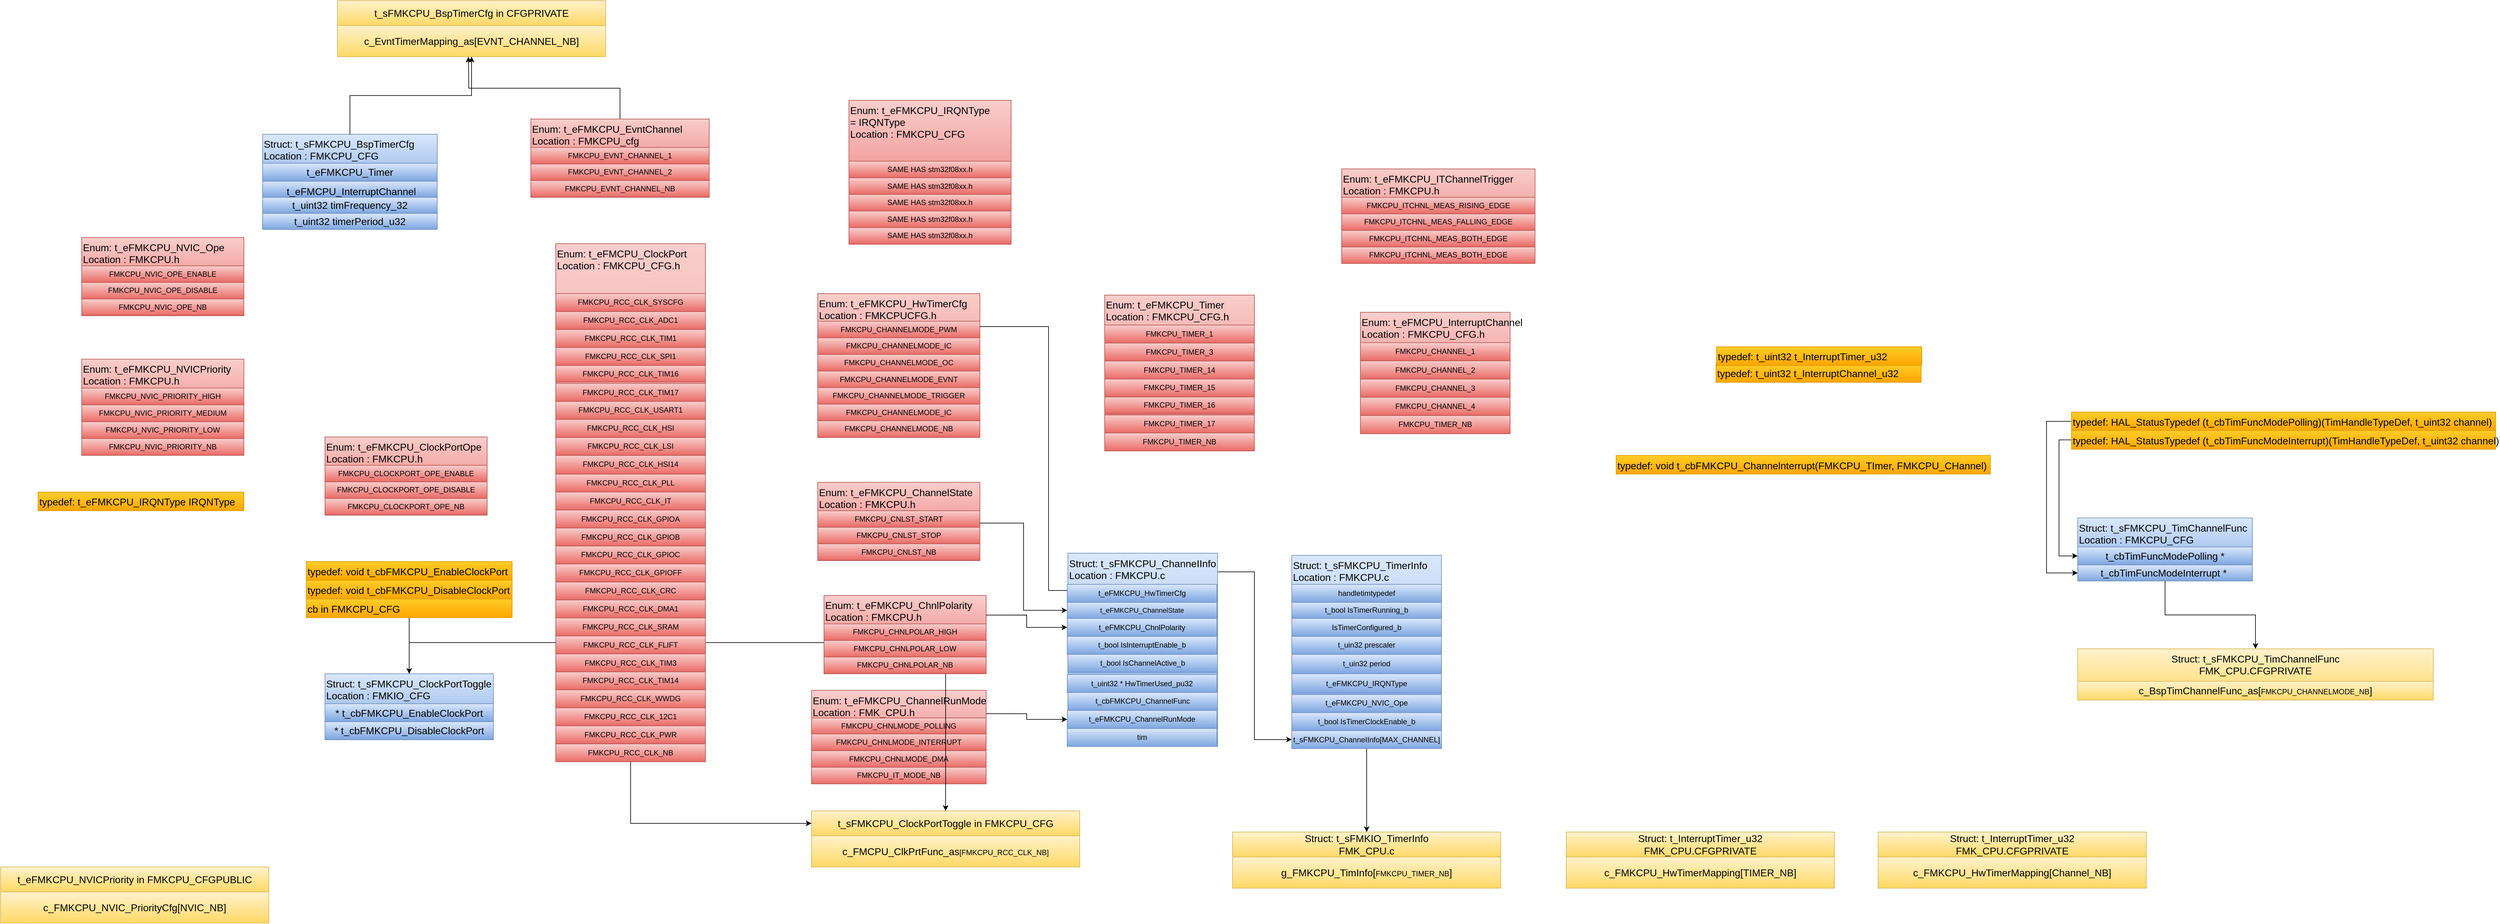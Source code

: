 <mxfile version="24.6.1" type="device" pages="14">
  <diagram name="Type" id="5uAFvneCDcM_lzJUFH2F">
    <mxGraphModel dx="5560" dy="3909" grid="1" gridSize="10" guides="1" tooltips="1" connect="1" arrows="1" fold="1" page="1" pageScale="1" pageWidth="827" pageHeight="1169" math="0" shadow="0">
      <root>
        <mxCell id="0" />
        <mxCell id="1" parent="0" />
        <mxCell id="6kZtZ3h49dXPzDli-yLT-12" value="" style="group" parent="1" vertex="1" connectable="0">
          <mxGeometry x="710" y="356.55" width="280" height="170.08" as="geometry" />
        </mxCell>
        <mxCell id="6kZtZ3h49dXPzDli-yLT-2" value="&lt;span style=&quot;color: rgb(0, 0, 0); text-wrap: nowrap;&quot;&gt;Enum: t_eFMKCPU_ChannelRunMode&lt;/span&gt;&lt;div&gt;&lt;span style=&quot;color: rgb(0, 0, 0); text-wrap: nowrap;&quot;&gt;Location : FMK_CPU.h&lt;/span&gt;&lt;/div&gt;" style="rounded=0;whiteSpace=wrap;html=1;verticalAlign=top;fillColor=#f8cecc;gradientColor=#ea6b66;strokeColor=#b85450;fontSize=16;align=left;" parent="6kZtZ3h49dXPzDli-yLT-12" vertex="1">
          <mxGeometry width="280" height="150" as="geometry" />
        </mxCell>
        <mxCell id="6kZtZ3h49dXPzDli-yLT-3" value="FMKCPU_CHNLMODE_POLLING" style="rounded=0;whiteSpace=wrap;html=1;fillColor=#f8cecc;gradientColor=#ea6b66;strokeColor=#b85450;fontColor=#000000;" parent="6kZtZ3h49dXPzDli-yLT-12" vertex="1">
          <mxGeometry y="44.38" width="280" height="26.628" as="geometry" />
        </mxCell>
        <mxCell id="6kZtZ3h49dXPzDli-yLT-10" value="FMKCPU_CHNLMODE_INTERRUPT" style="rounded=0;whiteSpace=wrap;html=1;fillColor=#f8cecc;gradientColor=#ea6b66;strokeColor=#b85450;fontColor=#000000;" parent="6kZtZ3h49dXPzDli-yLT-12" vertex="1">
          <mxGeometry y="70.001" width="280" height="26.628" as="geometry" />
        </mxCell>
        <mxCell id="6kZtZ3h49dXPzDli-yLT-11" value="FMKCPU_IT_MODE_NB" style="rounded=0;whiteSpace=wrap;html=1;fillColor=#f8cecc;gradientColor=#ea6b66;strokeColor=#b85450;fontColor=#000000;" parent="6kZtZ3h49dXPzDli-yLT-12" vertex="1">
          <mxGeometry y="123.452" width="280" height="26.628" as="geometry" />
        </mxCell>
        <mxCell id="YRTSs-CkHsz3xaFy6FKd-1" value="FMKCPU_CHNLMODE_DMA" style="rounded=0;whiteSpace=wrap;html=1;fillColor=#f8cecc;gradientColor=#ea6b66;strokeColor=#b85450;fontColor=#000000;" parent="6kZtZ3h49dXPzDli-yLT-12" vertex="1">
          <mxGeometry y="96.822" width="280" height="26.628" as="geometry" />
        </mxCell>
        <mxCell id="6kZtZ3h49dXPzDli-yLT-72" value="" style="group" parent="1" vertex="1" connectable="0">
          <mxGeometry x="710" y="550" width="430" height="90" as="geometry" />
        </mxCell>
        <mxCell id="6kZtZ3h49dXPzDli-yLT-73" value="" style="rounded=0;whiteSpace=wrap;html=1;fillColor=#fff2cc;gradientColor=#ffd966;strokeColor=#d6b656;fontColor=#000000;" parent="6kZtZ3h49dXPzDli-yLT-72" vertex="1">
          <mxGeometry width="430.0" height="90" as="geometry" />
        </mxCell>
        <mxCell id="6kZtZ3h49dXPzDli-yLT-74" value="&lt;span style=&quot;font-size: 16px; text-align: left; text-wrap: nowrap;&quot;&gt;t_sFMKCPU_ClockPortToggle in FMKCPU_CFG&lt;/span&gt;" style="rounded=0;whiteSpace=wrap;html=1;fillColor=#fff2cc;gradientColor=#ffd966;strokeColor=#d6b656;fontColor=#000000;" parent="6kZtZ3h49dXPzDli-yLT-72" vertex="1">
          <mxGeometry width="430.0" height="40" as="geometry" />
        </mxCell>
        <mxCell id="6kZtZ3h49dXPzDli-yLT-75" value="&lt;span style=&quot;font-size: 16px; text-align: left; text-wrap: nowrap;&quot;&gt;c_FMCPU_ClkPrtFunc_as&lt;/span&gt;[FMKCPU_RCC_CLK_NB]" style="rounded=0;whiteSpace=wrap;html=1;fillColor=#fff2cc;gradientColor=#ffd966;strokeColor=#d6b656;fontColor=#000000;" parent="6kZtZ3h49dXPzDli-yLT-72" vertex="1">
          <mxGeometry y="40" width="430.0" height="50" as="geometry" />
        </mxCell>
        <mxCell id="6kZtZ3h49dXPzDli-yLT-92" style="edgeStyle=orthogonalEdgeStyle;rounded=0;orthogonalLoop=1;jettySize=auto;html=1;exitX=0.5;exitY=1;exitDx=0;exitDy=0;entryX=0.5;entryY=0;entryDx=0;entryDy=0;" parent="1" source="6kZtZ3h49dXPzDli-yLT-87" target="6kZtZ3h49dXPzDli-yLT-74" edge="1">
          <mxGeometry relative="1" as="geometry">
            <Array as="points">
              <mxPoint x="65" y="280" />
              <mxPoint x="925" y="280" />
            </Array>
          </mxGeometry>
        </mxCell>
        <mxCell id="6kZtZ3h49dXPzDli-yLT-93" style="edgeStyle=orthogonalEdgeStyle;rounded=0;orthogonalLoop=1;jettySize=auto;html=1;exitX=0.5;exitY=1;exitDx=0;exitDy=0;entryX=0;entryY=0.5;entryDx=0;entryDy=0;" parent="1" source="6kZtZ3h49dXPzDli-yLT-67" target="6kZtZ3h49dXPzDli-yLT-74" edge="1">
          <mxGeometry relative="1" as="geometry" />
        </mxCell>
        <mxCell id="6kZtZ3h49dXPzDli-yLT-144" value="" style="group" parent="1" vertex="1" connectable="0">
          <mxGeometry x="1590" y="-250" width="240" height="194.902" as="geometry" />
        </mxCell>
        <mxCell id="6kZtZ3h49dXPzDli-yLT-134" value="&lt;span style=&quot;text-wrap: nowrap; color: rgb(0, 0, 0);&quot;&gt;Enum: t_eFMCPU_InterruptChannel&lt;/span&gt;&lt;div&gt;&lt;span style=&quot;color: rgb(0, 0, 0); text-wrap: nowrap;&quot;&gt;Location : FMKCPU_CFG.h&lt;/span&gt;&lt;/div&gt;" style="rounded=0;whiteSpace=wrap;html=1;verticalAlign=top;fillColor=#f8cecc;gradientColor=#ea6b66;strokeColor=#b85450;fontSize=16;align=left;container=0;" parent="6kZtZ3h49dXPzDli-yLT-144" vertex="1">
          <mxGeometry width="240" height="193.37" as="geometry" />
        </mxCell>
        <mxCell id="6kZtZ3h49dXPzDli-yLT-135" value="FMKCPU_CHANNEL_1" style="rounded=0;whiteSpace=wrap;html=1;fillColor=#f8cecc;gradientColor=#ea6b66;strokeColor=#b85450;fontColor=#000000;" parent="6kZtZ3h49dXPzDli-yLT-144" vertex="1">
          <mxGeometry y="48.725" width="240.0" height="29.235" as="geometry" />
        </mxCell>
        <mxCell id="6kZtZ3h49dXPzDli-yLT-136" value="FMKCPU_CHANNEL_2" style="rounded=0;whiteSpace=wrap;html=1;fillColor=#f8cecc;gradientColor=#ea6b66;strokeColor=#b85450;fontColor=#000000;" parent="6kZtZ3h49dXPzDli-yLT-144" vertex="1">
          <mxGeometry y="77.96" width="240.0" height="29.235" as="geometry" />
        </mxCell>
        <mxCell id="6kZtZ3h49dXPzDli-yLT-137" value="FMKCPU_CHANNEL_3" style="rounded=0;whiteSpace=wrap;html=1;fillColor=#f8cecc;gradientColor=#ea6b66;strokeColor=#b85450;fontColor=#000000;" parent="6kZtZ3h49dXPzDli-yLT-144" vertex="1">
          <mxGeometry y="107.195" width="240.0" height="29.235" as="geometry" />
        </mxCell>
        <mxCell id="6kZtZ3h49dXPzDli-yLT-138" value="FMKCPU_CHANNEL_4" style="rounded=0;whiteSpace=wrap;html=1;fillColor=#f8cecc;gradientColor=#ea6b66;strokeColor=#b85450;fontColor=#000000;" parent="6kZtZ3h49dXPzDli-yLT-144" vertex="1">
          <mxGeometry y="136.43" width="240.0" height="29.235" as="geometry" />
        </mxCell>
        <mxCell id="6kZtZ3h49dXPzDli-yLT-141" value="FMKCPU_TIMER_NB" style="rounded=0;whiteSpace=wrap;html=1;fillColor=#f8cecc;gradientColor=#ea6b66;strokeColor=#b85450;fontColor=#000000;" parent="6kZtZ3h49dXPzDli-yLT-144" vertex="1">
          <mxGeometry y="165.667" width="240.0" height="29.235" as="geometry" />
        </mxCell>
        <mxCell id="6kZtZ3h49dXPzDli-yLT-23" value="" style="group" parent="1" connectable="0" vertex="1">
          <mxGeometry x="1180" y="-277.55" width="240.0" height="250" as="geometry" />
        </mxCell>
        <mxCell id="6kZtZ3h49dXPzDli-yLT-24" value="&lt;span style=&quot;color: rgb(0, 0, 0); text-wrap: nowrap;&quot;&gt;Enum: t_eFMKCPU_Timer&lt;/span&gt;&lt;div&gt;&lt;span style=&quot;color: rgb(0, 0, 0); text-wrap: nowrap;&quot;&gt;Location : FMKCPU_CFG.h&lt;/span&gt;&lt;/div&gt;" style="rounded=0;whiteSpace=wrap;html=1;verticalAlign=top;fillColor=#f8cecc;gradientColor=#ea6b66;strokeColor=#b85450;fontSize=16;align=left;" parent="6kZtZ3h49dXPzDli-yLT-23" vertex="1">
          <mxGeometry width="240.0" height="250" as="geometry" />
        </mxCell>
        <mxCell id="6kZtZ3h49dXPzDli-yLT-25" value="FMKCPU_TIMER_1" style="rounded=0;whiteSpace=wrap;html=1;fillColor=#f8cecc;gradientColor=#ea6b66;strokeColor=#b85450;fontColor=#000000;" parent="6kZtZ3h49dXPzDli-yLT-23" vertex="1">
          <mxGeometry y="48.077" width="240.0" height="28.846" as="geometry" />
        </mxCell>
        <mxCell id="6kZtZ3h49dXPzDli-yLT-26" value="FMKCPU_TIMER_3" style="rounded=0;whiteSpace=wrap;html=1;fillColor=#f8cecc;gradientColor=#ea6b66;strokeColor=#b85450;fontColor=#000000;" parent="6kZtZ3h49dXPzDli-yLT-23" vertex="1">
          <mxGeometry y="76.923" width="240.0" height="28.846" as="geometry" />
        </mxCell>
        <mxCell id="6kZtZ3h49dXPzDli-yLT-27" value="FMKCPU_TIMER_14" style="rounded=0;whiteSpace=wrap;html=1;fillColor=#f8cecc;gradientColor=#ea6b66;strokeColor=#b85450;fontColor=#000000;" parent="6kZtZ3h49dXPzDli-yLT-23" vertex="1">
          <mxGeometry y="105.769" width="240.0" height="28.846" as="geometry" />
        </mxCell>
        <mxCell id="6kZtZ3h49dXPzDli-yLT-28" value="FMKCPU_TIMER_15" style="rounded=0;whiteSpace=wrap;html=1;fillColor=#f8cecc;gradientColor=#ea6b66;strokeColor=#b85450;fontColor=#000000;" parent="6kZtZ3h49dXPzDli-yLT-23" vertex="1">
          <mxGeometry y="134.615" width="240.0" height="28.846" as="geometry" />
        </mxCell>
        <mxCell id="6kZtZ3h49dXPzDli-yLT-29" value="FMKCPU_TIMER_16" style="rounded=0;whiteSpace=wrap;html=1;fillColor=#f8cecc;gradientColor=#ea6b66;strokeColor=#b85450;fontColor=#000000;" parent="6kZtZ3h49dXPzDli-yLT-23" vertex="1">
          <mxGeometry y="163.46" width="240" height="26.54" as="geometry" />
        </mxCell>
        <mxCell id="6kZtZ3h49dXPzDli-yLT-30" value="FMKCPU_TIMER_17" style="rounded=0;whiteSpace=wrap;html=1;fillColor=#f8cecc;gradientColor=#ea6b66;strokeColor=#b85450;fontColor=#000000;" parent="6kZtZ3h49dXPzDli-yLT-23" vertex="1">
          <mxGeometry y="192.308" width="240.0" height="28.846" as="geometry" />
        </mxCell>
        <mxCell id="6kZtZ3h49dXPzDli-yLT-31" value="FMKCPU_TIMER_NB" style="rounded=0;whiteSpace=wrap;html=1;fillColor=#f8cecc;gradientColor=#ea6b66;strokeColor=#b85450;fontColor=#000000;" parent="6kZtZ3h49dXPzDli-yLT-23" vertex="1">
          <mxGeometry y="221.154" width="240.0" height="28.846" as="geometry" />
        </mxCell>
        <mxCell id="6kZtZ3h49dXPzDli-yLT-176" value="" style="group" parent="1" vertex="1" connectable="0">
          <mxGeometry x="1385" y="584" width="430" height="90" as="geometry" />
        </mxCell>
        <mxCell id="6kZtZ3h49dXPzDli-yLT-177" value="" style="rounded=0;whiteSpace=wrap;html=1;fillColor=#fff2cc;gradientColor=#ffd966;strokeColor=#d6b656;fontColor=#000000;" parent="6kZtZ3h49dXPzDli-yLT-176" vertex="1">
          <mxGeometry width="430.0" height="90" as="geometry" />
        </mxCell>
        <mxCell id="6kZtZ3h49dXPzDli-yLT-178" value="&lt;span style=&quot;font-size: 16px; text-align: left; text-wrap: nowrap;&quot;&gt;Struct: t_sFMKIO_TimerInfo&lt;/span&gt;&lt;div&gt;&lt;span style=&quot;font-size: 16px; text-align: left; text-wrap: nowrap;&quot;&gt;FMK_CPU.c&lt;/span&gt;&lt;/div&gt;" style="rounded=0;whiteSpace=wrap;html=1;fillColor=#fff2cc;gradientColor=#ffd966;strokeColor=#d6b656;fontColor=#000000;" parent="6kZtZ3h49dXPzDli-yLT-176" vertex="1">
          <mxGeometry width="430.0" height="40" as="geometry" />
        </mxCell>
        <mxCell id="6kZtZ3h49dXPzDli-yLT-179" value="&lt;div style=&quot;text-align: left;&quot;&gt;&lt;span style=&quot;background-color: initial; font-size: 16px; text-wrap: nowrap;&quot;&gt;g_FMKCPU_TimInfo[&lt;/span&gt;&lt;span style=&quot;text-align: center;&quot;&gt;FMKCPU_TIMER_NB&lt;/span&gt;&lt;span style=&quot;background-color: initial; font-size: 16px; text-wrap: nowrap;&quot;&gt;]&lt;/span&gt;&lt;/div&gt;" style="rounded=0;whiteSpace=wrap;html=1;fillColor=#fff2cc;gradientColor=#ffd966;strokeColor=#d6b656;fontColor=#000000;" parent="6kZtZ3h49dXPzDli-yLT-176" vertex="1">
          <mxGeometry y="40" width="430.0" height="50" as="geometry" />
        </mxCell>
        <mxCell id="6kZtZ3h49dXPzDli-yLT-185" value="" style="group" parent="1" vertex="1" connectable="0">
          <mxGeometry x="-100" y="150" width="330" height="285.77" as="geometry" />
        </mxCell>
        <mxCell id="6kZtZ3h49dXPzDli-yLT-77" value="&lt;span style=&quot;color: rgb(0, 0, 0); text-wrap: nowrap;&quot;&gt;typedef: void t_cbFMKCPU_EnableClockPort&lt;/span&gt;" style="rounded=0;whiteSpace=wrap;html=1;verticalAlign=top;fillColor=#ffcd28;gradientColor=#ffa500;strokeColor=#d79b00;fontSize=16;align=left;" parent="6kZtZ3h49dXPzDli-yLT-185" vertex="1">
          <mxGeometry width="330" height="30" as="geometry" />
        </mxCell>
        <mxCell id="6kZtZ3h49dXPzDli-yLT-83" value="&lt;span style=&quot;color: rgb(0, 0, 0); text-wrap: nowrap;&quot;&gt;typedef: void t_cbFMKCPU_DisableClockPort&lt;/span&gt;" style="rounded=0;whiteSpace=wrap;html=1;verticalAlign=top;fillColor=#ffcd28;gradientColor=#ffa500;strokeColor=#d79b00;fontSize=16;align=left;" parent="6kZtZ3h49dXPzDli-yLT-185" vertex="1">
          <mxGeometry y="30" width="330" height="30" as="geometry" />
        </mxCell>
        <mxCell id="6kZtZ3h49dXPzDli-yLT-84" value="" style="group;fillColor=#dae8fc;gradientColor=#7ea6e0;strokeColor=#6c8ebf;" parent="6kZtZ3h49dXPzDli-yLT-185" vertex="1" connectable="0">
          <mxGeometry x="30" y="180" width="270" height="105.77" as="geometry" />
        </mxCell>
        <mxCell id="6kZtZ3h49dXPzDli-yLT-85" value="&lt;span style=&quot;color: rgb(0, 0, 0); text-wrap: nowrap;&quot;&gt;Struct: t_sFMKCPU_ClockPortToggle&lt;/span&gt;&lt;div&gt;&lt;span style=&quot;color: rgb(0, 0, 0); text-wrap: nowrap;&quot;&gt;Location : FMKIO_CFG&lt;/span&gt;&lt;/div&gt;" style="rounded=0;whiteSpace=wrap;html=1;verticalAlign=top;fillColor=#dae8fc;gradientColor=#7ea6e0;strokeColor=#6c8ebf;fontSize=16;align=left;fontStyle=0" parent="6kZtZ3h49dXPzDli-yLT-84" vertex="1">
          <mxGeometry width="270" height="100" as="geometry" />
        </mxCell>
        <mxCell id="6kZtZ3h49dXPzDli-yLT-86" value="&lt;span style=&quot;color: rgb(0, 0, 0); font-size: 16px; text-align: left; text-wrap: nowrap;&quot;&gt;* t_cbFMKCPU_EnableClockPort&lt;/span&gt;" style="rounded=0;whiteSpace=wrap;html=1;fillColor=#dae8fc;gradientColor=#7ea6e0;strokeColor=#6c8ebf;fontStyle=0" parent="6kZtZ3h49dXPzDli-yLT-84" vertex="1">
          <mxGeometry y="48.08" width="270" height="28.85" as="geometry" />
        </mxCell>
        <mxCell id="6kZtZ3h49dXPzDli-yLT-87" value="&lt;span style=&quot;color: rgb(0, 0, 0); font-size: 16px; text-align: left; text-wrap: nowrap;&quot;&gt;* t_cbFMKCPU_DisableClockPort&lt;/span&gt;" style="rounded=0;whiteSpace=wrap;html=1;fillColor=#dae8fc;gradientColor=#7ea6e0;strokeColor=#6c8ebf;fontStyle=0" parent="6kZtZ3h49dXPzDli-yLT-84" vertex="1">
          <mxGeometry y="76.92" width="270" height="28.85" as="geometry" />
        </mxCell>
        <mxCell id="6kZtZ3h49dXPzDli-yLT-90" style="edgeStyle=orthogonalEdgeStyle;rounded=0;orthogonalLoop=1;jettySize=auto;html=1;exitX=0.5;exitY=1;exitDx=0;exitDy=0;" parent="6kZtZ3h49dXPzDli-yLT-185" source="6kZtZ3h49dXPzDli-yLT-88" target="6kZtZ3h49dXPzDli-yLT-85" edge="1">
          <mxGeometry relative="1" as="geometry" />
        </mxCell>
        <mxCell id="6kZtZ3h49dXPzDli-yLT-88" value="&lt;span style=&quot;color: rgb(0, 0, 0); text-wrap: nowrap;&quot;&gt;cb in FMKCPU_CFG&lt;/span&gt;" style="rounded=0;whiteSpace=wrap;html=1;verticalAlign=top;fillColor=#ffcd28;gradientColor=#ffa500;strokeColor=#d79b00;fontSize=16;align=left;" parent="6kZtZ3h49dXPzDli-yLT-185" vertex="1">
          <mxGeometry y="60" width="330" height="30" as="geometry" />
        </mxCell>
        <mxCell id="6kZtZ3h49dXPzDli-yLT-191" value="" style="group" parent="1" vertex="1" connectable="0">
          <mxGeometry x="720" y="-280" width="260" height="230.77" as="geometry" />
        </mxCell>
        <mxCell id="6kZtZ3h49dXPzDli-yLT-192" value="&lt;span style=&quot;color: rgb(0, 0, 0); text-wrap: nowrap;&quot;&gt;Enum: t_eFMKCPU_HwTimerCfg&lt;/span&gt;&lt;div&gt;&lt;span style=&quot;color: rgb(0, 0, 0); text-wrap: nowrap;&quot;&gt;Location : FMKCPUCFG.h&lt;/span&gt;&lt;/div&gt;" style="rounded=0;whiteSpace=wrap;html=1;verticalAlign=top;fillColor=#f8cecc;gradientColor=#ea6b66;strokeColor=#b85450;fontSize=16;align=left;" parent="6kZtZ3h49dXPzDli-yLT-191" vertex="1">
          <mxGeometry width="260" height="230.77" as="geometry" />
        </mxCell>
        <mxCell id="6kZtZ3h49dXPzDli-yLT-193" value="FMKCPU_CHANNELMODE_PWM" style="rounded=0;whiteSpace=wrap;html=1;fillColor=#f8cecc;gradientColor=#ea6b66;strokeColor=#b85450;fontColor=#000000;" parent="6kZtZ3h49dXPzDli-yLT-191" vertex="1">
          <mxGeometry y="44.379" width="260.0" height="26.627" as="geometry" />
        </mxCell>
        <mxCell id="6kZtZ3h49dXPzDli-yLT-194" value="FMKCPU_CHANNELMODE_IC" style="rounded=0;whiteSpace=wrap;html=1;fillColor=#f8cecc;gradientColor=#ea6b66;strokeColor=#b85450;fontColor=#000000;" parent="6kZtZ3h49dXPzDli-yLT-191" vertex="1">
          <mxGeometry y="71.006" width="260.0" height="26.627" as="geometry" />
        </mxCell>
        <mxCell id="6kZtZ3h49dXPzDli-yLT-195" value="FMKCPU_CHANNELMODE_OC" style="rounded=0;whiteSpace=wrap;html=1;fillColor=#f8cecc;gradientColor=#ea6b66;strokeColor=#b85450;fontColor=#000000;" parent="6kZtZ3h49dXPzDli-yLT-191" vertex="1">
          <mxGeometry y="97.633" width="260.0" height="26.627" as="geometry" />
        </mxCell>
        <mxCell id="6kZtZ3h49dXPzDli-yLT-196" value="FMKCPU_CHANNELMODE_EVNT" style="rounded=0;whiteSpace=wrap;html=1;fillColor=#f8cecc;gradientColor=#ea6b66;strokeColor=#b85450;fontColor=#000000;" parent="6kZtZ3h49dXPzDli-yLT-191" vertex="1">
          <mxGeometry y="124.261" width="260.0" height="26.627" as="geometry" />
        </mxCell>
        <mxCell id="6kZtZ3h49dXPzDli-yLT-197" value="FMKCPU_CHANNELMODE_TRIGGER" style="rounded=0;whiteSpace=wrap;html=1;fillColor=#f8cecc;gradientColor=#ea6b66;strokeColor=#b85450;fontColor=#000000;" parent="6kZtZ3h49dXPzDli-yLT-191" vertex="1">
          <mxGeometry y="150.888" width="260.0" height="26.627" as="geometry" />
        </mxCell>
        <mxCell id="6kZtZ3h49dXPzDli-yLT-198" value="FMKCPU_CHANNELMODE_IC" style="rounded=0;whiteSpace=wrap;html=1;fillColor=#f8cecc;gradientColor=#ea6b66;strokeColor=#b85450;fontColor=#000000;" parent="6kZtZ3h49dXPzDli-yLT-191" vertex="1">
          <mxGeometry y="177.515" width="260.0" height="26.627" as="geometry" />
        </mxCell>
        <mxCell id="6kZtZ3h49dXPzDli-yLT-199" value="FMKCPU_CHANNELMODE_NB" style="rounded=0;whiteSpace=wrap;html=1;fillColor=#f8cecc;gradientColor=#ea6b66;strokeColor=#b85450;fontColor=#000000;" parent="6kZtZ3h49dXPzDli-yLT-191" vertex="1">
          <mxGeometry y="204.143" width="260.0" height="26.627" as="geometry" />
        </mxCell>
        <mxCell id="6kZtZ3h49dXPzDli-yLT-218" value="" style="group" parent="1" vertex="1" connectable="0">
          <mxGeometry x="730" y="204.43" width="260" height="125.57" as="geometry" />
        </mxCell>
        <mxCell id="6kZtZ3h49dXPzDli-yLT-214" value="&lt;span style=&quot;color: rgb(0, 0, 0); text-wrap: nowrap;&quot;&gt;Enum:&amp;nbsp;&lt;/span&gt;&lt;span style=&quot;color: rgb(0, 0, 0); text-align: center;&quot;&gt;t_eFMKCPU_ChnlPolarity&lt;/span&gt;&lt;div&gt;&lt;span style=&quot;color: rgb(0, 0, 0); text-wrap: nowrap;&quot;&gt;Location : FMKCPU.h&lt;/span&gt;&lt;/div&gt;" style="rounded=0;whiteSpace=wrap;html=1;verticalAlign=top;fillColor=#f8cecc;gradientColor=#ea6b66;strokeColor=#b85450;fontSize=16;align=left;" parent="6kZtZ3h49dXPzDli-yLT-218" vertex="1">
          <mxGeometry width="260" height="125.57" as="geometry" />
        </mxCell>
        <mxCell id="6kZtZ3h49dXPzDli-yLT-215" value="FMKCPU_CHNLPOLAR_HIGH" style="rounded=0;whiteSpace=wrap;html=1;fillColor=#f8cecc;gradientColor=#ea6b66;strokeColor=#b85450;fontColor=#000000;" parent="6kZtZ3h49dXPzDli-yLT-218" vertex="1">
          <mxGeometry y="45.571" width="260" height="26.538" as="geometry" />
        </mxCell>
        <mxCell id="6kZtZ3h49dXPzDli-yLT-216" value="FMKCPU_CHNLPOLAR_LOW" style="rounded=0;whiteSpace=wrap;html=1;fillColor=#f8cecc;gradientColor=#ea6b66;strokeColor=#b85450;fontColor=#000000;" parent="6kZtZ3h49dXPzDli-yLT-218" vertex="1">
          <mxGeometry y="72.111" width="260" height="26.538" as="geometry" />
        </mxCell>
        <mxCell id="6kZtZ3h49dXPzDli-yLT-217" value="FMKCPU_CHNLPOLAR_NB" style="rounded=0;whiteSpace=wrap;html=1;fillColor=#f8cecc;gradientColor=#ea6b66;strokeColor=#b85450;fontColor=#000000;" parent="6kZtZ3h49dXPzDli-yLT-218" vertex="1">
          <mxGeometry y="98.651" width="260" height="26.538" as="geometry" />
        </mxCell>
        <mxCell id="6kZtZ3h49dXPzDli-yLT-219" style="edgeStyle=orthogonalEdgeStyle;rounded=0;orthogonalLoop=1;jettySize=auto;html=1;exitX=1;exitY=0.25;exitDx=0;exitDy=0;" parent="1" source="6kZtZ3h49dXPzDli-yLT-214" target="6kZtZ3h49dXPzDli-yLT-184" edge="1">
          <mxGeometry relative="1" as="geometry" />
        </mxCell>
        <mxCell id="6kZtZ3h49dXPzDli-yLT-221" style="edgeStyle=orthogonalEdgeStyle;rounded=0;orthogonalLoop=1;jettySize=auto;html=1;entryX=0;entryY=0.5;entryDx=0;entryDy=0;" parent="1" source="6kZtZ3h49dXPzDli-yLT-193" edge="1">
          <mxGeometry relative="1" as="geometry">
            <mxPoint x="1020" y="-226.867" as="sourcePoint" />
            <mxPoint x="1160" y="196.41" as="targetPoint" />
            <Array as="points">
              <mxPoint x="1090" y="-227" />
              <mxPoint x="1090" y="196" />
            </Array>
          </mxGeometry>
        </mxCell>
        <mxCell id="7adNYRp5Rw5jbXohh4tN-6" style="edgeStyle=orthogonalEdgeStyle;rounded=0;orthogonalLoop=1;jettySize=auto;html=1;exitX=0.5;exitY=1;exitDx=0;exitDy=0;" parent="1" source="6kZtZ3h49dXPzDli-yLT-151" target="6kZtZ3h49dXPzDli-yLT-178" edge="1">
          <mxGeometry relative="1" as="geometry" />
        </mxCell>
        <mxCell id="6kZtZ3h49dXPzDli-yLT-151" value="&lt;span style=&quot;color: rgb(0, 0, 0); text-wrap: nowrap;&quot;&gt;Struct: t_sFMKCPU_TimerInfo&lt;/span&gt;&lt;div&gt;&lt;span style=&quot;color: rgb(0, 0, 0); text-wrap: nowrap;&quot;&gt;Location : FMKCPU.c&lt;/span&gt;&lt;/div&gt;" style="rounded=0;whiteSpace=wrap;html=1;verticalAlign=top;fillColor=#dae8fc;gradientColor=#7ea6e0;strokeColor=#6c8ebf;fontSize=16;align=left;fontStyle=0" parent="1" vertex="1">
          <mxGeometry x="1480" y="140" width="240" height="310" as="geometry" />
        </mxCell>
        <mxCell id="6kZtZ3h49dXPzDli-yLT-152" value="&lt;span style=&quot;color: rgb(0, 0, 0);&quot;&gt;handletimtypedef&lt;/span&gt;" style="rounded=0;whiteSpace=wrap;html=1;fillColor=#dae8fc;gradientColor=#7ea6e0;strokeColor=#6c8ebf;fontStyle=0" parent="1" vertex="1">
          <mxGeometry x="1480" y="186.546" width="240.0" height="28.845" as="geometry" />
        </mxCell>
        <mxCell id="6kZtZ3h49dXPzDli-yLT-153" value="&lt;font color=&quot;#000000&quot;&gt;t_bool IsTimerRunning_b&lt;/font&gt;" style="rounded=0;whiteSpace=wrap;html=1;fillColor=#dae8fc;gradientColor=#7ea6e0;strokeColor=#6c8ebf;fontStyle=0" parent="1" vertex="1">
          <mxGeometry x="1480" y="215.388" width="240" height="25.769" as="geometry" />
        </mxCell>
        <mxCell id="6kZtZ3h49dXPzDli-yLT-154" value="&lt;span style=&quot;color: rgb(0, 0, 0);&quot;&gt;IsTimerConfigured_b&lt;/span&gt;" style="rounded=0;whiteSpace=wrap;html=1;fillColor=#dae8fc;gradientColor=#7ea6e0;strokeColor=#6c8ebf;fontStyle=0" parent="1" vertex="1">
          <mxGeometry x="1480" y="241.155" width="240.0" height="28.845" as="geometry" />
        </mxCell>
        <mxCell id="6kZtZ3h49dXPzDli-yLT-223" value="&lt;span style=&quot;color: rgb(0, 0, 0);&quot;&gt;t_uin32 prescaler&lt;/span&gt;" style="rounded=0;whiteSpace=wrap;html=1;fillColor=#dae8fc;gradientColor=#7ea6e0;strokeColor=#6c8ebf;fontStyle=0" parent="1" vertex="1">
          <mxGeometry x="1480" y="270.005" width="240.0" height="28.845" as="geometry" />
        </mxCell>
        <mxCell id="6kZtZ3h49dXPzDli-yLT-225" value="&lt;span style=&quot;color: rgb(0, 0, 0); text-align: left; text-wrap: nowrap;&quot;&gt;t_sFMKCPU_ChanneIInfo[MAX_CHANNEL]&lt;/span&gt;" style="rounded=0;whiteSpace=wrap;html=1;fillColor=#dae8fc;gradientColor=#7ea6e0;strokeColor=#6c8ebf;fontStyle=0" parent="1" vertex="1">
          <mxGeometry x="1480" y="421.155" width="240.0" height="28.845" as="geometry" />
        </mxCell>
        <mxCell id="6kZtZ3h49dXPzDli-yLT-227" value="&lt;span style=&quot;color: rgb(0, 0, 0);&quot;&gt;t_uin32 period&lt;/span&gt;" style="rounded=0;whiteSpace=wrap;html=1;fillColor=#dae8fc;gradientColor=#7ea6e0;strokeColor=#6c8ebf;fontStyle=0" parent="1" vertex="1">
          <mxGeometry x="1480" y="298.85" width="240" height="31.15" as="geometry" />
        </mxCell>
        <mxCell id="6kZtZ3h49dXPzDli-yLT-228" value="&lt;span style=&quot;font-size: 12px; color: rgb(0, 0, 0);&quot;&gt;t_eFMKCPU_NVIC_Ope&lt;/span&gt;&lt;br style=&quot;font-size: 12px;&quot;&gt;&lt;div style=&quot;font-size: 12px;&quot;&gt;&lt;span style=&quot;color: rgb(0, 0, 0); font-size: 12px;&quot;&gt;&lt;br style=&quot;font-size: 12px;&quot;&gt;&lt;/span&gt;&lt;/div&gt;" style="rounded=0;whiteSpace=wrap;html=1;fillColor=#dae8fc;gradientColor=#7ea6e0;strokeColor=#6c8ebf;fontStyle=0;fontSize=12;verticalAlign=top;" parent="1" vertex="1">
          <mxGeometry x="1480" y="363.455" width="240.0" height="28.845" as="geometry" />
        </mxCell>
        <mxCell id="6kZtZ3h49dXPzDli-yLT-230" style="edgeStyle=orthogonalEdgeStyle;rounded=0;orthogonalLoop=1;jettySize=auto;html=1;exitX=1;exitY=0;exitDx=0;exitDy=0;entryX=0;entryY=0.5;entryDx=0;entryDy=0;" parent="1" source="6kZtZ3h49dXPzDli-yLT-182" target="6kZtZ3h49dXPzDli-yLT-225" edge="1">
          <mxGeometry relative="1" as="geometry" />
        </mxCell>
        <mxCell id="6kZtZ3h49dXPzDli-yLT-233" value="" style="group" parent="1" vertex="1" connectable="0">
          <mxGeometry x="770" y="-590" width="260" height="230.77" as="geometry" />
        </mxCell>
        <mxCell id="6kZtZ3h49dXPzDli-yLT-234" value="&lt;span style=&quot;color: rgb(0, 0, 0); text-wrap: nowrap;&quot;&gt;Enum: t_eFMKCPU_IRQNType&amp;nbsp;&lt;/span&gt;&lt;div&gt;&lt;span style=&quot;color: rgb(0, 0, 0); text-wrap: nowrap;&quot;&gt;= IRQNType&lt;/span&gt;&lt;div&gt;&lt;span style=&quot;color: rgb(0, 0, 0); text-wrap: nowrap;&quot;&gt;Location : FMKCPU_CFG&lt;/span&gt;&lt;/div&gt;&lt;/div&gt;" style="rounded=0;whiteSpace=wrap;html=1;verticalAlign=top;fillColor=#f8cecc;gradientColor=#ea6b66;strokeColor=#b85450;fontSize=16;align=left;" parent="6kZtZ3h49dXPzDli-yLT-233" vertex="1">
          <mxGeometry width="260" height="230.77" as="geometry" />
        </mxCell>
        <mxCell id="6kZtZ3h49dXPzDli-yLT-237" value="SAME HAS stm32f08xx.h" style="rounded=0;whiteSpace=wrap;html=1;fillColor=#f8cecc;gradientColor=#ea6b66;strokeColor=#b85450;fontColor=#000000;" parent="6kZtZ3h49dXPzDli-yLT-233" vertex="1">
          <mxGeometry y="97.633" width="260.0" height="26.627" as="geometry" />
        </mxCell>
        <mxCell id="6kZtZ3h49dXPzDli-yLT-238" value="SAME HAS stm32f08xx.h" style="rounded=0;whiteSpace=wrap;html=1;fillColor=#f8cecc;gradientColor=#ea6b66;strokeColor=#b85450;fontColor=#000000;" parent="6kZtZ3h49dXPzDli-yLT-233" vertex="1">
          <mxGeometry y="124.261" width="260.0" height="26.627" as="geometry" />
        </mxCell>
        <mxCell id="6kZtZ3h49dXPzDli-yLT-239" value="SAME HAS stm32f08xx.h" style="rounded=0;whiteSpace=wrap;html=1;fillColor=#f8cecc;gradientColor=#ea6b66;strokeColor=#b85450;fontColor=#000000;" parent="6kZtZ3h49dXPzDli-yLT-233" vertex="1">
          <mxGeometry y="150.888" width="260.0" height="26.627" as="geometry" />
        </mxCell>
        <mxCell id="6kZtZ3h49dXPzDli-yLT-240" value="SAME HAS stm32f08xx.h" style="rounded=0;whiteSpace=wrap;html=1;fillColor=#f8cecc;gradientColor=#ea6b66;strokeColor=#b85450;fontColor=#000000;" parent="6kZtZ3h49dXPzDli-yLT-233" vertex="1">
          <mxGeometry y="177.515" width="260.0" height="26.627" as="geometry" />
        </mxCell>
        <mxCell id="6kZtZ3h49dXPzDli-yLT-241" value="SAME HAS stm32f08xx.h" style="rounded=0;whiteSpace=wrap;html=1;fillColor=#f8cecc;gradientColor=#ea6b66;strokeColor=#b85450;fontColor=#000000;" parent="6kZtZ3h49dXPzDli-yLT-233" vertex="1">
          <mxGeometry y="204.143" width="260.0" height="26.627" as="geometry" />
        </mxCell>
        <mxCell id="NokhWZYmBmK_qpK_PLUM-1" value="&lt;span style=&quot;color: rgb(0, 0, 0); text-wrap: nowrap;&quot;&gt;typedef: void t_cbFMKCPU_Channelnterrupt(FMKCPU_TImer, FMKCPU_CHannel)&lt;/span&gt;" style="rounded=0;whiteSpace=wrap;html=1;verticalAlign=top;fillColor=#ffcd28;gradientColor=#ffa500;strokeColor=#d79b00;fontSize=16;align=left;" parent="1" vertex="1">
          <mxGeometry x="2000" y="-20.38" width="600" height="30" as="geometry" />
        </mxCell>
        <mxCell id="lGllAt3HzF-23ssmz3Wb-1" value="" style="group" parent="1" vertex="1" connectable="0">
          <mxGeometry x="720" y="22.83" width="260" height="125.57" as="geometry" />
        </mxCell>
        <mxCell id="lGllAt3HzF-23ssmz3Wb-2" value="&lt;span style=&quot;color: rgb(0, 0, 0); text-wrap: nowrap;&quot;&gt;Enum:&amp;nbsp;&lt;/span&gt;&lt;span style=&quot;color: rgb(0, 0, 0); text-align: center;&quot;&gt;t_eFMKCPU_ChannelState&lt;/span&gt;&lt;div&gt;&lt;span style=&quot;color: rgb(0, 0, 0); text-wrap: nowrap;&quot;&gt;Location : FMKCPU.h&lt;/span&gt;&lt;/div&gt;" style="rounded=0;whiteSpace=wrap;html=1;verticalAlign=top;fillColor=#f8cecc;gradientColor=#ea6b66;strokeColor=#b85450;fontSize=16;align=left;" parent="lGllAt3HzF-23ssmz3Wb-1" vertex="1">
          <mxGeometry width="260" height="125.57" as="geometry" />
        </mxCell>
        <mxCell id="lGllAt3HzF-23ssmz3Wb-3" value="FMKCPU_CNLST_START" style="rounded=0;whiteSpace=wrap;html=1;fillColor=#f8cecc;gradientColor=#ea6b66;strokeColor=#b85450;fontColor=#000000;" parent="lGllAt3HzF-23ssmz3Wb-1" vertex="1">
          <mxGeometry y="45.571" width="260" height="26.538" as="geometry" />
        </mxCell>
        <mxCell id="lGllAt3HzF-23ssmz3Wb-4" value="FMKCPU_CNLST_STOP" style="rounded=0;whiteSpace=wrap;html=1;fillColor=#f8cecc;gradientColor=#ea6b66;strokeColor=#b85450;fontColor=#000000;" parent="lGllAt3HzF-23ssmz3Wb-1" vertex="1">
          <mxGeometry y="72.111" width="260" height="26.538" as="geometry" />
        </mxCell>
        <mxCell id="lGllAt3HzF-23ssmz3Wb-5" value="FMKCPU_CNLST_NB" style="rounded=0;whiteSpace=wrap;html=1;fillColor=#f8cecc;gradientColor=#ea6b66;strokeColor=#b85450;fontColor=#000000;" parent="lGllAt3HzF-23ssmz3Wb-1" vertex="1">
          <mxGeometry y="98.651" width="260" height="26.538" as="geometry" />
        </mxCell>
        <mxCell id="YX9egJCx9aQ9hxFehngU-7" value="" style="group" parent="1" vertex="1" connectable="0">
          <mxGeometry x="1560" y="-480" width="310" height="151.73" as="geometry" />
        </mxCell>
        <mxCell id="YX9egJCx9aQ9hxFehngU-2" value="&lt;span style=&quot;color: rgb(0, 0, 0); text-wrap: nowrap;&quot;&gt;Enum:&amp;nbsp;&lt;/span&gt;&lt;span style=&quot;color: rgb(0, 0, 0); text-align: center;&quot;&gt;t_eFMKCPU_ITChannelTrigger&lt;/span&gt;&lt;div&gt;&lt;span style=&quot;color: rgb(0, 0, 0); text-wrap: nowrap;&quot;&gt;Location : FMKCPU.h&lt;/span&gt;&lt;/div&gt;" style="rounded=0;whiteSpace=wrap;html=1;verticalAlign=top;fillColor=#f8cecc;gradientColor=#ea6b66;strokeColor=#b85450;fontSize=16;align=left;" parent="YX9egJCx9aQ9hxFehngU-7" vertex="1">
          <mxGeometry width="310" height="150.001" as="geometry" />
        </mxCell>
        <mxCell id="YX9egJCx9aQ9hxFehngU-3" value="FMKCPU_ITCHNL_MEAS_RISING_EDGE" style="rounded=0;whiteSpace=wrap;html=1;fillColor=#f8cecc;gradientColor=#ea6b66;strokeColor=#b85450;fontColor=#000000;" parent="YX9egJCx9aQ9hxFehngU-7" vertex="1">
          <mxGeometry y="45.571" width="310" height="26.539" as="geometry" />
        </mxCell>
        <mxCell id="YX9egJCx9aQ9hxFehngU-4" value="FMKCPU_ITCHNL_MEAS_FALLING_EDGE" style="rounded=0;whiteSpace=wrap;html=1;fillColor=#f8cecc;gradientColor=#ea6b66;strokeColor=#b85450;fontColor=#000000;" parent="YX9egJCx9aQ9hxFehngU-7" vertex="1">
          <mxGeometry y="72.111" width="310" height="26.539" as="geometry" />
        </mxCell>
        <mxCell id="YX9egJCx9aQ9hxFehngU-5" value="FMKCPU_ITCHNL_MEAS_BOTH_EDGE" style="rounded=0;whiteSpace=wrap;html=1;fillColor=#f8cecc;gradientColor=#ea6b66;strokeColor=#b85450;fontColor=#000000;" parent="YX9egJCx9aQ9hxFehngU-7" vertex="1">
          <mxGeometry y="98.651" width="310" height="26.539" as="geometry" />
        </mxCell>
        <mxCell id="YX9egJCx9aQ9hxFehngU-6" value="FMKCPU_ITCHNL_MEAS_BOTH_EDGE" style="rounded=0;whiteSpace=wrap;html=1;fillColor=#f8cecc;gradientColor=#ea6b66;strokeColor=#b85450;fontColor=#000000;" parent="YX9egJCx9aQ9hxFehngU-7" vertex="1">
          <mxGeometry y="125.191" width="310" height="26.539" as="geometry" />
        </mxCell>
        <mxCell id="-_Xze7lcy6EqNcJHZ5Ro-3" style="edgeStyle=orthogonalEdgeStyle;rounded=0;orthogonalLoop=1;jettySize=auto;html=1;exitX=1;exitY=0.25;exitDx=0;exitDy=0;entryX=0;entryY=0.5;entryDx=0;entryDy=0;" parent="1" source="6kZtZ3h49dXPzDli-yLT-2" target="-_Xze7lcy6EqNcJHZ5Ro-2" edge="1">
          <mxGeometry relative="1" as="geometry" />
        </mxCell>
        <mxCell id="-_Xze7lcy6EqNcJHZ5Ro-4" style="edgeStyle=orthogonalEdgeStyle;rounded=0;orthogonalLoop=1;jettySize=auto;html=1;exitX=1;exitY=0.75;exitDx=0;exitDy=0;entryX=0;entryY=0.5;entryDx=0;entryDy=0;" parent="1" source="lGllAt3HzF-23ssmz3Wb-3" target="6kZtZ3h49dXPzDli-yLT-183" edge="1">
          <mxGeometry relative="1" as="geometry" />
        </mxCell>
        <mxCell id="FR87msesRCA2tj-V-Hkx-8" value="" style="group" parent="1" vertex="1" connectable="0">
          <mxGeometry x="260" y="-560" width="286" height="125.57" as="geometry" />
        </mxCell>
        <mxCell id="g61GgAUmoKsB6qLWypFW-14" style="edgeStyle=orthogonalEdgeStyle;rounded=0;orthogonalLoop=1;jettySize=auto;html=1;exitX=0.5;exitY=0;exitDx=0;exitDy=0;" parent="FR87msesRCA2tj-V-Hkx-8" source="FR87msesRCA2tj-V-Hkx-9" edge="1">
          <mxGeometry relative="1" as="geometry">
            <mxPoint x="-100" y="-100" as="targetPoint" />
          </mxGeometry>
        </mxCell>
        <mxCell id="FR87msesRCA2tj-V-Hkx-9" value="&lt;span style=&quot;color: rgb(0, 0, 0); text-wrap: nowrap;&quot;&gt;Enum:&amp;nbsp;&lt;/span&gt;&lt;span style=&quot;color: rgb(0, 0, 0); text-align: center;&quot;&gt;&lt;font style=&quot;font-size: 16px;&quot;&gt;t_eFMKCPU_EvntChannel&lt;/font&gt;&lt;/span&gt;&lt;div&gt;&lt;span style=&quot;color: rgb(0, 0, 0); text-wrap: nowrap;&quot;&gt;Location : FMKCPU_cfg&lt;/span&gt;&lt;/div&gt;" style="rounded=0;whiteSpace=wrap;html=1;verticalAlign=top;fillColor=#f8cecc;gradientColor=#ea6b66;strokeColor=#b85450;fontSize=16;align=left;" parent="FR87msesRCA2tj-V-Hkx-8" vertex="1">
          <mxGeometry width="286" height="125.57" as="geometry" />
        </mxCell>
        <mxCell id="FR87msesRCA2tj-V-Hkx-10" value="FMKCPU_EVNT_CHANNEL_1" style="rounded=0;whiteSpace=wrap;html=1;fillColor=#f8cecc;gradientColor=#ea6b66;strokeColor=#b85450;fontColor=#000000;" parent="FR87msesRCA2tj-V-Hkx-8" vertex="1">
          <mxGeometry y="45.571" width="286" height="26.538" as="geometry" />
        </mxCell>
        <mxCell id="FR87msesRCA2tj-V-Hkx-11" value="FMKCPU_EVNT_CHANNEL_2" style="rounded=0;whiteSpace=wrap;html=1;fillColor=#f8cecc;gradientColor=#ea6b66;strokeColor=#b85450;fontColor=#000000;" parent="FR87msesRCA2tj-V-Hkx-8" vertex="1">
          <mxGeometry y="72.111" width="286" height="26.538" as="geometry" />
        </mxCell>
        <mxCell id="FR87msesRCA2tj-V-Hkx-12" value="FMKCPU_EVNT_CHANNEL_NB" style="rounded=0;whiteSpace=wrap;html=1;fillColor=#f8cecc;gradientColor=#ea6b66;strokeColor=#b85450;fontColor=#000000;" parent="FR87msesRCA2tj-V-Hkx-8" vertex="1">
          <mxGeometry y="98.651" width="286" height="26.538" as="geometry" />
        </mxCell>
        <mxCell id="6kZtZ3h49dXPzDli-yLT-42" value="&lt;span style=&quot;color: rgb(0, 0, 0); text-wrap: nowrap;&quot;&gt;Enum: t_eFMCPU_ClockPort&lt;/span&gt;&lt;div&gt;&lt;span style=&quot;color: rgb(0, 0, 0); text-wrap: nowrap;&quot;&gt;Location : FMKCPU_CFG.h&lt;/span&gt;&lt;/div&gt;" style="rounded=0;whiteSpace=wrap;html=1;verticalAlign=top;fillColor=#f8cecc;gradientColor=#ea6b66;strokeColor=#b85450;fontSize=16;align=left;" parent="1" vertex="1">
          <mxGeometry x="300" y="-360" width="240" height="820" as="geometry" />
        </mxCell>
        <mxCell id="6kZtZ3h49dXPzDli-yLT-44" value="FMKCPU_RCC_CLK_ADC1" style="rounded=0;whiteSpace=wrap;html=1;fillColor=#f8cecc;gradientColor=#ea6b66;strokeColor=#b85450;fontColor=#000000;" parent="1" vertex="1">
          <mxGeometry x="300" y="-251.157" width="240.0" height="28.846" as="geometry" />
        </mxCell>
        <mxCell id="6kZtZ3h49dXPzDli-yLT-45" value="FMKCPU_RCC_CLK_TIM1" style="rounded=0;whiteSpace=wrap;html=1;fillColor=#f8cecc;gradientColor=#ea6b66;strokeColor=#b85450;fontColor=#000000;" parent="1" vertex="1">
          <mxGeometry x="300" y="-222.311" width="240.0" height="28.846" as="geometry" />
        </mxCell>
        <mxCell id="6kZtZ3h49dXPzDli-yLT-46" value="FMKCPU_RCC_CLK_SPI1" style="rounded=0;whiteSpace=wrap;html=1;fillColor=#f8cecc;gradientColor=#ea6b66;strokeColor=#b85450;fontColor=#000000;" parent="1" vertex="1">
          <mxGeometry x="300" y="-193.465" width="240.0" height="28.846" as="geometry" />
        </mxCell>
        <mxCell id="6kZtZ3h49dXPzDli-yLT-47" value="FMKCPU_RCC_CLK_TIM16" style="rounded=0;whiteSpace=wrap;html=1;fillColor=#f8cecc;gradientColor=#ea6b66;strokeColor=#b85450;fontColor=#000000;" parent="1" vertex="1">
          <mxGeometry x="300" y="-164.62" width="240" height="26.54" as="geometry" />
        </mxCell>
        <mxCell id="6kZtZ3h49dXPzDli-yLT-48" value="FMKCPU_RCC_CLK_TIM17" style="rounded=0;whiteSpace=wrap;html=1;fillColor=#f8cecc;gradientColor=#ea6b66;strokeColor=#b85450;fontColor=#000000;" parent="1" vertex="1">
          <mxGeometry x="300" y="-135.772" width="240.0" height="28.846" as="geometry" />
        </mxCell>
        <mxCell id="6kZtZ3h49dXPzDli-yLT-49" value="FMKCPU_RCC_CLK_USART1" style="rounded=0;whiteSpace=wrap;html=1;fillColor=#f8cecc;gradientColor=#ea6b66;strokeColor=#b85450;fontColor=#000000;" parent="1" vertex="1">
          <mxGeometry x="300" y="-106.926" width="240.0" height="28.846" as="geometry" />
        </mxCell>
        <mxCell id="6kZtZ3h49dXPzDli-yLT-53" value="FMKCPU_RCC_CLK_PLL" style="rounded=0;whiteSpace=wrap;html=1;fillColor=#f8cecc;gradientColor=#ea6b66;strokeColor=#b85450;fontColor=#000000;" parent="1" vertex="1">
          <mxGeometry x="300" y="9.624" width="240.0" height="28.846" as="geometry" />
        </mxCell>
        <mxCell id="6kZtZ3h49dXPzDli-yLT-52" value="FMKCPU_RCC_CLK_HSI14&lt;div&gt;&lt;br&gt;&lt;/div&gt;" style="rounded=0;whiteSpace=wrap;html=1;fillColor=#f8cecc;gradientColor=#ea6b66;strokeColor=#b85450;fontColor=#000000;verticalAlign=top;align=center;" parent="1" vertex="1">
          <mxGeometry x="300" y="-20.38" width="240" height="30" as="geometry" />
        </mxCell>
        <mxCell id="6kZtZ3h49dXPzDli-yLT-51" value="FMKCPU_RCC_CLK_LSI" style="rounded=0;whiteSpace=wrap;html=1;fillColor=#f8cecc;gradientColor=#ea6b66;strokeColor=#b85450;fontColor=#000000;" parent="1" vertex="1">
          <mxGeometry x="300" y="-49.226" width="240.0" height="28.846" as="geometry" />
        </mxCell>
        <mxCell id="6kZtZ3h49dXPzDli-yLT-50" value="FMKCPU_RCC_CLK_HSI" style="rounded=0;whiteSpace=wrap;html=1;fillColor=#f8cecc;gradientColor=#ea6b66;strokeColor=#b85450;fontColor=#000000;" parent="1" vertex="1">
          <mxGeometry x="300" y="-78.076" width="240.0" height="28.846" as="geometry" />
        </mxCell>
        <mxCell id="6kZtZ3h49dXPzDli-yLT-54" value="FMKCPU_RCC_CLK_IT" style="rounded=0;whiteSpace=wrap;html=1;fillColor=#f8cecc;gradientColor=#ea6b66;strokeColor=#b85450;fontColor=#000000;" parent="1" vertex="1">
          <mxGeometry x="300" y="38.474" width="240.0" height="28.846" as="geometry" />
        </mxCell>
        <mxCell id="6kZtZ3h49dXPzDli-yLT-55" value="FMKCPU_RCC_CLK_GPIOA" style="rounded=0;whiteSpace=wrap;html=1;fillColor=#f8cecc;gradientColor=#ea6b66;strokeColor=#b85450;fontColor=#000000;" parent="1" vertex="1">
          <mxGeometry x="300" y="67.324" width="240.0" height="28.846" as="geometry" />
        </mxCell>
        <mxCell id="6kZtZ3h49dXPzDli-yLT-56" value="FMKCPU_RCC_CLK_GPIOB" style="rounded=0;whiteSpace=wrap;html=1;fillColor=#f8cecc;gradientColor=#ea6b66;strokeColor=#b85450;fontColor=#000000;" parent="1" vertex="1">
          <mxGeometry x="300" y="96.174" width="240.0" height="28.846" as="geometry" />
        </mxCell>
        <mxCell id="6kZtZ3h49dXPzDli-yLT-57" value="FMKCPU_RCC_CLK_GPIOC" style="rounded=0;whiteSpace=wrap;html=1;fillColor=#f8cecc;gradientColor=#ea6b66;strokeColor=#b85450;fontColor=#000000;" parent="1" vertex="1">
          <mxGeometry x="300" y="125.024" width="240.0" height="28.846" as="geometry" />
        </mxCell>
        <mxCell id="6kZtZ3h49dXPzDli-yLT-58" value="FMKCPU_RCC_CLK_CRC" style="rounded=0;whiteSpace=wrap;html=1;fillColor=#f8cecc;gradientColor=#ea6b66;strokeColor=#b85450;fontColor=#000000;" parent="1" vertex="1">
          <mxGeometry x="300" y="182.724" width="240.0" height="28.846" as="geometry" />
        </mxCell>
        <mxCell id="6kZtZ3h49dXPzDli-yLT-60" value="FMKCPU_RCC_CLK_GPIOFF" style="rounded=0;whiteSpace=wrap;html=1;fillColor=#f8cecc;gradientColor=#ea6b66;strokeColor=#b85450;fontColor=#000000;" parent="1" vertex="1">
          <mxGeometry x="300" y="153.874" width="240.0" height="28.846" as="geometry" />
        </mxCell>
        <mxCell id="6kZtZ3h49dXPzDli-yLT-61" value="FMKCPU_RCC_CLK_DMA1" style="rounded=0;whiteSpace=wrap;html=1;fillColor=#f8cecc;gradientColor=#ea6b66;strokeColor=#b85450;fontColor=#000000;" parent="1" vertex="1">
          <mxGeometry x="300" y="211.574" width="240.0" height="28.846" as="geometry" />
        </mxCell>
        <mxCell id="6kZtZ3h49dXPzDli-yLT-62" value="FMKCPU_RCC_CLK_SRAM" style="rounded=0;whiteSpace=wrap;html=1;fillColor=#f8cecc;gradientColor=#ea6b66;strokeColor=#b85450;fontColor=#000000;" parent="1" vertex="1">
          <mxGeometry x="300" y="240.424" width="240.0" height="28.846" as="geometry" />
        </mxCell>
        <mxCell id="6kZtZ3h49dXPzDli-yLT-63" value="FMKCPU_RCC_CLK_FLIFT" style="rounded=0;whiteSpace=wrap;html=1;fillColor=#f8cecc;gradientColor=#ea6b66;strokeColor=#b85450;fontColor=#000000;" parent="1" vertex="1">
          <mxGeometry x="300" y="269.274" width="240.0" height="28.846" as="geometry" />
        </mxCell>
        <mxCell id="6kZtZ3h49dXPzDli-yLT-64" value="FMKCPU_RCC_CLK_TIM3" style="rounded=0;whiteSpace=wrap;html=1;fillColor=#f8cecc;gradientColor=#ea6b66;strokeColor=#b85450;fontColor=#000000;" parent="1" vertex="1">
          <mxGeometry x="300" y="298.124" width="240.0" height="28.846" as="geometry" />
        </mxCell>
        <mxCell id="6kZtZ3h49dXPzDli-yLT-67" value="FMKCPU_RCC_CLK_NB" style="rounded=0;whiteSpace=wrap;html=1;fillColor=#f8cecc;gradientColor=#ea6b66;strokeColor=#b85450;fontColor=#000000;" parent="1" vertex="1">
          <mxGeometry x="300" y="442.374" width="240.0" height="28.846" as="geometry" />
        </mxCell>
        <mxCell id="6kZtZ3h49dXPzDli-yLT-66" value="FMKCPU_RCC_CLK_TIM14" style="rounded=0;whiteSpace=wrap;html=1;fillColor=#f8cecc;gradientColor=#ea6b66;strokeColor=#b85450;fontColor=#000000;" parent="1" vertex="1">
          <mxGeometry x="300" y="326.974" width="240.0" height="28.846" as="geometry" />
        </mxCell>
        <mxCell id="6kZtZ3h49dXPzDli-yLT-68" value="FMKCPU_RCC_CLK_WWDG" style="rounded=0;whiteSpace=wrap;html=1;fillColor=#f8cecc;gradientColor=#ea6b66;strokeColor=#b85450;fontColor=#000000;" parent="1" vertex="1">
          <mxGeometry x="300" y="355.824" width="240.0" height="28.846" as="geometry" />
        </mxCell>
        <mxCell id="6kZtZ3h49dXPzDli-yLT-69" value="FMKCPU_RCC_CLK_12C1" style="rounded=0;whiteSpace=wrap;html=1;fillColor=#f8cecc;gradientColor=#ea6b66;strokeColor=#b85450;fontColor=#000000;" parent="1" vertex="1">
          <mxGeometry x="300" y="384.674" width="240.0" height="28.846" as="geometry" />
        </mxCell>
        <mxCell id="6kZtZ3h49dXPzDli-yLT-70" value="FMKCPU_RCC_CLK_PWR" style="rounded=0;whiteSpace=wrap;html=1;fillColor=#f8cecc;gradientColor=#ea6b66;strokeColor=#b85450;fontColor=#000000;" parent="1" vertex="1">
          <mxGeometry x="300" y="413.524" width="240.0" height="28.846" as="geometry" />
        </mxCell>
        <mxCell id="6kZtZ3h49dXPzDli-yLT-43" value="FMKCPU_RCC_CLK_SYSCFG" style="rounded=0;whiteSpace=wrap;html=1;fillColor=#f8cecc;gradientColor=#ea6b66;strokeColor=#b85450;fontColor=#000000;" parent="1" vertex="1">
          <mxGeometry x="300" y="-280.003" width="240.0" height="28.846" as="geometry" />
        </mxCell>
        <mxCell id="3YlXg_0V3ILtCfudAmSD-2" value="" style="group" parent="1" vertex="1" connectable="0">
          <mxGeometry x="1120" y="136.55" width="241.0" height="310" as="geometry" />
        </mxCell>
        <mxCell id="6kZtZ3h49dXPzDli-yLT-181" value="&lt;span style=&quot;color: rgb(0, 0, 0); text-wrap: nowrap;&quot;&gt;Struct: t_sFMKCPU_ChanneIInfo&lt;/span&gt;&lt;div&gt;&lt;span style=&quot;color: rgb(0, 0, 0); text-wrap: nowrap;&quot;&gt;Location : FMKCPU.c&lt;/span&gt;&lt;/div&gt;" style="rounded=0;whiteSpace=wrap;html=1;verticalAlign=top;fillColor=#dae8fc;gradientColor=#7ea6e0;strokeColor=#6c8ebf;fontSize=16;align=left;fontStyle=0" parent="3YlXg_0V3ILtCfudAmSD-2" vertex="1">
          <mxGeometry x="1" width="240" height="310" as="geometry" />
        </mxCell>
        <mxCell id="6kZtZ3h49dXPzDli-yLT-182" value="&lt;span style=&quot;color: rgb(0, 0, 0);&quot;&gt;t_eFMKCPU_HwTimerCfg&lt;/span&gt;" style="rounded=0;whiteSpace=wrap;html=1;fillColor=#dae8fc;gradientColor=#7ea6e0;strokeColor=#6c8ebf;fontStyle=0" parent="3YlXg_0V3ILtCfudAmSD-2" vertex="1">
          <mxGeometry y="49.997" width="240.0" height="28.846" as="geometry" />
        </mxCell>
        <mxCell id="6kZtZ3h49dXPzDli-yLT-183" value="&lt;span style=&quot;color: rgb(0, 0, 0); font-size: 11px;&quot;&gt;t_eFMKCPU_ChannelState&lt;/span&gt;" style="rounded=0;whiteSpace=wrap;html=1;fillColor=#dae8fc;gradientColor=#7ea6e0;strokeColor=#6c8ebf;fontStyle=0" parent="3YlXg_0V3ILtCfudAmSD-2" vertex="1">
          <mxGeometry y="78.84" width="240" height="25.77" as="geometry" />
        </mxCell>
        <mxCell id="6kZtZ3h49dXPzDli-yLT-184" value="&lt;span style=&quot;color: rgb(0, 0, 0);&quot;&gt;t_eFMKCPU_ChnlPolarity&lt;/span&gt;" style="rounded=0;whiteSpace=wrap;html=1;fillColor=#dae8fc;gradientColor=#7ea6e0;strokeColor=#6c8ebf;fontStyle=0" parent="3YlXg_0V3ILtCfudAmSD-2" vertex="1">
          <mxGeometry y="104.607" width="240.0" height="28.846" as="geometry" />
        </mxCell>
        <mxCell id="6kZtZ3h49dXPzDli-yLT-187" value="&lt;span style=&quot;color: rgb(0, 0, 0);&quot;&gt;t_bool IsInterruptEnable_b&lt;/span&gt;" style="rounded=0;whiteSpace=wrap;html=1;fillColor=#dae8fc;gradientColor=#7ea6e0;strokeColor=#6c8ebf;fontStyle=0" parent="3YlXg_0V3ILtCfudAmSD-2" vertex="1">
          <mxGeometry y="133.457" width="240.0" height="28.846" as="geometry" />
        </mxCell>
        <mxCell id="6kZtZ3h49dXPzDli-yLT-188" value="&lt;span style=&quot;color: rgb(0, 0, 0);&quot;&gt;t_cbFMKCPU_ChannelFunc&lt;/span&gt;" style="rounded=0;whiteSpace=wrap;html=1;fillColor=#dae8fc;gradientColor=#7ea6e0;strokeColor=#6c8ebf;fontStyle=0" parent="3YlXg_0V3ILtCfudAmSD-2" vertex="1">
          <mxGeometry x="1" y="223.457" width="240.0" height="28.846" as="geometry" />
        </mxCell>
        <mxCell id="6kZtZ3h49dXPzDli-yLT-189" value="tim" style="rounded=0;whiteSpace=wrap;html=1;fillColor=#dae8fc;gradientColor=#7ea6e0;strokeColor=#6c8ebf;fontStyle=0" parent="3YlXg_0V3ILtCfudAmSD-2" vertex="1">
          <mxGeometry y="281.157" width="240.0" height="28.846" as="geometry" />
        </mxCell>
        <mxCell id="-_Xze7lcy6EqNcJHZ5Ro-2" value="&lt;span style=&quot;color: rgb(0, 0, 0); text-align: left; text-wrap: nowrap;&quot;&gt;t_eFMKCPU_ChannelRunMode&lt;/span&gt;" style="rounded=0;whiteSpace=wrap;html=1;fillColor=#dae8fc;gradientColor=#7ea6e0;strokeColor=#6c8ebf;fontStyle=0" parent="3YlXg_0V3ILtCfudAmSD-2" vertex="1">
          <mxGeometry y="252.307" width="240.0" height="28.846" as="geometry" />
        </mxCell>
        <mxCell id="3YlXg_0V3ILtCfudAmSD-1" value="&lt;span style=&quot;color: rgb(0, 0, 0);&quot;&gt;t_uint32 * HwTimerUsed_pu32&lt;/span&gt;" style="rounded=0;whiteSpace=wrap;html=1;fillColor=#dae8fc;gradientColor=#7ea6e0;strokeColor=#6c8ebf;fontStyle=0" parent="3YlXg_0V3ILtCfudAmSD-2" vertex="1">
          <mxGeometry y="194.607" width="240.0" height="28.846" as="geometry" />
        </mxCell>
        <mxCell id="IaC7PwOvGuW6GuUfjEOb-1" value="&lt;span style=&quot;color: rgb(0, 0, 0);&quot;&gt;t_bool IsChannelActive_b&lt;/span&gt;" style="rounded=0;whiteSpace=wrap;html=1;fillColor=#dae8fc;gradientColor=#7ea6e0;strokeColor=#6c8ebf;fontStyle=0" parent="3YlXg_0V3ILtCfudAmSD-2" vertex="1">
          <mxGeometry x="1" y="162.307" width="240.0" height="28.846" as="geometry" />
        </mxCell>
        <mxCell id="ZD2TvTqCGhiSTpHcrWIT-1" value="&lt;span style=&quot;color: rgb(0, 0, 0); text-wrap: nowrap;&quot;&gt;typedef: t_uint32&amp;nbsp;&lt;/span&gt;&lt;span style=&quot;color: rgb(0, 0, 0); text-wrap: nowrap;&quot;&gt;t_InterruptChannel_u32&lt;/span&gt;" style="rounded=0;whiteSpace=wrap;html=1;verticalAlign=top;fillColor=#ffcd28;gradientColor=#ffa500;strokeColor=#d79b00;fontSize=16;align=left;" parent="1" vertex="1">
          <mxGeometry x="2160" y="-167.55" width="329" height="30" as="geometry" />
        </mxCell>
        <mxCell id="Ojgpnj-Cbsr60B4FIwk7-2" value="&lt;span style=&quot;color: rgb(0, 0, 0); text-wrap: nowrap;&quot;&gt;typedef: t_uint32 t_InterruptTimer_u32&lt;/span&gt;" style="rounded=0;whiteSpace=wrap;html=1;verticalAlign=top;fillColor=#ffcd28;gradientColor=#ffa500;strokeColor=#d79b00;fontSize=16;align=left;" parent="1" vertex="1">
          <mxGeometry x="2161" y="-194.62" width="329" height="30" as="geometry" />
        </mxCell>
        <mxCell id="W3rZ4rD5E2wqiKSK_jI5-1" value="" style="group" parent="1" connectable="0" vertex="1">
          <mxGeometry x="1920" y="584" width="430" height="90" as="geometry" />
        </mxCell>
        <mxCell id="W3rZ4rD5E2wqiKSK_jI5-2" value="" style="rounded=0;whiteSpace=wrap;html=1;fillColor=#fff2cc;gradientColor=#ffd966;strokeColor=#d6b656;fontColor=#000000;" parent="W3rZ4rD5E2wqiKSK_jI5-1" vertex="1">
          <mxGeometry width="430.0" height="90" as="geometry" />
        </mxCell>
        <mxCell id="W3rZ4rD5E2wqiKSK_jI5-3" value="&lt;span style=&quot;font-size: 16px; text-align: left; text-wrap: nowrap;&quot;&gt;Struct:&amp;nbsp;&lt;/span&gt;&lt;span style=&quot;font-size: 16px; text-align: left; text-wrap: nowrap;&quot;&gt;t_InterruptTimer_u32&lt;/span&gt;&lt;div&gt;&lt;span style=&quot;font-size: 16px; text-align: left; text-wrap: nowrap;&quot;&gt;FMK_CPU.CFGPRIVATE&lt;/span&gt;&lt;/div&gt;" style="rounded=0;whiteSpace=wrap;html=1;fillColor=#fff2cc;gradientColor=#ffd966;strokeColor=#d6b656;fontColor=#000000;" parent="W3rZ4rD5E2wqiKSK_jI5-1" vertex="1">
          <mxGeometry width="430.0" height="40" as="geometry" />
        </mxCell>
        <mxCell id="W3rZ4rD5E2wqiKSK_jI5-4" value="&lt;div style=&quot;text-align: left;&quot;&gt;&lt;span style=&quot;background-color: initial; font-size: 16px; text-wrap: nowrap;&quot;&gt;c_FMKCPU_HwTimerMapping[TIMER_NB]&lt;/span&gt;&lt;/div&gt;" style="rounded=0;whiteSpace=wrap;html=1;fillColor=#fff2cc;gradientColor=#ffd966;strokeColor=#d6b656;fontColor=#000000;" parent="W3rZ4rD5E2wqiKSK_jI5-1" vertex="1">
          <mxGeometry y="40" width="430.0" height="50" as="geometry" />
        </mxCell>
        <mxCell id="W3rZ4rD5E2wqiKSK_jI5-5" value="" style="group" parent="1" connectable="0" vertex="1">
          <mxGeometry x="2420" y="584" width="430" height="90" as="geometry" />
        </mxCell>
        <mxCell id="W3rZ4rD5E2wqiKSK_jI5-6" value="" style="rounded=0;whiteSpace=wrap;html=1;fillColor=#fff2cc;gradientColor=#ffd966;strokeColor=#d6b656;fontColor=#000000;" parent="W3rZ4rD5E2wqiKSK_jI5-5" vertex="1">
          <mxGeometry width="430.0" height="90" as="geometry" />
        </mxCell>
        <mxCell id="W3rZ4rD5E2wqiKSK_jI5-7" value="&lt;span style=&quot;font-size: 16px; text-align: left; text-wrap: nowrap;&quot;&gt;Struct:&amp;nbsp;&lt;/span&gt;&lt;span style=&quot;font-size: 16px; text-align: left; text-wrap: nowrap;&quot;&gt;t_InterruptTimer_u32&lt;/span&gt;&lt;div&gt;&lt;span style=&quot;font-size: 16px; text-align: left; text-wrap: nowrap;&quot;&gt;FMK_CPU.&lt;/span&gt;&lt;span style=&quot;font-size: 16px; text-align: left; text-wrap: nowrap; background-color: initial;&quot;&gt;CFGPRIVATE&lt;/span&gt;&lt;/div&gt;" style="rounded=0;whiteSpace=wrap;html=1;fillColor=#fff2cc;gradientColor=#ffd966;strokeColor=#d6b656;fontColor=#000000;" parent="W3rZ4rD5E2wqiKSK_jI5-5" vertex="1">
          <mxGeometry width="430.0" height="40" as="geometry" />
        </mxCell>
        <mxCell id="W3rZ4rD5E2wqiKSK_jI5-8" value="&lt;div style=&quot;text-align: left;&quot;&gt;&lt;span style=&quot;background-color: initial; font-size: 16px; text-wrap: nowrap;&quot;&gt;c_FMKCPU_HwTimerMapping[Channel_NB]&lt;/span&gt;&lt;/div&gt;" style="rounded=0;whiteSpace=wrap;html=1;fillColor=#fff2cc;gradientColor=#ffd966;strokeColor=#d6b656;fontColor=#000000;" parent="W3rZ4rD5E2wqiKSK_jI5-5" vertex="1">
          <mxGeometry y="40" width="430.0" height="50" as="geometry" />
        </mxCell>
        <mxCell id="nrkH3r-rFCYx4TDeiZAW-2" style="edgeStyle=orthogonalEdgeStyle;rounded=0;orthogonalLoop=1;jettySize=auto;html=1;exitX=0;exitY=0.5;exitDx=0;exitDy=0;entryX=0;entryY=0.5;entryDx=0;entryDy=0;" parent="1" source="YRTSs-CkHsz3xaFy6FKd-7" target="YRTSs-CkHsz3xaFy6FKd-14" edge="1">
          <mxGeometry relative="1" as="geometry">
            <Array as="points">
              <mxPoint x="2690" y="-75" />
              <mxPoint x="2690" y="168" />
            </Array>
          </mxGeometry>
        </mxCell>
        <mxCell id="YRTSs-CkHsz3xaFy6FKd-7" value="&lt;span style=&quot;color: rgb(0, 0, 0); text-wrap: nowrap;&quot;&gt;typedef: HAL_StatusTypedef (t_cbTimFuncModePolling)(TimHandleTypeDef, t_uint32 channel)&lt;/span&gt;" style="rounded=0;whiteSpace=wrap;html=1;verticalAlign=top;fillColor=#ffcd28;gradientColor=#ffa500;strokeColor=#d79b00;fontSize=16;align=left;" parent="1" vertex="1">
          <mxGeometry x="2730" y="-90" width="680" height="30" as="geometry" />
        </mxCell>
        <mxCell id="nrkH3r-rFCYx4TDeiZAW-1" style="edgeStyle=orthogonalEdgeStyle;rounded=0;orthogonalLoop=1;jettySize=auto;html=1;exitX=0;exitY=0.5;exitDx=0;exitDy=0;entryX=0;entryY=0.5;entryDx=0;entryDy=0;" parent="1" source="YRTSs-CkHsz3xaFy6FKd-8" target="YRTSs-CkHsz3xaFy6FKd-13" edge="1">
          <mxGeometry relative="1" as="geometry" />
        </mxCell>
        <mxCell id="YRTSs-CkHsz3xaFy6FKd-8" value="&lt;span style=&quot;color: rgb(0, 0, 0); text-wrap: nowrap;&quot;&gt;typedef: HAL_StatusTypedef (t_cbTimFuncModeInterrupt)(TimHandleTypeDef, t_uint32 channel)&lt;/span&gt;" style="rounded=0;whiteSpace=wrap;html=1;verticalAlign=top;fillColor=#ffcd28;gradientColor=#ffa500;strokeColor=#d79b00;fontSize=16;align=left;" parent="1" vertex="1">
          <mxGeometry x="2730" y="-60.23" width="680" height="30" as="geometry" />
        </mxCell>
        <mxCell id="YRTSs-CkHsz3xaFy6FKd-11" value="" style="group" parent="1" connectable="0" vertex="1">
          <mxGeometry x="2740" y="80" width="280" height="101.16" as="geometry" />
        </mxCell>
        <mxCell id="YRTSs-CkHsz3xaFy6FKd-12" value="&lt;span style=&quot;color: rgb(0, 0, 0); text-wrap: nowrap;&quot;&gt;Struct: t_sFMKCPU_TimChannelFunc&lt;/span&gt;&lt;div&gt;&lt;span style=&quot;color: rgb(0, 0, 0); text-wrap: nowrap;&quot;&gt;Location : FMKCPU_CFG&lt;/span&gt;&lt;/div&gt;" style="rounded=0;whiteSpace=wrap;html=1;verticalAlign=top;fillColor=#dae8fc;gradientColor=#7ea6e0;strokeColor=#6c8ebf;fontSize=16;align=left;fontStyle=0" parent="YRTSs-CkHsz3xaFy6FKd-11" vertex="1">
          <mxGeometry width="280" height="100" as="geometry" />
        </mxCell>
        <mxCell id="YRTSs-CkHsz3xaFy6FKd-13" value="&lt;span style=&quot;color: rgb(0, 0, 0); font-size: 16px; text-align: left; text-wrap: nowrap;&quot;&gt;t_cbTimFuncModePolling *&lt;/span&gt;" style="rounded=0;whiteSpace=wrap;html=1;fillColor=#dae8fc;gradientColor=#7ea6e0;strokeColor=#6c8ebf;fontStyle=0" parent="YRTSs-CkHsz3xaFy6FKd-11" vertex="1">
          <mxGeometry y="46.547" width="280.0" height="28.846" as="geometry" />
        </mxCell>
        <mxCell id="YRTSs-CkHsz3xaFy6FKd-14" value="&lt;span style=&quot;color: rgb(0, 0, 0); font-size: 16px; text-align: left; text-wrap: nowrap;&quot;&gt;t_cbTimFuncModeInterrupt *&amp;nbsp;&lt;/span&gt;" style="rounded=0;whiteSpace=wrap;html=1;fillColor=#dae8fc;gradientColor=#7ea6e0;strokeColor=#6c8ebf;fontStyle=0" parent="YRTSs-CkHsz3xaFy6FKd-11" vertex="1">
          <mxGeometry y="75.39" width="280" height="25.77" as="geometry" />
        </mxCell>
        <mxCell id="nrkH3r-rFCYx4TDeiZAW-8" value="" style="group" parent="1" connectable="0" vertex="1">
          <mxGeometry x="2740" y="290" width="570" height="82.13" as="geometry" />
        </mxCell>
        <mxCell id="nrkH3r-rFCYx4TDeiZAW-5" value="&lt;span style=&quot;font-size: 16px; text-align: left; text-wrap: nowrap;&quot;&gt;Struct:&amp;nbsp;&lt;/span&gt;&lt;span style=&quot;font-size: 16px; text-align: left; text-wrap: nowrap;&quot;&gt;t_sFMKCPU_TimChannelFunc&lt;/span&gt;&lt;div&gt;&lt;span style=&quot;font-size: 16px; text-align: left; text-wrap: nowrap;&quot;&gt;FMK_CPU.&lt;/span&gt;&lt;span style=&quot;font-size: 16px; text-align: left; text-wrap: nowrap; background-color: initial;&quot;&gt;CFGPRIVATE&lt;/span&gt;&lt;/div&gt;" style="rounded=0;whiteSpace=wrap;html=1;fillColor=#fff2cc;gradientColor=#ffd966;strokeColor=#d6b656;fontColor=#000000;verticalAlign=top;" parent="nrkH3r-rFCYx4TDeiZAW-8" vertex="1">
          <mxGeometry width="570" height="82.13" as="geometry" />
        </mxCell>
        <mxCell id="nrkH3r-rFCYx4TDeiZAW-4" value="&lt;span style=&quot;text-align: left; text-wrap: nowrap; background-color: initial; font-size: 16px;&quot;&gt;c_BspTimChannelFunc_as[&lt;/span&gt;&lt;span style=&quot;background-color: initial;&quot;&gt;FMKCPU_CHANNELMODE_NB&lt;/span&gt;&lt;span style=&quot;text-align: left; text-wrap: nowrap; background-color: initial; font-size: 16px;&quot;&gt;]&lt;/span&gt;" style="rounded=0;whiteSpace=wrap;html=1;fillColor=#fff2cc;gradientColor=#ffd966;strokeColor=#d6b656;fontColor=#000000;" parent="nrkH3r-rFCYx4TDeiZAW-8" vertex="1">
          <mxGeometry y="52.13" width="570" height="30" as="geometry" />
        </mxCell>
        <mxCell id="nrkH3r-rFCYx4TDeiZAW-9" style="edgeStyle=orthogonalEdgeStyle;rounded=0;orthogonalLoop=1;jettySize=auto;html=1;exitX=0.5;exitY=1;exitDx=0;exitDy=0;" parent="1" source="YRTSs-CkHsz3xaFy6FKd-14" target="nrkH3r-rFCYx4TDeiZAW-5" edge="1">
          <mxGeometry relative="1" as="geometry" />
        </mxCell>
        <mxCell id="7adNYRp5Rw5jbXohh4tN-1" value="" style="group" parent="1" connectable="0" vertex="1">
          <mxGeometry x="-70" y="-50" width="260" height="125.57" as="geometry" />
        </mxCell>
        <mxCell id="7adNYRp5Rw5jbXohh4tN-2" value="&lt;span style=&quot;color: rgb(0, 0, 0); text-wrap: nowrap;&quot;&gt;Enum:&amp;nbsp;&lt;/span&gt;&lt;span style=&quot;color: rgb(0, 0, 0); text-align: center;&quot;&gt;t_eFMKCPU_ClockPortOpe&lt;/span&gt;&lt;div&gt;&lt;span style=&quot;color: rgb(0, 0, 0); text-wrap: nowrap;&quot;&gt;Location : FMKCPU.h&lt;/span&gt;&lt;/div&gt;" style="rounded=0;whiteSpace=wrap;html=1;verticalAlign=top;fillColor=#f8cecc;gradientColor=#ea6b66;strokeColor=#b85450;fontSize=16;align=left;" parent="7adNYRp5Rw5jbXohh4tN-1" vertex="1">
          <mxGeometry width="260" height="125.57" as="geometry" />
        </mxCell>
        <mxCell id="7adNYRp5Rw5jbXohh4tN-3" value="FMKCPU_CLOCKPORT_OPE_ENABLE" style="rounded=0;whiteSpace=wrap;html=1;fillColor=#f8cecc;gradientColor=#ea6b66;strokeColor=#b85450;fontColor=#000000;" parent="7adNYRp5Rw5jbXohh4tN-1" vertex="1">
          <mxGeometry y="45.571" width="260" height="26.538" as="geometry" />
        </mxCell>
        <mxCell id="7adNYRp5Rw5jbXohh4tN-4" value="FMKCPU_CLOCKPORT_OPE_DISABLE" style="rounded=0;whiteSpace=wrap;html=1;fillColor=#f8cecc;gradientColor=#ea6b66;strokeColor=#b85450;fontColor=#000000;" parent="7adNYRp5Rw5jbXohh4tN-1" vertex="1">
          <mxGeometry y="72.111" width="260" height="26.538" as="geometry" />
        </mxCell>
        <mxCell id="7adNYRp5Rw5jbXohh4tN-5" value="FMKCPU_CLOCKPORT_OPE_NB" style="rounded=0;whiteSpace=wrap;html=1;fillColor=#f8cecc;gradientColor=#ea6b66;strokeColor=#b85450;fontColor=#000000;" parent="7adNYRp5Rw5jbXohh4tN-1" vertex="1">
          <mxGeometry y="98.651" width="260" height="26.538" as="geometry" />
        </mxCell>
        <mxCell id="7adNYRp5Rw5jbXohh4tN-7" value="&lt;font color=&quot;#000000&quot;&gt;t_bool IsTimerClockEnable_b&lt;/font&gt;" style="rounded=0;whiteSpace=wrap;html=1;fillColor=#dae8fc;gradientColor=#7ea6e0;strokeColor=#6c8ebf;fontStyle=0" parent="1" vertex="1">
          <mxGeometry x="1480" y="392.305" width="240.0" height="28.845" as="geometry" />
        </mxCell>
        <mxCell id="_NiB295aC3UiMWhA-e5f-1" value="" style="group" parent="1" connectable="0" vertex="1">
          <mxGeometry x="-460" y="-370" width="260" height="125.57" as="geometry" />
        </mxCell>
        <mxCell id="_NiB295aC3UiMWhA-e5f-2" value="&lt;span style=&quot;color: rgb(0, 0, 0); text-wrap: nowrap;&quot;&gt;Enum:&amp;nbsp;&lt;/span&gt;&lt;span style=&quot;color: rgb(0, 0, 0); text-align: center;&quot;&gt;t_eFMKCPU_NVIC_Ope&lt;/span&gt;&lt;div&gt;&lt;span style=&quot;color: rgb(0, 0, 0); text-wrap: nowrap;&quot;&gt;Location : FMKCPU.h&lt;/span&gt;&lt;/div&gt;" style="rounded=0;whiteSpace=wrap;html=1;verticalAlign=top;fillColor=#f8cecc;gradientColor=#ea6b66;strokeColor=#b85450;fontSize=16;align=left;" parent="_NiB295aC3UiMWhA-e5f-1" vertex="1">
          <mxGeometry width="260" height="125.57" as="geometry" />
        </mxCell>
        <mxCell id="_NiB295aC3UiMWhA-e5f-3" value="FMKCPU_&lt;span style=&quot;&quot;&gt;NVIC&lt;/span&gt;_OPE_ENABLE" style="rounded=0;whiteSpace=wrap;html=1;fillColor=#f8cecc;gradientColor=#ea6b66;strokeColor=#b85450;fontColor=#000000;" parent="_NiB295aC3UiMWhA-e5f-1" vertex="1">
          <mxGeometry y="45.571" width="260" height="26.538" as="geometry" />
        </mxCell>
        <mxCell id="_NiB295aC3UiMWhA-e5f-4" value="FMKCPU_NVIC_OPE_DISABLE" style="rounded=0;whiteSpace=wrap;html=1;fillColor=#f8cecc;gradientColor=#ea6b66;strokeColor=#b85450;fontColor=#000000;" parent="_NiB295aC3UiMWhA-e5f-1" vertex="1">
          <mxGeometry y="72.111" width="260" height="26.538" as="geometry" />
        </mxCell>
        <mxCell id="_NiB295aC3UiMWhA-e5f-5" value="FMKCPU_NVIC_OPE_NB" style="rounded=0;whiteSpace=wrap;html=1;fillColor=#f8cecc;gradientColor=#ea6b66;strokeColor=#b85450;fontColor=#000000;" parent="_NiB295aC3UiMWhA-e5f-1" vertex="1">
          <mxGeometry y="98.651" width="260" height="26.538" as="geometry" />
        </mxCell>
        <mxCell id="_NiB295aC3UiMWhA-e5f-9" value="" style="group" parent="1" connectable="0" vertex="1">
          <mxGeometry x="-590" y="640" width="430" height="90" as="geometry" />
        </mxCell>
        <mxCell id="_NiB295aC3UiMWhA-e5f-10" value="" style="rounded=0;whiteSpace=wrap;html=1;fillColor=#fff2cc;gradientColor=#ffd966;strokeColor=#d6b656;fontColor=#000000;" parent="_NiB295aC3UiMWhA-e5f-9" vertex="1">
          <mxGeometry width="430.0" height="90" as="geometry" />
        </mxCell>
        <mxCell id="_NiB295aC3UiMWhA-e5f-11" value="&lt;span style=&quot;font-size: 16px;&quot;&gt;t_eFMKCPU_NVICPriority&amp;nbsp;&lt;/span&gt;&lt;span style=&quot;font-size: 16px; text-align: left; text-wrap: nowrap;&quot;&gt;in FMKCPU_CFGPUBLIC&lt;/span&gt;" style="rounded=0;whiteSpace=wrap;html=1;fillColor=#fff2cc;gradientColor=#ffd966;strokeColor=#d6b656;fontColor=#000000;" parent="_NiB295aC3UiMWhA-e5f-9" vertex="1">
          <mxGeometry width="430.0" height="40" as="geometry" />
        </mxCell>
        <mxCell id="_NiB295aC3UiMWhA-e5f-12" value="&lt;div style=&quot;text-align: left;&quot;&gt;&lt;span style=&quot;background-color: initial; font-size: 16px; text-wrap: nowrap;&quot;&gt;c_FMKCPU_NVIC_PriorityCfg[NVIC_NB]&lt;/span&gt;&lt;/div&gt;" style="rounded=0;whiteSpace=wrap;html=1;fillColor=#fff2cc;gradientColor=#ffd966;strokeColor=#d6b656;fontColor=#000000;" parent="_NiB295aC3UiMWhA-e5f-9" vertex="1">
          <mxGeometry y="40" width="430.0" height="50" as="geometry" />
        </mxCell>
        <mxCell id="NGe4q7dxpk35Pv3GItEb-1" value="" style="group" parent="1" connectable="0" vertex="1">
          <mxGeometry x="-460" y="-174.78" width="260" height="154.403" as="geometry" />
        </mxCell>
        <mxCell id="nCo8zc7NuFXiZxHMawKB-2" value="&lt;span style=&quot;color: rgb(0, 0, 0); text-wrap: nowrap;&quot;&gt;Enum:&amp;nbsp;&lt;/span&gt;&lt;span style=&quot;color: rgb(0, 0, 0); text-align: center;&quot;&gt;t_eFMKCPU_NVICPriority&lt;/span&gt;&lt;div&gt;&lt;span style=&quot;color: rgb(0, 0, 0); text-wrap: nowrap;&quot;&gt;Location : FMKCPU.h&lt;/span&gt;&lt;/div&gt;" style="rounded=0;whiteSpace=wrap;html=1;verticalAlign=top;fillColor=#f8cecc;gradientColor=#ea6b66;strokeColor=#b85450;fontSize=16;align=left;" parent="NGe4q7dxpk35Pv3GItEb-1" vertex="1">
          <mxGeometry width="260" height="150" as="geometry" />
        </mxCell>
        <mxCell id="nCo8zc7NuFXiZxHMawKB-3" value="FMKCPU_&lt;span style=&quot;&quot;&gt;NVIC&lt;/span&gt;_PRIORITY_HIGH" style="rounded=0;whiteSpace=wrap;html=1;fillColor=#f8cecc;gradientColor=#ea6b66;strokeColor=#b85450;fontColor=#000000;" parent="NGe4q7dxpk35Pv3GItEb-1" vertex="1">
          <mxGeometry y="46.373" width="260" height="27.006" as="geometry" />
        </mxCell>
        <mxCell id="nCo8zc7NuFXiZxHMawKB-4" value="FMKCPU_NVIC_PRIORITY_MEDIUM" style="rounded=0;whiteSpace=wrap;html=1;fillColor=#f8cecc;gradientColor=#ea6b66;strokeColor=#b85450;fontColor=#000000;" parent="NGe4q7dxpk35Pv3GItEb-1" vertex="1">
          <mxGeometry y="73.38" width="260" height="27.006" as="geometry" />
        </mxCell>
        <mxCell id="nCo8zc7NuFXiZxHMawKB-5" value="FMKCPU_NVIC_PRIORITY_LOW" style="rounded=0;whiteSpace=wrap;html=1;fillColor=#f8cecc;gradientColor=#ea6b66;strokeColor=#b85450;fontColor=#000000;" parent="NGe4q7dxpk35Pv3GItEb-1" vertex="1">
          <mxGeometry y="100.387" width="260" height="27.006" as="geometry" />
        </mxCell>
        <mxCell id="_NiB295aC3UiMWhA-e5f-8" value="FMKCPU_NVIC_PRIORITY_NB" style="rounded=0;whiteSpace=wrap;html=1;fillColor=#f8cecc;gradientColor=#ea6b66;strokeColor=#b85450;fontColor=#000000;" parent="NGe4q7dxpk35Pv3GItEb-1" vertex="1">
          <mxGeometry y="127.397" width="260" height="27.006" as="geometry" />
        </mxCell>
        <mxCell id="wx7Nz-Xn-u2e9nBAtnuO-1" value="&lt;span style=&quot;color: rgb(0, 0, 0); text-align: left; text-wrap: nowrap;&quot;&gt;t_eFMKCPU_IRQNType&lt;/span&gt;" style="rounded=0;whiteSpace=wrap;html=1;fillColor=#dae8fc;gradientColor=#7ea6e0;strokeColor=#6c8ebf;fontStyle=0" parent="1" vertex="1">
          <mxGeometry x="1480" y="330" width="240" height="31.15" as="geometry" />
        </mxCell>
        <mxCell id="g61GgAUmoKsB6qLWypFW-5" value="" style="group" parent="1" connectable="0" vertex="1">
          <mxGeometry x="-170" y="-535.59" width="280" height="101.16" as="geometry" />
        </mxCell>
        <mxCell id="g61GgAUmoKsB6qLWypFW-6" value="&lt;span style=&quot;color: rgb(0, 0, 0); text-wrap: nowrap;&quot;&gt;Struct: t_sFMKCPU_Bsp&lt;/span&gt;&lt;span style=&quot;color: rgb(0, 0, 0); text-wrap: nowrap; background-color: initial;&quot;&gt;TimerCfg&lt;/span&gt;&lt;div&gt;&lt;div&gt;&lt;span style=&quot;color: rgb(0, 0, 0); text-wrap: nowrap;&quot;&gt;Location : FMKCPU_CFG&lt;/span&gt;&lt;/div&gt;&lt;/div&gt;" style="rounded=0;whiteSpace=wrap;html=1;verticalAlign=top;fillColor=#dae8fc;gradientColor=#7ea6e0;strokeColor=#6c8ebf;fontSize=16;align=left;fontStyle=0" parent="g61GgAUmoKsB6qLWypFW-5" vertex="1">
          <mxGeometry width="280" height="100" as="geometry" />
        </mxCell>
        <mxCell id="g61GgAUmoKsB6qLWypFW-7" value="&lt;span style=&quot;color: rgb(0, 0, 0); font-size: 16px; text-align: left; text-wrap: nowrap;&quot;&gt;t_eFMKCPU_Timer&lt;/span&gt;" style="rounded=0;whiteSpace=wrap;html=1;fillColor=#dae8fc;gradientColor=#7ea6e0;strokeColor=#6c8ebf;fontStyle=0" parent="g61GgAUmoKsB6qLWypFW-5" vertex="1">
          <mxGeometry y="46.547" width="280.0" height="28.846" as="geometry" />
        </mxCell>
        <mxCell id="g61GgAUmoKsB6qLWypFW-8" value="&lt;span style=&quot;font-size: 16px; text-align: left; text-wrap: nowrap; color: rgb(0, 0, 0);&quot;&gt;&amp;nbsp;t_eFMCPU_InterruptChannel&lt;/span&gt;&lt;br&gt;&lt;div&gt;&lt;span style=&quot;font-size: 16px; text-align: left; text-wrap: nowrap; color: rgb(0, 0, 0);&quot;&gt;&lt;br&gt;&lt;/span&gt;&lt;/div&gt;" style="rounded=0;whiteSpace=wrap;html=1;fillColor=#dae8fc;gradientColor=#7ea6e0;strokeColor=#6c8ebf;fontStyle=0;verticalAlign=top;" parent="g61GgAUmoKsB6qLWypFW-5" vertex="1">
          <mxGeometry y="75.39" width="280" height="25.77" as="geometry" />
        </mxCell>
        <mxCell id="g61GgAUmoKsB6qLWypFW-9" value="" style="group" parent="1" connectable="0" vertex="1">
          <mxGeometry x="-50" y="-750" width="430" height="90" as="geometry" />
        </mxCell>
        <mxCell id="g61GgAUmoKsB6qLWypFW-10" value="" style="rounded=0;whiteSpace=wrap;html=1;fillColor=#fff2cc;gradientColor=#ffd966;strokeColor=#d6b656;fontColor=#000000;" parent="g61GgAUmoKsB6qLWypFW-9" vertex="1">
          <mxGeometry width="430.0" height="90" as="geometry" />
        </mxCell>
        <mxCell id="g61GgAUmoKsB6qLWypFW-11" value="&lt;span style=&quot;font-size: 16px; text-align: left; text-wrap: nowrap;&quot;&gt;t_sFMKCPU_Bsp&lt;/span&gt;&lt;span style=&quot;font-size: 16px; text-align: left; text-wrap: nowrap; background-color: initial;&quot;&gt;TimerCfg in CFGPRIVATE&lt;/span&gt;" style="rounded=0;whiteSpace=wrap;html=1;fillColor=#fff2cc;gradientColor=#ffd966;strokeColor=#d6b656;fontColor=#000000;" parent="g61GgAUmoKsB6qLWypFW-9" vertex="1">
          <mxGeometry width="430.0" height="40" as="geometry" />
        </mxCell>
        <mxCell id="g61GgAUmoKsB6qLWypFW-12" value="&lt;div style=&quot;text-align: left;&quot;&gt;&lt;span style=&quot;background-color: initial; font-size: 16px; text-wrap: nowrap;&quot;&gt;c_EvntTimerMapping_as[EVNT_CHANNEL_NB]&lt;/span&gt;&lt;/div&gt;" style="rounded=0;whiteSpace=wrap;html=1;fillColor=#fff2cc;gradientColor=#ffd966;strokeColor=#d6b656;fontColor=#000000;" parent="g61GgAUmoKsB6qLWypFW-9" vertex="1">
          <mxGeometry y="40" width="430.0" height="50" as="geometry" />
        </mxCell>
        <mxCell id="g61GgAUmoKsB6qLWypFW-13" style="edgeStyle=orthogonalEdgeStyle;rounded=0;orthogonalLoop=1;jettySize=auto;html=1;exitX=0.5;exitY=0;exitDx=0;exitDy=0;" parent="1" source="g61GgAUmoKsB6qLWypFW-6" target="g61GgAUmoKsB6qLWypFW-12" edge="1">
          <mxGeometry relative="1" as="geometry" />
        </mxCell>
        <mxCell id="tY9txM1QbKeZ9cvN-96q-1" value="&lt;span style=&quot;color: rgb(0, 0, 0); font-size: 16px; text-align: left; text-wrap: nowrap;&quot;&gt;t_uint32 timFrequency_32&lt;/span&gt;" style="rounded=0;whiteSpace=wrap;html=1;fillColor=#dae8fc;gradientColor=#7ea6e0;strokeColor=#6c8ebf;fontStyle=0" parent="1" vertex="1">
          <mxGeometry x="-170" y="-434.43" width="280" height="25.77" as="geometry" />
        </mxCell>
        <mxCell id="tY9txM1QbKeZ9cvN-96q-2" value="&lt;span style=&quot;color: rgb(0, 0, 0); font-size: 16px; text-align: left; text-wrap: nowrap;&quot;&gt;t_uint32 timerPeriod_u32&lt;/span&gt;" style="rounded=0;whiteSpace=wrap;html=1;fillColor=#dae8fc;gradientColor=#7ea6e0;strokeColor=#6c8ebf;fontStyle=0" parent="1" vertex="1">
          <mxGeometry x="-170" y="-408.66" width="280" height="25.77" as="geometry" />
        </mxCell>
        <mxCell id="y2kNslp5JoB6M5WBh-jt-1" value="&lt;span style=&quot;color: rgb(0, 0, 0); text-wrap: nowrap;&quot;&gt;typedef: t_eFMKCPU_IRQNType IRQNType&lt;/span&gt;" style="rounded=0;whiteSpace=wrap;html=1;verticalAlign=top;fillColor=#ffcd28;gradientColor=#ffa500;strokeColor=#d79b00;fontSize=16;align=left;" parent="1" vertex="1">
          <mxGeometry x="-530" y="38.47" width="330" height="30" as="geometry" />
        </mxCell>
      </root>
    </mxGraphModel>
  </diagram>
  <diagram id="u1-pV1bSb9lh3qwmV6UE" name="Static API">
    <mxGraphModel dx="2246" dy="2685" grid="1" gridSize="10" guides="1" tooltips="1" connect="1" arrows="1" fold="1" page="1" pageScale="1" pageWidth="827" pageHeight="1169" math="0" shadow="0">
      <root>
        <mxCell id="0" />
        <mxCell id="1" parent="0" />
        <mxCell id="WcQpT_reTLtkbQXRhb7N-1" value="" style="group" parent="1" vertex="1" connectable="0">
          <mxGeometry x="-1560" y="-2240" width="560" height="160" as="geometry" />
        </mxCell>
        <mxCell id="WcQpT_reTLtkbQXRhb7N-2" value="" style="rounded=0;whiteSpace=wrap;html=1;fillColor=#d5e8d4;gradientColor=#97d077;strokeColor=#82b366;fontColor=#000000;align=left;" parent="WcQpT_reTLtkbQXRhb7N-1" vertex="1">
          <mxGeometry width="560" height="160" as="geometry" />
        </mxCell>
        <mxCell id="WcQpT_reTLtkbQXRhb7N-3" value="s_FMKCPU_SetTimerCfg(&lt;span style=&quot;text-wrap: nowrap; text-align: left;&quot;&gt;t_eFMKCPU_Timer&lt;/span&gt;&lt;span style=&quot;text-wrap: nowrap; text-align: left;&quot;&gt;, prescaler_u32&lt;/span&gt;&lt;div&gt;&amp;nbsp;CoutnerMode_32, Period_u32, ClockDivision_32, f_AutoReloadPreload_u32)&lt;/div&gt;" style="rounded=0;whiteSpace=wrap;html=1;fillColor=#d5e8d4;gradientColor=#97d077;strokeColor=#82b366;fontColor=#000000;" parent="WcQpT_reTLtkbQXRhb7N-1" vertex="1">
          <mxGeometry width="560" height="40" as="geometry" />
        </mxCell>
        <mxCell id="0ne0dR-h1UxboDJc2_Tm-1" value="" style="group" parent="1" vertex="1" connectable="0">
          <mxGeometry x="-1560" y="-2000" width="560" height="160" as="geometry" />
        </mxCell>
        <mxCell id="0ne0dR-h1UxboDJc2_Tm-2" value="" style="rounded=0;whiteSpace=wrap;html=1;fillColor=#d5e8d4;gradientColor=#97d077;strokeColor=#82b366;fontColor=#000000;align=left;" parent="0ne0dR-h1UxboDJc2_Tm-1" vertex="1">
          <mxGeometry width="560" height="160" as="geometry" />
        </mxCell>
        <mxCell id="0ne0dR-h1UxboDJc2_Tm-3" value="s_FMKCPU_GetTimerInstance(&lt;span style=&quot;text-align: left; text-wrap: nowrap;&quot;&gt;t_eFMCPU_Timer, TimTypedef&lt;/span&gt;&lt;span style=&quot;background-color: initial; text-wrap: nowrap; text-align: left;&quot;&gt;*&lt;/span&gt;&lt;span style=&quot;background-color: initial;&quot;&gt;)&lt;/span&gt;" style="rounded=0;whiteSpace=wrap;html=1;fillColor=#d5e8d4;gradientColor=#97d077;strokeColor=#82b366;fontColor=#000000;" parent="0ne0dR-h1UxboDJc2_Tm-1" vertex="1">
          <mxGeometry width="560" height="40" as="geometry" />
        </mxCell>
        <mxCell id="kt3TuQJHhxjI1cwuXYRs-1" value="" style="group" parent="1" vertex="1" connectable="0">
          <mxGeometry x="-1560" y="-1720" width="560" height="160" as="geometry" />
        </mxCell>
        <mxCell id="kt3TuQJHhxjI1cwuXYRs-2" value="" style="rounded=0;whiteSpace=wrap;html=1;fillColor=#d5e8d4;gradientColor=#97d077;strokeColor=#82b366;fontColor=#000000;align=left;" parent="kt3TuQJHhxjI1cwuXYRs-1" vertex="1">
          <mxGeometry width="560" height="160" as="geometry" />
        </mxCell>
        <mxCell id="kt3TuQJHhxjI1cwuXYRs-3" value="s_FMKCPU_GetBspChannel(&lt;span style=&quot;text-align: left; text-wrap: nowrap;&quot;&gt;t_eFMKCPU_CHannel&lt;/span&gt;&lt;span style=&quot;text-align: left; text-wrap: nowrap;&quot;&gt;,&amp;nbsp;&lt;/span&gt;&lt;span style=&quot;text-align: left; text-wrap: nowrap;&quot;&gt;t_InterruptChannel_u32&lt;/span&gt;&lt;span style=&quot;text-align: left; text-wrap: nowrap;&quot;&gt;* f_channel_pu32&lt;/span&gt;&lt;span style=&quot;background-color: initial;&quot;&gt;)&lt;/span&gt;" style="rounded=0;whiteSpace=wrap;html=1;fillColor=#d5e8d4;gradientColor=#97d077;strokeColor=#82b366;fontColor=#000000;" parent="kt3TuQJHhxjI1cwuXYRs-1" vertex="1">
          <mxGeometry width="560" height="40" as="geometry" />
        </mxCell>
        <mxCell id="63BuEByYTxP5CMpHtGbq-1" value="" style="group" parent="1" connectable="0" vertex="1">
          <mxGeometry x="-1560" y="-1480" width="580" height="160" as="geometry" />
        </mxCell>
        <mxCell id="63BuEByYTxP5CMpHtGbq-2" value="&amp;nbsp;Update&amp;nbsp;&lt;span style=&quot;text-wrap: nowrap;&quot;&gt;&lt;font style=&quot;font-size: 12px;&quot;&gt;g_FMKCPU_TimInfo varaible &amp;amp; start/ stop depending on channelState&amp;nbsp; &amp;amp; channel Mode(In structure)&lt;/font&gt;&lt;/span&gt;&lt;div&gt;&lt;span style=&quot;text-wrap: nowrap;&quot;&gt;&lt;font style=&quot;font-size: 12px;&quot;&gt;&amp;amp; pointeur fonction HAL&amp;nbsp;&lt;/font&gt;&lt;/span&gt;&lt;/div&gt;" style="rounded=0;whiteSpace=wrap;html=1;fillColor=#d5e8d4;gradientColor=#97d077;strokeColor=#82b366;fontColor=#000000;align=left;" parent="63BuEByYTxP5CMpHtGbq-1" vertex="1">
          <mxGeometry width="580" height="160" as="geometry" />
        </mxCell>
        <mxCell id="63BuEByYTxP5CMpHtGbq-3" value="&lt;font style=&quot;font-size: 12px;&quot;&gt;s_FMKCPU_SetHwTimerState(&lt;span style=&quot;text-align: left; text-wrap: nowrap;&quot;&gt;t_sFMKCPU_Bsp&lt;/span&gt;&lt;span style=&quot;text-align: left; text-wrap: nowrap; background-color: initial;&quot;&gt;TimerCfg&lt;/span&gt;&lt;span style=&quot;text-align: left; text-wrap: nowrap;&quot;&gt;,&lt;/span&gt;&lt;/font&gt;&lt;div&gt;&lt;font style=&quot;font-size: 12px;&quot;&gt;&lt;span style=&quot;text-align: left; text-wrap: nowrap;&quot;&gt;t_eFMKCPU_ChannelMode&lt;/span&gt;&lt;span style=&quot;text-align: left; text-wrap: nowrap;&quot;&gt;&amp;nbsp;&lt;/span&gt;t_eFMKCPU_ChannelState)&lt;/font&gt;&lt;/div&gt;" style="rounded=0;whiteSpace=wrap;html=1;fillColor=#d5e8d4;gradientColor=#97d077;strokeColor=#82b366;fontColor=#000000;" parent="63BuEByYTxP5CMpHtGbq-1" vertex="1">
          <mxGeometry width="580" height="40" as="geometry" />
        </mxCell>
        <mxCell id="rGdephtOOD1-kEhYhcTW-1" value="" style="group" parent="1" connectable="0" vertex="1">
          <mxGeometry x="-890" y="-2240" width="580" height="160" as="geometry" />
        </mxCell>
        <mxCell id="rGdephtOOD1-kEhYhcTW-2" value="&amp;nbsp;Update&amp;nbsp;&lt;span style=&quot;text-wrap: nowrap;&quot;&gt;&lt;font style=&quot;font-size: 12px;&quot;&gt;g_FMKCPU_TimInfo varaible &amp;amp; start/ stop depending on channelState&amp;nbsp; &amp;amp; channel Mode(In structure)&lt;/font&gt;&lt;/span&gt;&lt;div&gt;&lt;span style=&quot;text-wrap: nowrap;&quot;&gt;&lt;font style=&quot;font-size: 12px;&quot;&gt;&amp;amp; pointeur fonction HAL&amp;nbsp;&lt;/font&gt;&lt;/span&gt;&lt;/div&gt;" style="rounded=0;whiteSpace=wrap;html=1;fillColor=#d5e8d4;gradientColor=#97d077;strokeColor=#82b366;fontColor=#000000;align=left;" parent="rGdephtOOD1-kEhYhcTW-1" vertex="1">
          <mxGeometry width="580" height="160" as="geometry" />
        </mxCell>
        <mxCell id="rGdephtOOD1-kEhYhcTW-3" value="s_FMKCPU_BspRqst_InterruptMngmt(tim_handleTypedf *, t_eFMKCPU_ChannelMode)" style="rounded=0;whiteSpace=wrap;html=1;fillColor=#d5e8d4;gradientColor=#97d077;strokeColor=#82b366;fontColor=#000000;" parent="rGdephtOOD1-kEhYhcTW-1" vertex="1">
          <mxGeometry width="580" height="40" as="geometry" />
        </mxCell>
      </root>
    </mxGraphModel>
  </diagram>
  <diagram id="GnNEmuDvuv31OQwTrysF" name="API">
    <mxGraphModel dx="5071" dy="3856" grid="1" gridSize="10" guides="1" tooltips="1" connect="1" arrows="1" fold="1" page="1" pageScale="1" pageWidth="827" pageHeight="1169" math="0" shadow="0">
      <root>
        <mxCell id="0" />
        <mxCell id="1" parent="0" />
        <mxCell id="0Ovx8ckVqFdja2Ckee-s-1" value="" style="group" parent="1" vertex="1" connectable="0">
          <mxGeometry x="-1620" y="-1140" width="730" height="160" as="geometry" />
        </mxCell>
        <mxCell id="0Ovx8ckVqFdja2Ckee-s-2" value="Set le tim_channel associé à la pin est mode PWM, si la callback est null alors le channel mode est le basic si on nous donne une fonction alors le channel mode est le&amp;nbsp;" style="rounded=0;whiteSpace=wrap;html=1;fillColor=#d5e8d4;gradientColor=#97d077;strokeColor=#82b366;fontColor=#000000;align=left;" parent="0Ovx8ckVqFdja2Ckee-s-1" vertex="1">
          <mxGeometry width="730.0" height="160" as="geometry" />
        </mxCell>
        <mxCell id="0Ovx8ckVqFdja2Ckee-s-3" value="FMKCPU_SetPwmChannelCfg(&amp;nbsp;&lt;span style=&quot;text-wrap: nowrap; text-align: left;&quot;&gt;t_sFMKCPU_Bsp&lt;/span&gt;&lt;span style=&quot;text-wrap: nowrap; background-color: initial; text-align: left;&quot;&gt;TimerCfg&lt;/span&gt;&lt;span style=&quot;text-align: left; text-wrap: nowrap; background-color: initial;&quot;&gt;)&lt;/span&gt;" style="rounded=0;whiteSpace=wrap;html=1;fillColor=#d5e8d4;gradientColor=#97d077;strokeColor=#82b366;fontColor=#000000;" parent="0Ovx8ckVqFdja2Ckee-s-1" vertex="1">
          <mxGeometry width="730.0" height="40" as="geometry" />
        </mxCell>
        <mxCell id="ha9bgJ3NgL6kMs3ExD31-1" value="" style="group" parent="1" vertex="1" connectable="0">
          <mxGeometry x="-1700" y="-920" width="820" height="160" as="geometry" />
        </mxCell>
        <mxCell id="ha9bgJ3NgL6kMs3ExD31-2" value="Set le tim_channel associé à la pin est mode Frequence et ajouter la callbaack à la bonne HAL function" style="rounded=0;whiteSpace=wrap;html=1;fillColor=#d5e8d4;gradientColor=#97d077;strokeColor=#82b366;fontColor=#000000;align=left;" parent="ha9bgJ3NgL6kMs3ExD31-1" vertex="1">
          <mxGeometry width="820" height="160" as="geometry" />
        </mxCell>
        <mxCell id="ha9bgJ3NgL6kMs3ExD31-3" value="&lt;font style=&quot;font-size: 12px;&quot;&gt;FMKCPU_SetICChannelCfg(&amp;nbsp;&lt;/font&gt;&lt;span style=&quot;text-wrap: nowrap; text-align: left;&quot;&gt;t_sFMKCPU_Bsp&lt;/span&gt;&lt;span style=&quot;text-wrap: nowrap; background-color: initial; text-align: left;&quot;&gt;TimerCfg&lt;/span&gt;&lt;span style=&quot;text-align: left; text-wrap: nowrap;&quot;&gt;&lt;font size=&quot;1&quot;&gt;,&amp;nbsp;&lt;/font&gt;&lt;/span&gt;&lt;span style=&quot;&quot;&gt;t_eFMKCPU_ITChannelTrigger&lt;/span&gt;&lt;span style=&quot;font-size: x-small; text-align: left; text-wrap: nowrap; background-color: initial;&quot;&gt;)&lt;/span&gt;" style="rounded=0;whiteSpace=wrap;html=1;fillColor=#d5e8d4;gradientColor=#97d077;strokeColor=#82b366;fontColor=#000000;" parent="ha9bgJ3NgL6kMs3ExD31-1" vertex="1">
          <mxGeometry width="820" height="40" as="geometry" />
        </mxCell>
        <mxCell id="kdM2vDy27vD4kj0dBMUi-1" value="" style="group" parent="1" vertex="1" connectable="0">
          <mxGeometry x="-1610" y="-680" width="650" height="160" as="geometry" />
        </mxCell>
        <mxCell id="kdM2vDy27vD4kj0dBMUi-2" value="Set Une channel en mode interruption par fréquence/period" style="rounded=0;whiteSpace=wrap;html=1;fillColor=#d5e8d4;gradientColor=#97d077;strokeColor=#82b366;fontColor=#000000;align=left;" parent="kdM2vDy27vD4kj0dBMUi-1" vertex="1">
          <mxGeometry width="650" height="160" as="geometry" />
        </mxCell>
        <mxCell id="kdM2vDy27vD4kj0dBMUi-3" value="&lt;font style=&quot;font-size: 12px;&quot;&gt;FMKCPU_IT_SetEvtChannelCfg(&amp;nbsp;&lt;span style=&quot;&quot;&gt;t_eFMKCPU_EvntChannel,&amp;nbsp;&lt;/span&gt;Period_u32&lt;/font&gt;&lt;span style=&quot;text-align: left; text-wrap: nowrap;&quot;&gt;&lt;font size=&quot;1&quot;&gt;,&amp;nbsp;&lt;/font&gt;&lt;/span&gt;&lt;span style=&quot;text-align: left; text-wrap: nowrap;&quot;&gt;t_eFMKCPU_ChannelRunMode&lt;/span&gt;&lt;span style=&quot;text-align: left; text-wrap: nowrap;&quot;&gt;&lt;font size=&quot;1&quot;&gt;,&lt;/font&gt;&lt;/span&gt;&lt;div&gt;&lt;span style=&quot;text-align: left; text-wrap: nowrap;&quot;&gt;&lt;font size=&quot;1&quot;&gt;&amp;nbsp;&lt;/font&gt;&lt;/span&gt;&lt;span style=&quot;text-align: left; text-wrap: nowrap;&quot;&gt;t_cbFMKCPU_Channelnterrupt&lt;/span&gt;&lt;/div&gt;" style="rounded=0;whiteSpace=wrap;html=1;fillColor=#d5e8d4;gradientColor=#97d077;strokeColor=#82b366;fontColor=#000000;" parent="kdM2vDy27vD4kj0dBMUi-1" vertex="1">
          <mxGeometry width="650" height="40" as="geometry" />
        </mxCell>
        <mxCell id="kdM2vDy27vD4kj0dBMUi-4" value="" style="group" parent="1" vertex="1" connectable="0">
          <mxGeometry x="-1610" y="-480" width="650" height="160" as="geometry" />
        </mxCell>
        <mxCell id="kdM2vDy27vD4kj0dBMUi-5" value="Set le tim_channel associé à la pin est mode PWM" style="rounded=0;whiteSpace=wrap;html=1;fillColor=#d5e8d4;gradientColor=#97d077;strokeColor=#82b366;fontColor=#000000;align=left;" parent="kdM2vDy27vD4kj0dBMUi-4" vertex="1">
          <mxGeometry width="650" height="160" as="geometry" />
        </mxCell>
        <mxCell id="kdM2vDy27vD4kj0dBMUi-6" value="&lt;font style=&quot;font-size: 12px;&quot;&gt;FMKCPU_IT_SetWwdgChannelCfg(&amp;nbsp;&lt;span style=&quot;text-align: left; text-wrap: nowrap;&quot;&gt;t_eFMKCPU_ChannelRunMode&lt;/span&gt;)&amp;nbsp;&lt;/font&gt;" style="rounded=0;whiteSpace=wrap;html=1;fillColor=#d5e8d4;gradientColor=#97d077;strokeColor=#82b366;fontColor=#000000;" parent="kdM2vDy27vD4kj0dBMUi-4" vertex="1">
          <mxGeometry width="650" height="40" as="geometry" />
        </mxCell>
        <mxCell id="kdM2vDy27vD4kj0dBMUi-7" value="" style="group" parent="1" vertex="1" connectable="0">
          <mxGeometry x="-770" y="-850" width="650" height="160" as="geometry" />
        </mxCell>
        <mxCell id="kdM2vDy27vD4kj0dBMUi-8" value="Après configuration et startNow = False, FMKIO utilise cette fonction pour actualiser l&#39;état de la channel afin de générer le PWM selon la config, blocking ou non blocking" style="rounded=0;whiteSpace=wrap;html=1;fillColor=#d5e8d4;gradientColor=#97d077;strokeColor=#82b366;fontColor=#000000;align=left;" parent="kdM2vDy27vD4kj0dBMUi-7" vertex="1">
          <mxGeometry width="650" height="160" as="geometry" />
        </mxCell>
        <mxCell id="kdM2vDy27vD4kj0dBMUi-9" value="&lt;font style=&quot;font-size: 12px;&quot;&gt;FMKCPU_SetChannelState(&lt;/font&gt;&amp;nbsp;&lt;span style=&quot;text-align: left; text-wrap: nowrap;&quot;&gt;t_eFMKCPU_Timer,&amp;nbsp;&lt;/span&gt;&lt;span style=&quot;text-align: left; text-wrap: nowrap;&quot;&gt;&lt;font style=&quot;font-size: 12px;&quot;&gt;t_eFMCPU_InterruptChannel&lt;/font&gt;&lt;/span&gt;&lt;div&gt;&lt;span style=&quot;text-align: left; text-wrap: nowrap;&quot;&gt;,&amp;nbsp;&lt;/span&gt;&lt;font style=&quot;font-size: 12px;&quot;&gt;t_eFMKCPU_ChannelState&lt;/font&gt;&lt;span style=&quot;text-align: left; text-wrap: nowrap;&quot;&gt;)&lt;/span&gt;&lt;/div&gt;" style="rounded=0;whiteSpace=wrap;html=1;fillColor=#d5e8d4;gradientColor=#97d077;strokeColor=#82b366;fontColor=#000000;" parent="kdM2vDy27vD4kj0dBMUi-7" vertex="1">
          <mxGeometry width="650" height="40" as="geometry" />
        </mxCell>
        <mxCell id="kdM2vDy27vD4kj0dBMUi-10" value="" style="group" parent="1" vertex="1" connectable="0">
          <mxGeometry x="-827" y="-480" width="650" height="160" as="geometry" />
        </mxCell>
        <mxCell id="kdM2vDy27vD4kj0dBMUi-11" value="Reset le watchdog" style="rounded=0;whiteSpace=wrap;html=1;fillColor=#d5e8d4;gradientColor=#97d077;strokeColor=#82b366;fontColor=#000000;align=left;" parent="kdM2vDy27vD4kj0dBMUi-10" vertex="1">
          <mxGeometry width="650" height="160" as="geometry" />
        </mxCell>
        <mxCell id="kdM2vDy27vD4kj0dBMUi-12" value="&lt;font style=&quot;font-size: 12px;&quot;&gt;FMKCPU_ResetWwdg(void)&lt;/font&gt;" style="rounded=0;whiteSpace=wrap;html=1;fillColor=#d5e8d4;gradientColor=#97d077;strokeColor=#82b366;fontColor=#000000;" parent="kdM2vDy27vD4kj0dBMUi-10" vertex="1">
          <mxGeometry width="650" height="40" as="geometry" />
        </mxCell>
        <mxCell id="CD7t3s2bxfS6A-ohvUtB-1" value="" style="group" parent="1" vertex="1" connectable="0">
          <mxGeometry x="-603" y="-1580" width="560" height="160" as="geometry" />
        </mxCell>
        <mxCell id="CD7t3s2bxfS6A-ohvUtB-2" value="" style="rounded=0;whiteSpace=wrap;html=1;fillColor=#d5e8d4;gradientColor=#97d077;strokeColor=#82b366;fontColor=#000000;align=left;" parent="CD7t3s2bxfS6A-ohvUtB-1" vertex="1">
          <mxGeometry width="560" height="160" as="geometry" />
        </mxCell>
        <mxCell id="CD7t3s2bxfS6A-ohvUtB-3" value="FMKCPU_Cyclic" style="rounded=0;whiteSpace=wrap;html=1;fillColor=#d5e8d4;gradientColor=#97d077;strokeColor=#82b366;fontColor=#000000;" parent="CD7t3s2bxfS6A-ohvUtB-1" vertex="1">
          <mxGeometry width="560" height="40" as="geometry" />
        </mxCell>
        <mxCell id="CD7t3s2bxfS6A-ohvUtB-4" value="" style="group" parent="1" vertex="1" connectable="0">
          <mxGeometry x="-1590" y="-1580" width="560" height="160" as="geometry" />
        </mxCell>
        <mxCell id="CD7t3s2bxfS6A-ohvUtB-5" value="" style="rounded=0;whiteSpace=wrap;html=1;fillColor=#d5e8d4;gradientColor=#97d077;strokeColor=#82b366;fontColor=#000000;align=left;" parent="CD7t3s2bxfS6A-ohvUtB-4" vertex="1">
          <mxGeometry width="560" height="160" as="geometry" />
        </mxCell>
        <mxCell id="CD7t3s2bxfS6A-ohvUtB-6" value="FMKCPU_Init" style="rounded=0;whiteSpace=wrap;html=1;fillColor=#d5e8d4;gradientColor=#97d077;strokeColor=#82b366;fontColor=#000000;" parent="CD7t3s2bxfS6A-ohvUtB-4" vertex="1">
          <mxGeometry width="560" height="40" as="geometry" />
        </mxCell>
        <mxCell id="Miae27zsOJYKgoOvAeoA-1" value="" style="group" parent="1" connectable="0" vertex="1">
          <mxGeometry x="-1610" y="-230" width="650" height="160" as="geometry" />
        </mxCell>
        <mxCell id="Miae27zsOJYKgoOvAeoA-2" value="Use static function to get IRQN_Type &amp;amp; en fonction de enable/disable, switch case use HAL function for Priority use Cfg&amp;nbsp;&lt;br&gt;c_FMKCPU_NVIC_PriorityCfg_ae (comme c&#39;est un t_uint8 dans le HAL just caster suffit)" style="rounded=0;whiteSpace=wrap;html=1;fillColor=#d5e8d4;gradientColor=#97d077;strokeColor=#82b366;fontColor=#000000;align=left;" parent="Miae27zsOJYKgoOvAeoA-1" vertex="1">
          <mxGeometry width="650" height="160" as="geometry" />
        </mxCell>
        <mxCell id="Miae27zsOJYKgoOvAeoA-3" value="&lt;font style=&quot;font-size: 12px;&quot;&gt;FMKCPU_SetNVICState(&amp;nbsp;&lt;span style=&quot;font-size: 12px; text-align: left; text-wrap: nowrap;&quot;&gt;t_eFMKCPU_IRQNType,&amp;nbsp;&lt;/span&gt;&lt;span style=&quot;&quot;&gt;t_eFMKCPU_NVICPriority,&amp;nbsp;&lt;/span&gt;&lt;span style=&quot;font-size: 12px;&quot;&gt;t_eFMKCPU_NVICOpe&lt;/span&gt;)&amp;nbsp;&lt;/font&gt;" style="rounded=0;whiteSpace=wrap;html=1;fillColor=#d5e8d4;gradientColor=#97d077;strokeColor=#82b366;fontColor=#000000;fontSize=12;" parent="Miae27zsOJYKgoOvAeoA-1" vertex="1">
          <mxGeometry width="650" height="40" as="geometry" />
        </mxCell>
        <mxCell id="dqugZjiw3wvMzgtfIUN2-4" value="" style="group" parent="1" connectable="0" vertex="1">
          <mxGeometry x="-1600" y="-40" width="580" height="160" as="geometry" />
        </mxCell>
        <mxCell id="dqugZjiw3wvMzgtfIUN2-5" value="Update the ClockPort Enable/Diable using&amp;nbsp;&lt;span style=&quot;text-wrap: nowrap;&quot;&gt;&lt;font style=&quot;font-size: 12px;&quot;&gt;c_FMCPU_ClkPrtFunc_as&lt;/font&gt;&lt;/span&gt;&lt;span style=&quot;text-align: center;&quot;&gt;&lt;font style=&quot;font-size: 12px;&quot;&gt;[FMKCPU_RCC_CLK_NB]&lt;/font&gt;&lt;font style=&quot;font-size: 12px;&quot;&gt;&amp;nbsp;and a switch case&lt;/font&gt;&lt;/span&gt;" style="rounded=0;whiteSpace=wrap;html=1;fillColor=#d5e8d4;gradientColor=#97d077;strokeColor=#82b366;fontColor=#000000;align=left;" parent="dqugZjiw3wvMzgtfIUN2-4" vertex="1">
          <mxGeometry width="580" height="160" as="geometry" />
        </mxCell>
        <mxCell id="dqugZjiw3wvMzgtfIUN2-6" value="&lt;font style=&quot;font-size: 12px;&quot;&gt;FMKCPU_SetHwClock(&lt;span style=&quot;text-align: left; text-wrap: nowrap;&quot;&gt;t_eFMCPU_ClockPort&lt;/span&gt;,&amp;nbsp;&lt;span style=&quot;&quot;&gt;t_eFMKCPU_ClockPortOpe&lt;/span&gt;&lt;/font&gt;&lt;span style=&quot;background-color: initial;&quot;&gt;)&lt;/span&gt;" style="rounded=0;whiteSpace=wrap;html=1;fillColor=#d5e8d4;gradientColor=#97d077;strokeColor=#82b366;fontColor=#000000;" parent="dqugZjiw3wvMzgtfIUN2-4" vertex="1">
          <mxGeometry width="580" height="40" as="geometry" />
        </mxCell>
        <mxCell id="QqiFZSTGHbWXT5rAk7RT-1" value="" style="group" parent="1" connectable="0" vertex="1">
          <mxGeometry x="-40" y="-1140" width="650" height="160" as="geometry" />
        </mxCell>
        <mxCell id="QqiFZSTGHbWXT5rAk7RT-2" value="Après configuration et startNow = False, FMKIO utilise cette fonction pour actualiser l&#39;état de la channel afin de générer le PWM selon la config, blocking ou non blocking" style="rounded=0;whiteSpace=wrap;html=1;fillColor=#d5e8d4;gradientColor=#97d077;strokeColor=#82b366;fontColor=#000000;align=left;" parent="QqiFZSTGHbWXT5rAk7RT-1" vertex="1">
          <mxGeometry width="650" height="160" as="geometry" />
        </mxCell>
        <mxCell id="QqiFZSTGHbWXT5rAk7RT-3" value="&lt;font style=&quot;font-size: 12px;&quot;&gt;FMKCPU_SetPwmChannelDutyCycle(&lt;/font&gt;&amp;nbsp;&lt;span style=&quot;text-wrap: nowrap; text-align: left;&quot;&gt;t_eFMKCPU_Timer,&amp;nbsp;&lt;/span&gt;&lt;span style=&quot;text-wrap: nowrap; text-align: left;&quot;&gt;t_eFMCPU_InterruptChannel&lt;/span&gt;&lt;span style=&quot;text-align: left; text-wrap: nowrap;&quot;&gt;,&amp;nbsp;&lt;/span&gt;&lt;font style=&quot;font-size: 12px;&quot;&gt;t_uint16 f_dutyCyle&lt;/font&gt;&lt;span style=&quot;text-align: left; text-wrap: nowrap;&quot;&gt;)&lt;/span&gt;" style="rounded=0;whiteSpace=wrap;html=1;fillColor=#d5e8d4;gradientColor=#97d077;strokeColor=#82b366;fontColor=#000000;" parent="QqiFZSTGHbWXT5rAk7RT-1" vertex="1">
          <mxGeometry width="650" height="40" as="geometry" />
        </mxCell>
        <mxCell id="LDlqi519yQsgPcI8gV-a-1" value="" style="group" vertex="1" connectable="0" parent="1">
          <mxGeometry x="-1590" y="180" width="650" height="160" as="geometry" />
        </mxCell>
        <mxCell id="LDlqi519yQsgPcI8gV-a-2" value="Reset le watchdog" style="rounded=0;whiteSpace=wrap;html=1;fillColor=#d5e8d4;gradientColor=#97d077;strokeColor=#82b366;fontColor=#000000;align=left;" vertex="1" parent="LDlqi519yQsgPcI8gV-a-1">
          <mxGeometry width="650" height="160" as="geometry" />
        </mxCell>
        <mxCell id="LDlqi519yQsgPcI8gV-a-3" value="FMKCPU_AddTimerChannelCallback(&lt;span style=&quot;text-wrap: nowrap; text-align: left;&quot;&gt;t_eFMKCPU_Timer,&amp;nbsp;&lt;/span&gt;&lt;span style=&quot;text-wrap: nowrap; text-align: left;&quot;&gt;t_eFMCPU_InterruptChannel, t_cbInterruptChannel&lt;/span&gt;&amp;nbsp;&lt;span style=&quot;text-wrap: nowrap; background-color: initial; text-align: left;&quot;&gt;)&lt;/span&gt;" style="rounded=0;whiteSpace=wrap;html=1;fillColor=#d5e8d4;gradientColor=#97d077;strokeColor=#82b366;fontColor=#000000;" vertex="1" parent="LDlqi519yQsgPcI8gV-a-1">
          <mxGeometry width="650" height="40" as="geometry" />
        </mxCell>
        <mxCell id="5bsSzzoQo57M1hwSlUD8-1" value="" style="group" connectable="0" vertex="1" parent="1">
          <mxGeometry x="690" y="-1140" width="650" height="160" as="geometry" />
        </mxCell>
        <mxCell id="5bsSzzoQo57M1hwSlUD8-2" value="Après configuration et startNow = False, FMKIO utilise cette fonction pour actualiser l&#39;état de la channel afin de générer le PWM selon la config, blocking ou non blocking" style="rounded=0;whiteSpace=wrap;html=1;fillColor=#d5e8d4;gradientColor=#97d077;strokeColor=#82b366;fontColor=#000000;align=left;" vertex="1" parent="5bsSzzoQo57M1hwSlUD8-1">
          <mxGeometry width="650" height="160" as="geometry" />
        </mxCell>
        <mxCell id="5bsSzzoQo57M1hwSlUD8-3" value="&lt;font style=&quot;font-size: 12px;&quot;&gt;FMKCPU_GetPwmChannelDutyCycle(&lt;/font&gt;&amp;nbsp;&lt;span style=&quot;text-wrap: nowrap; text-align: left;&quot;&gt;t_eFMKCPU_Timer,&amp;nbsp;&lt;/span&gt;&lt;span style=&quot;text-wrap: nowrap; text-align: left;&quot;&gt;t_eFMCPU_InterruptChannel&lt;/span&gt;&lt;span style=&quot;text-align: left; text-wrap: nowrap;&quot;&gt;,&amp;nbsp;&lt;/span&gt;&lt;font style=&quot;font-size: 12px;&quot;&gt;t_uint16 *f_dutyCyle&lt;/font&gt;&lt;span style=&quot;text-align: left; text-wrap: nowrap;&quot;&gt;)&lt;/span&gt;" style="rounded=0;whiteSpace=wrap;html=1;fillColor=#d5e8d4;gradientColor=#97d077;strokeColor=#82b366;fontColor=#000000;" vertex="1" parent="5bsSzzoQo57M1hwSlUD8-1">
          <mxGeometry width="650" height="40" as="geometry" />
        </mxCell>
      </root>
    </mxGraphModel>
  </diagram>
  <diagram id="Hc5vdaLQwgSRTTUlnFMZ" name="s_Func_SetHwTimerState">
    <mxGraphModel dx="1690" dy="1675" grid="1" gridSize="10" guides="1" tooltips="1" connect="1" arrows="1" fold="1" page="1" pageScale="1" pageWidth="827" pageHeight="1169" math="0" shadow="0">
      <root>
        <mxCell id="0" />
        <mxCell id="1" parent="0" />
        <mxCell id="AOTNC6AGO9kpckFOK34n-1" value="&lt;font style=&quot;color: rgb(0, 0, 0);&quot;&gt;s_FMKCPU_SetHwTimerState(&lt;span style=&quot;text-wrap: nowrap; text-align: left;&quot;&gt;t_sFMKCPU_Bsp&lt;/span&gt;&lt;span style=&quot;text-wrap: nowrap; background-color: initial; text-align: left;&quot;&gt;TimerCfg&lt;/span&gt;&lt;span style=&quot;text-align: left; text-wrap: nowrap;&quot;&gt;,&lt;/span&gt;&lt;/font&gt;&lt;div style=&quot;color: rgb(0, 0, 0);&quot;&gt;&lt;span style=&quot;text-align: left; text-wrap: nowrap;&quot;&gt;t_eFMKCPU_ChannelMode&lt;/span&gt;&lt;span style=&quot;text-align: left; text-wrap: nowrap;&quot;&gt;&amp;nbsp;&lt;/span&gt;t_eFMKCPU_ChannelState)&lt;/div&gt;" style="rounded=0;whiteSpace=wrap;html=1;fillColor=#647687;fontColor=#ffffff;strokeColor=#314354;verticalAlign=top;" parent="1" vertex="1">
          <mxGeometry x="-540" y="-1150" width="1760" height="1220" as="geometry" />
        </mxCell>
        <mxCell id="imMZn9X-kaiyJLKYo8T8-3" style="edgeStyle=orthogonalEdgeStyle;rounded=0;orthogonalLoop=1;jettySize=auto;html=1;exitX=0.5;exitY=1;exitDx=0;exitDy=0;" parent="1" source="EZOvwXQwVTTqcnJmw7aJ-1" target="imMZn9X-kaiyJLKYo8T8-2" edge="1">
          <mxGeometry relative="1" as="geometry" />
        </mxCell>
        <mxCell id="EZOvwXQwVTTqcnJmw7aJ-1" value="switch case sur g_TimInfo[][].channelRunMode" style="shape=parallelogram;perimeter=parallelogramPerimeter;whiteSpace=wrap;html=1;fixedSize=1;fillColor=#6d8764;fontColor=#000000;strokeColor=#3A5431;" parent="1" vertex="1">
          <mxGeometry x="170" y="-960" width="441.25" height="50" as="geometry" />
        </mxCell>
        <mxCell id="cO3s4igQxqd80F6xHtyp-10" style="edgeStyle=orthogonalEdgeStyle;rounded=0;orthogonalLoop=1;jettySize=auto;html=1;exitX=0.5;exitY=1;exitDx=0;exitDy=0;" parent="1" source="EZOvwXQwVTTqcnJmw7aJ-2" target="cO3s4igQxqd80F6xHtyp-8" edge="1">
          <mxGeometry relative="1" as="geometry" />
        </mxCell>
        <mxCell id="EZOvwXQwVTTqcnJmw7aJ-2" value="&lt;span style=&quot;color: rgb(0, 0, 0); font-size: 16px; text-align: left; text-wrap: nowrap;&quot;&gt;c_BspTimChannelFunc_as&lt;/span&gt;&lt;span style=&quot;color: rgb(0, 0, 0); font-size: 16px; text-align: left; text-wrap: nowrap;&quot;&gt;[f_channelMode]&lt;/span&gt;&lt;span style=&quot;color: rgb(0, 0, 0); font-size: 16px; text-align: left; text-wrap: nowrap;&quot;&gt;.ModePolling(timer, channel)&lt;/span&gt;&lt;div&gt;&lt;span style=&quot;color: rgb(0, 0, 0); font-size: 16px; text-align: left; text-wrap: nowrap;&quot;&gt;le timer et la channel se trouve grâce au g_InfoTimer et&amp;nbsp;&lt;/span&gt;&lt;span style=&quot;color: rgb(0, 0, 0); font-size: 16px; text-align: left; text-wrap: nowrap; background-color: initial;&quot;&gt;c_FMKCPU_HwTimerMapping&lt;/span&gt;&lt;/div&gt;" style="rounded=0;whiteSpace=wrap;html=1;fillColor=#6d8764;fontColor=#ffffff;strokeColor=#3A5431;" parent="1" vertex="1">
          <mxGeometry x="367" y="-720" width="750" height="60" as="geometry" />
        </mxCell>
        <mxCell id="cO3s4igQxqd80F6xHtyp-9" style="edgeStyle=orthogonalEdgeStyle;rounded=0;orthogonalLoop=1;jettySize=auto;html=1;exitX=0.5;exitY=1;exitDx=0;exitDy=0;" parent="1" source="imMZn9X-kaiyJLKYo8T8-2" target="cO3s4igQxqd80F6xHtyp-8" edge="1">
          <mxGeometry relative="1" as="geometry" />
        </mxCell>
        <mxCell id="imMZn9X-kaiyJLKYo8T8-2" value="&lt;span style=&quot;color: rgb(0, 0, 0); font-size: 16px; text-align: left; text-wrap: nowrap;&quot;&gt;c_BspTimChannelFunc_as[f_channelMode].ModeInterrupt(timer, channel)&lt;/span&gt;&lt;div&gt;&lt;span style=&quot;color: rgb(0, 0, 0); font-size: 16px; text-align: left; text-wrap: nowrap;&quot;&gt;le timer et la channel se trouve grâce au g_InfoTimer et&amp;nbsp;&lt;/span&gt;&lt;span style=&quot;color: rgb(0, 0, 0); font-size: 16px; text-align: left; text-wrap: nowrap; background-color: initial;&quot;&gt;c_FMKCPU_HwTimerMapping&lt;/span&gt;&lt;/div&gt;" style="rounded=0;whiteSpace=wrap;html=1;fillColor=#6d8764;fontColor=#ffffff;strokeColor=#3A5431;" parent="1" vertex="1">
          <mxGeometry x="-413" y="-720" width="750" height="60" as="geometry" />
        </mxCell>
        <mxCell id="imMZn9X-kaiyJLKYo8T8-4" style="edgeStyle=orthogonalEdgeStyle;rounded=0;orthogonalLoop=1;jettySize=auto;html=1;exitX=0.5;exitY=1;exitDx=0;exitDy=0;entryX=0.521;entryY=0.05;entryDx=0;entryDy=0;entryPerimeter=0;" parent="1" source="EZOvwXQwVTTqcnJmw7aJ-1" target="EZOvwXQwVTTqcnJmw7aJ-2" edge="1">
          <mxGeometry relative="1" as="geometry" />
        </mxCell>
        <mxCell id="SuWCa3vPjCTXT_z6mcGa-2" style="edgeStyle=orthogonalEdgeStyle;rounded=0;orthogonalLoop=1;jettySize=auto;html=1;exitX=0.5;exitY=1;exitDx=0;exitDy=0;" parent="1" source="imMZn9X-kaiyJLKYo8T8-5" target="SuWCa3vPjCTXT_z6mcGa-1" edge="1">
          <mxGeometry relative="1" as="geometry" />
        </mxCell>
        <mxCell id="imMZn9X-kaiyJLKYo8T8-5" value="Update g_TiMInfo et channelInfo" style="shape=parallelogram;perimeter=parallelogramPerimeter;whiteSpace=wrap;html=1;fixedSize=1;fillColor=#6d8764;fontColor=#000000;strokeColor=#3A5431;" parent="1" vertex="1">
          <mxGeometry x="130" y="-180" width="441.25" height="50" as="geometry" />
        </mxCell>
        <mxCell id="SuWCa3vPjCTXT_z6mcGa-1" value="End" style="ellipse;whiteSpace=wrap;html=1;aspect=fixed;fillColor=#f5f5f5;fontColor=#333333;strokeColor=#666666;" parent="1" vertex="1">
          <mxGeometry x="310.63" y="-90" width="80" height="80" as="geometry" />
        </mxCell>
        <mxCell id="XAulMHmdQKIXQzF33vUn-1" value="Get ChannelRunMode from g_TimInfo" style="shape=parallelogram;perimeter=parallelogramPerimeter;whiteSpace=wrap;html=1;fixedSize=1;fillColor=#6d8764;fontColor=#000000;strokeColor=#3A5431;" parent="1" vertex="1">
          <mxGeometry x="179.38" y="-1040" width="441.25" height="50" as="geometry" />
        </mxCell>
        <mxCell id="cO3s4igQxqd80F6xHtyp-1" value="" style="group" parent="1" connectable="0" vertex="1">
          <mxGeometry x="120.0" y="-440" width="454.38" height="90" as="geometry" />
        </mxCell>
        <mxCell id="cO3s4igQxqd80F6xHtyp-2" value="FMKCPU_SetNVICState" style="rounded=0;whiteSpace=wrap;html=1;fillColor=#e51400;fontColor=#000000;strokeColor=#B20000;" parent="cO3s4igQxqd80F6xHtyp-1" vertex="1">
          <mxGeometry x="4.38" width="450" height="30" as="geometry" />
        </mxCell>
        <mxCell id="cO3s4igQxqd80F6xHtyp-3" value="g_TimerInfo_as[Interrupt_e].IRQNType" style="shape=hexagon;perimeter=hexagonPerimeter2;whiteSpace=wrap;html=1;fixedSize=1;fillColor=#e51400;fontColor=#000000;strokeColor=#B20000;" parent="cO3s4igQxqd80F6xHtyp-1" vertex="1">
          <mxGeometry x="4.38" y="30" width="450" height="30" as="geometry" />
        </mxCell>
        <mxCell id="cO3s4igQxqd80F6xHtyp-4" value="FMKCPU_NVIC_OPE_ENABLE" style="shape=hexagon;perimeter=hexagonPerimeter2;whiteSpace=wrap;html=1;fixedSize=1;fillColor=#e51400;fontColor=#000000;strokeColor=#B20000;" parent="cO3s4igQxqd80F6xHtyp-1" vertex="1">
          <mxGeometry y="60" width="450" height="30" as="geometry" />
        </mxCell>
        <mxCell id="cO3s4igQxqd80F6xHtyp-7" style="edgeStyle=orthogonalEdgeStyle;rounded=0;orthogonalLoop=1;jettySize=auto;html=1;exitX=0.5;exitY=1;exitDx=0;exitDy=0;" parent="1" source="cO3s4igQxqd80F6xHtyp-4" target="imMZn9X-kaiyJLKYo8T8-5" edge="1">
          <mxGeometry relative="1" as="geometry" />
        </mxCell>
        <mxCell id="cO3s4igQxqd80F6xHtyp-11" style="edgeStyle=orthogonalEdgeStyle;rounded=0;orthogonalLoop=1;jettySize=auto;html=1;exitX=0.5;exitY=1;exitDx=0;exitDy=0;" parent="1" source="cO3s4igQxqd80F6xHtyp-8" target="cO3s4igQxqd80F6xHtyp-2" edge="1">
          <mxGeometry relative="1" as="geometry" />
        </mxCell>
        <mxCell id="cO3s4igQxqd80F6xHtyp-8" value="if g_TimInfo.IsNVICenable_b == FAlse" style="shape=parallelogram;perimeter=parallelogramPerimeter;whiteSpace=wrap;html=1;fixedSize=1;fillColor=#6d8764;fontColor=#000000;strokeColor=#3A5431;" parent="1" vertex="1">
          <mxGeometry x="130" y="-540" width="441.25" height="50" as="geometry" />
        </mxCell>
      </root>
    </mxGraphModel>
  </diagram>
  <diagram id="OMLr-LOy4UUK0PPkToMq" name="s_Func_SetTimerCfg">
    <mxGraphModel grid="1" page="1" gridSize="10" guides="1" tooltips="1" connect="1" arrows="1" fold="1" pageScale="1" pageWidth="827" pageHeight="1169" math="0" shadow="0">
      <root>
        <mxCell id="0" />
        <mxCell id="1" parent="0" />
        <mxCell id="AlAKnTvmj9zA8_9DaWfa-3" style="edgeStyle=orthogonalEdgeStyle;rounded=0;orthogonalLoop=1;jettySize=auto;html=1;exitX=0.5;exitY=1;exitDx=0;exitDy=0;" edge="1" parent="1" source="nwvbGtqwRwJ6mz7qZTSq-1" target="FJVCnUorkmyzMqRr8hH8-1">
          <mxGeometry relative="1" as="geometry" />
        </mxCell>
        <mxCell id="nwvbGtqwRwJ6mz7qZTSq-1" value="&lt;span style=&quot;color: rgb(0, 0, 0);&quot;&gt;s_FMKCPU_SetTimerCfg(&lt;/span&gt;&lt;span style=&quot;color: rgb(0, 0, 0); text-wrap: nowrap; text-align: left;&quot;&gt;t_eFMCPU_Timer&lt;/span&gt;&lt;span style=&quot;color: rgb(0, 0, 0);&quot;&gt;,&amp;nbsp;&lt;/span&gt;&lt;span style=&quot;color: rgb(0, 0, 0); text-wrap: nowrap; text-align: left;&quot;&gt;t_eFMCPU_Timer, prescaler_u32&lt;/span&gt;&lt;div style=&quot;color: rgb(0, 0, 0);&quot;&gt;&amp;nbsp;CoutnerMode_32, Period_u32, ClockDivision_32, f_AutoReloadPreload_u32)&lt;/div&gt;" style="rounded=0;whiteSpace=wrap;html=1;fillColor=#647687;fontColor=#ffffff;strokeColor=#314354;verticalAlign=top;" parent="1" vertex="1">
          <mxGeometry x="-290" y="-1120" width="540" height="50" as="geometry" />
        </mxCell>
        <mxCell id="AlAKnTvmj9zA8_9DaWfa-2" style="edgeStyle=orthogonalEdgeStyle;rounded=0;orthogonalLoop=1;jettySize=auto;html=1;exitX=0.5;exitY=1;exitDx=0;exitDy=0;" edge="1" parent="1" source="FJVCnUorkmyzMqRr8hH8-1" target="AlAKnTvmj9zA8_9DaWfa-1">
          <mxGeometry relative="1" as="geometry" />
        </mxCell>
        <mxCell id="FJVCnUorkmyzMqRr8hH8-1" value="Filled&amp;nbsp; g_TimerInfo_as_as[&lt;span style=&quot;text-align: left; text-wrap: nowrap;&quot;&gt;t_eFMCPU_Timer&lt;/span&gt;] avec les arguments" style="shape=parallelogram;perimeter=parallelogramPerimeter;whiteSpace=wrap;html=1;fixedSize=1;fillColor=#6d8764;fontColor=#000000;strokeColor=#3A5431;" vertex="1" parent="1">
          <mxGeometry x="-240.62" y="-1030" width="441.25" height="50" as="geometry" />
        </mxCell>
        <mxCell id="AlAKnTvmj9zA8_9DaWfa-1" value="End" style="ellipse;whiteSpace=wrap;html=1;aspect=fixed;fillColor=#f5f5f5;fontColor=#333333;strokeColor=#666666;" vertex="1" parent="1">
          <mxGeometry x="-60" y="-910" width="80" height="80" as="geometry" />
        </mxCell>
      </root>
    </mxGraphModel>
  </diagram>
  <diagram id="nyBnXCrND_C7Nns_vYdp" name="Func_SetPwmChannelCfg">
    <mxGraphModel dx="441" dy="1427" grid="1" gridSize="10" guides="1" tooltips="1" connect="1" arrows="1" fold="1" page="1" pageScale="1" pageWidth="827" pageHeight="1169" math="0" shadow="0">
      <root>
        <mxCell id="0" />
        <mxCell id="1" parent="0" />
        <mxCell id="zzUn1SkLogxUhO_n_l_T-2" value="&lt;span style=&quot;color: rgb(0, 0, 0);&quot;&gt;FMKCPU_IT_SetPwmChannelCfg(&amp;nbsp;&lt;/span&gt;&lt;span style=&quot;color: rgb(0, 0, 0); text-wrap: nowrap; text-align: left;&quot;&gt;t_sFMKCPU_Bsp&lt;/span&gt;&lt;span style=&quot;color: rgb(0, 0, 0); text-wrap: nowrap; background-color: initial; text-align: left;&quot;&gt;TimerCfg,&amp;nbsp; dutycyle&lt;/span&gt;&lt;span style=&quot;color: rgb(0, 0, 0); text-align: left; text-wrap: nowrap; background-color: initial;&quot;&gt;)&lt;/span&gt;" style="rounded=0;whiteSpace=wrap;html=1;fillColor=#647687;fontColor=#ffffff;strokeColor=#314354;verticalAlign=top;" parent="1" vertex="1">
          <mxGeometry x="450" y="-880" width="850" height="90" as="geometry" />
        </mxCell>
        <mxCell id="2HubQn7V38fb_zi54e6l-8" style="edgeStyle=orthogonalEdgeStyle;rounded=0;orthogonalLoop=1;jettySize=auto;html=1;exitX=0.5;exitY=1;exitDx=0;exitDy=0;" parent="1" source="eTLtxIHD9OWe35pDIR-H-1" target="2HubQn7V38fb_zi54e6l-2" edge="1">
          <mxGeometry relative="1" as="geometry" />
        </mxCell>
        <mxCell id="eTLtxIHD9OWe35pDIR-H-1" value="IF Verif argument" style="shape=parallelogram;perimeter=parallelogramPerimeter;whiteSpace=wrap;html=1;fixedSize=1;fillColor=#6d8764;fontColor=#000000;strokeColor=#3A5431;" parent="1" vertex="1">
          <mxGeometry x="688.13" y="-740" width="240" height="20" as="geometry" />
        </mxCell>
        <mxCell id="eTLtxIHD9OWe35pDIR-H-12" value="Update g_TimerInfo_as.timer" style="shape=parallelogram;perimeter=parallelogramPerimeter;whiteSpace=wrap;html=1;fixedSize=1;fillColor=#6d8764;fontColor=#000000;strokeColor=#3A5431;" parent="1" vertex="1">
          <mxGeometry x="588.64" y="530" width="441.25" height="50" as="geometry" />
        </mxCell>
        <mxCell id="zzUn1SkLogxUhO_n_l_T-23" value="&lt;span style=&quot;&quot;&gt;s_FMKCPU_SetTimerCfg usiing BspTimerCfg&lt;/span&gt;" style="rounded=0;whiteSpace=wrap;html=1;fillColor=#e51400;fontColor=#000000;strokeColor=#B20000;" parent="1" vertex="1">
          <mxGeometry x="570" y="-220.0" width="450" height="30" as="geometry" />
        </mxCell>
        <mxCell id="zzUn1SkLogxUhO_n_l_T-26" value="&lt;span style=&quot;&quot;&gt;InterruptTimer_e&lt;/span&gt;&lt;span style=&quot;&quot;&gt;&amp;nbsp;&lt;/span&gt;" style="shape=hexagon;perimeter=hexagonPerimeter2;whiteSpace=wrap;html=1;fixedSize=1;fillColor=#e51400;fontColor=#000000;strokeColor=#B20000;" parent="1" vertex="1">
          <mxGeometry x="570" y="-190.0" width="450" height="30" as="geometry" />
        </mxCell>
        <mxCell id="zzUn1SkLogxUhO_n_l_T-27" value="prescaler_u32 = calculate frequency" style="shape=hexagon;perimeter=hexagonPerimeter2;whiteSpace=wrap;html=1;fixedSize=1;fillColor=#e51400;fontColor=#000000;strokeColor=#B20000;" parent="1" vertex="1">
          <mxGeometry x="565.62" y="-160.0" width="450" height="30" as="geometry" />
        </mxCell>
        <mxCell id="zzUn1SkLogxUhO_n_l_T-28" value="CoutnerMode_32 = TIM_COUNTERMODE_UP&lt;div&gt;&lt;br&gt;&lt;/div&gt;" style="shape=hexagon;perimeter=hexagonPerimeter2;whiteSpace=wrap;html=1;fixedSize=1;fillColor=#e51400;fontColor=#000000;strokeColor=#B20000;" parent="1" vertex="1">
          <mxGeometry x="565.62" y="-130.0" width="450" height="30" as="geometry" />
        </mxCell>
        <mxCell id="eTLtxIHD9OWe35pDIR-H-4" value="CoutnerMode_32 = Max counter (see with IA)" style="shape=hexagon;perimeter=hexagonPerimeter2;whiteSpace=wrap;html=1;fixedSize=1;fillColor=#e51400;fontColor=#000000;strokeColor=#B20000;" parent="1" vertex="1">
          <mxGeometry x="565.62" y="-100.0" width="450" height="30" as="geometry" />
        </mxCell>
        <mxCell id="2HubQn7V38fb_zi54e6l-17" style="edgeStyle=orthogonalEdgeStyle;rounded=0;orthogonalLoop=1;jettySize=auto;html=1;exitX=0.5;exitY=1;exitDx=0;exitDy=0;" parent="1" source="eTLtxIHD9OWe35pDIR-H-6" target="2HubQn7V38fb_zi54e6l-11" edge="1">
          <mxGeometry relative="1" as="geometry" />
        </mxCell>
        <mxCell id="eTLtxIHD9OWe35pDIR-H-6" value="ClockDivision = TIM_CLOCK_DIVISION_1 (see with IA)" style="shape=hexagon;perimeter=hexagonPerimeter2;whiteSpace=wrap;html=1;fixedSize=1;fillColor=#e51400;fontColor=#000000;strokeColor=#B20000;" parent="1" vertex="1">
          <mxGeometry x="565.62" y="-70.0" width="450" height="30" as="geometry" />
        </mxCell>
        <mxCell id="8WYg8kfWvQd2hX_rOMUx-10" value="" style="group;fontColor=#000000;" parent="1" vertex="1" connectable="0">
          <mxGeometry x="758.548" y="1086.78" width="96.624" height="83.217" as="geometry" />
        </mxCell>
        <mxCell id="8WYg8kfWvQd2hX_rOMUx-11" value="" style="ellipse;whiteSpace=wrap;html=1;aspect=fixed;container=0;fillColor=#fa6800;fontColor=#000000;strokeColor=#C73500;" parent="8WYg8kfWvQd2hX_rOMUx-10" vertex="1">
          <mxGeometry x="15.002" y="1.61" width="80" height="80" as="geometry" />
        </mxCell>
        <mxCell id="8WYg8kfWvQd2hX_rOMUx-12" value="" style="endArrow=none;html=1;rounded=0;entryX=1;entryY=0;entryDx=0;entryDy=0;exitX=0;exitY=1;exitDx=0;exitDy=0;fontColor=#000000;" parent="8WYg8kfWvQd2hX_rOMUx-10" source="8WYg8kfWvQd2hX_rOMUx-11" target="8WYg8kfWvQd2hX_rOMUx-11" edge="1">
          <mxGeometry width="50" height="50" relative="1" as="geometry">
            <mxPoint x="26.645" y="66.667" as="sourcePoint" />
            <mxPoint x="93.312" as="targetPoint" />
          </mxGeometry>
        </mxCell>
        <mxCell id="8WYg8kfWvQd2hX_rOMUx-13" value="&lt;span style=&quot;white-space: pre;&quot;&gt;&#x9;&lt;/span&gt;Success" style="text;html=1;align=right;verticalAlign=middle;whiteSpace=wrap;rounded=0;rotation=-45;container=0;fontColor=#000000;" parent="8WYg8kfWvQd2hX_rOMUx-10" vertex="1">
          <mxGeometry x="43.502" y="40" width="49.81" height="30" as="geometry" />
        </mxCell>
        <mxCell id="8WYg8kfWvQd2hX_rOMUx-14" value="Fail" style="text;html=1;align=right;verticalAlign=middle;whiteSpace=wrap;rounded=0;rotation=-45;container=0;fontColor=#000000;" parent="8WYg8kfWvQd2hX_rOMUx-10" vertex="1">
          <mxGeometry x="3.312" y="20" width="49.81" height="30" as="geometry" />
        </mxCell>
        <mxCell id="8WYg8kfWvQd2hX_rOMUx-15" style="edgeStyle=orthogonalEdgeStyle;rounded=0;orthogonalLoop=1;jettySize=auto;html=1;exitX=0.5;exitY=1;exitDx=0;exitDy=0;entryX=0.5;entryY=0;entryDx=0;entryDy=0;fontColor=#000000;" parent="1" source="BOLlmFSKsZbmqi11r3l6-13" target="8WYg8kfWvQd2hX_rOMUx-11" edge="1">
          <mxGeometry relative="1" as="geometry" />
        </mxCell>
        <mxCell id="8WYg8kfWvQd2hX_rOMUx-21" value="Filled&amp;nbsp;&amp;nbsp;&lt;span style=&quot;text-align: left; text-wrap: nowrap; font-size: 11px;&quot;&gt;g_FMKCPU_TimInfo[&lt;/span&gt;InterruptTimer_e&amp;nbsp;&lt;span style=&quot;text-align: left; text-wrap: nowrap; font-size: 11px;&quot;&gt;].channel&lt;/span&gt;" style="shape=parallelogram;perimeter=parallelogramPerimeter;whiteSpace=wrap;html=1;fixedSize=1;fillColor=#6d8764;fontColor=#000000;strokeColor=#3A5431;" parent="1" vertex="1">
          <mxGeometry x="615.43" y="1206.78" width="441.25" height="50" as="geometry" />
        </mxCell>
        <mxCell id="k3lN2m71cTOMhDr5_4g4-2" value=".IsTimerConfigured_b = True" style="shape=parallelogram;perimeter=parallelogramPerimeter;whiteSpace=wrap;html=1;fixedSize=1;fillColor=#6d8764;fontColor=#000000;strokeColor=#3A5431;" parent="1" vertex="1">
          <mxGeometry x="896.87" y="1256.78" width="220" height="50" as="geometry" />
        </mxCell>
        <mxCell id="k3lN2m71cTOMhDr5_4g4-3" value="&amp;amp;.Prescaler &amp;amp; period (value &amp;amp; value)" style="shape=parallelogram;perimeter=parallelogramPerimeter;whiteSpace=wrap;html=1;fixedSize=1;fillColor=#6d8764;fontColor=#000000;strokeColor=#3A5431;" parent="1" vertex="1">
          <mxGeometry x="890.25" y="1306.78" width="220" height="50" as="geometry" />
        </mxCell>
        <mxCell id="k3lN2m71cTOMhDr5_4g4-4" value=".IRQNvariable value" style="shape=parallelogram;perimeter=parallelogramPerimeter;whiteSpace=wrap;html=1;fixedSize=1;fillColor=#6d8764;fontColor=#000000;strokeColor=#3A5431;" parent="1" vertex="1">
          <mxGeometry x="871.68" y="1356.78" width="220" height="50" as="geometry" />
        </mxCell>
        <mxCell id="k3lN2m71cTOMhDr5_4g4-5" value=".channelnfo_as[&lt;span style=&quot;text-align: left; text-wrap: nowrap;&quot;&gt;BspChannel_e&lt;/span&gt;].mode = CHANELMODE_PWM" style="shape=parallelogram;perimeter=parallelogramPerimeter;whiteSpace=wrap;html=1;fixedSize=1;fillColor=#6d8764;fontColor=#000000;strokeColor=#3A5431;" parent="1" vertex="1">
          <mxGeometry x="510.25" y="1256.78" width="300" height="50" as="geometry" />
        </mxCell>
        <mxCell id="RGiiOUC31E2oM_8E8MaG-6" value=".channelnfo_as[&lt;span style=&quot;text-align: left; text-wrap: nowrap;&quot;&gt;BspChannel_e&lt;/span&gt;].polarity_e=&amp;nbsp;&lt;div&gt;?&lt;/div&gt;" style="shape=parallelogram;perimeter=parallelogramPerimeter;whiteSpace=wrap;html=1;fixedSize=1;fillColor=#6d8764;fontColor=#000000;strokeColor=#3A5431;" parent="1" vertex="1">
          <mxGeometry x="510.25" y="1306.78" width="300" height="50" as="geometry" />
        </mxCell>
        <mxCell id="RGiiOUC31E2oM_8E8MaG-7" value=".channelnfo_as[&lt;span style=&quot;text-align: left; text-wrap: nowrap;&quot;&gt;BspChannel_e&lt;/span&gt;].HwTimerUsed=&amp;nbsp;&lt;div&gt;BspChnnel_pu32&lt;/div&gt;" style="shape=parallelogram;perimeter=parallelogramPerimeter;whiteSpace=wrap;html=1;fixedSize=1;fillColor=#6d8764;fontColor=#000000;strokeColor=#3A5431;" parent="1" vertex="1">
          <mxGeometry x="510.25" y="1356.78" width="300" height="50" as="geometry" />
        </mxCell>
        <mxCell id="mcgJ4RoMHBE4hH0Z_oWX-1" value=".channellnfo_as[&lt;span style=&quot;text-align: left; text-wrap: nowrap;&quot;&gt;BspChannel_e&lt;/span&gt;].ChannelRunMode=&amp;nbsp;&lt;div&gt;Basic for Now Polling&lt;/div&gt;" style="shape=parallelogram;perimeter=parallelogramPerimeter;whiteSpace=wrap;html=1;fixedSize=1;fillColor=#6d8764;fontColor=#000000;strokeColor=#3A5431;" parent="1" vertex="1">
          <mxGeometry x="499.4" y="1406.78" width="321.7" height="50" as="geometry" />
        </mxCell>
        <mxCell id="CnP_6X-wK6_JPxZairrr-7" value="" style="group;fontColor=#000000;" parent="1" connectable="0" vertex="1">
          <mxGeometry x="749.998" y="-340" width="93.312" height="93.217" as="geometry" />
        </mxCell>
        <mxCell id="zzUn1SkLogxUhO_n_l_T-17" value="" style="ellipse;whiteSpace=wrap;html=1;aspect=fixed;fillColor=#fa6800;fontColor=#000000;strokeColor=#C73500;container=0;" parent="CnP_6X-wK6_JPxZairrr-7" vertex="1">
          <mxGeometry x="13.312" width="80" height="80" as="geometry" />
        </mxCell>
        <mxCell id="zzUn1SkLogxUhO_n_l_T-18" value="" style="endArrow=none;html=1;rounded=0;entryX=1;entryY=0;entryDx=0;entryDy=0;exitX=0;exitY=1;exitDx=0;exitDy=0;fontColor=#000000;" parent="CnP_6X-wK6_JPxZairrr-7" source="zzUn1SkLogxUhO_n_l_T-17" target="zzUn1SkLogxUhO_n_l_T-17" edge="1">
          <mxGeometry width="50" height="50" relative="1" as="geometry">
            <mxPoint x="26.645" y="66.667" as="sourcePoint" />
            <mxPoint x="93.312" as="targetPoint" />
          </mxGeometry>
        </mxCell>
        <mxCell id="zzUn1SkLogxUhO_n_l_T-21" value="No" style="text;html=1;align=right;verticalAlign=middle;whiteSpace=wrap;rounded=0;rotation=-45;container=0;fontColor=#000000;" parent="CnP_6X-wK6_JPxZairrr-7" vertex="1">
          <mxGeometry x="28.412" y="50" width="49.81" height="30" as="geometry" />
        </mxCell>
        <mxCell id="zzUn1SkLogxUhO_n_l_T-19" value="Yes" style="text;html=1;align=right;verticalAlign=middle;whiteSpace=wrap;rounded=0;rotation=-45;container=0;fontColor=#000000;" parent="CnP_6X-wK6_JPxZairrr-7" vertex="1">
          <mxGeometry x="4.072" y="20" width="49.81" height="20" as="geometry" />
        </mxCell>
        <mxCell id="CnP_6X-wK6_JPxZairrr-17" style="edgeStyle=orthogonalEdgeStyle;rounded=0;orthogonalLoop=1;jettySize=auto;html=1;exitX=0;exitY=1;exitDx=0;exitDy=0;" parent="1" source="8WYg8kfWvQd2hX_rOMUx-13" target="8WYg8kfWvQd2hX_rOMUx-21" edge="1">
          <mxGeometry relative="1" as="geometry" />
        </mxCell>
        <mxCell id="RPGP5ToCTAlCRVa-sgDn-5" style="edgeStyle=orthogonalEdgeStyle;rounded=0;orthogonalLoop=1;jettySize=auto;html=1;exitX=0.5;exitY=1;exitDx=0;exitDy=0;" parent="1" source="tzOzcob6oXn7-bCbaCMa-1" target="zzUn1SkLogxUhO_n_l_T-17" edge="1">
          <mxGeometry relative="1" as="geometry" />
        </mxCell>
        <mxCell id="tzOzcob6oXn7-bCbaCMa-1" value="IF g_TimerInfo_as[InterruptTimer_pe&amp;nbsp;].IsTimerConfigured_b" style="shape=parallelogram;perimeter=parallelogramPerimeter;whiteSpace=wrap;html=1;fixedSize=1;fillColor=#6d8764;fontColor=#000000;strokeColor=#3A5431;" parent="1" vertex="1">
          <mxGeometry x="620.18" y="-480" width="351.88" height="20" as="geometry" />
        </mxCell>
        <mxCell id="RPGP5ToCTAlCRVa-sgDn-7" style="edgeStyle=orthogonalEdgeStyle;rounded=0;orthogonalLoop=1;jettySize=auto;html=1;exitX=0;exitY=0.25;exitDx=0;exitDy=0;entryX=0;entryY=0.5;entryDx=0;entryDy=0;" parent="1" source="zzUn1SkLogxUhO_n_l_T-19" target="eTLtxIHD9OWe35pDIR-H-12" edge="1">
          <mxGeometry relative="1" as="geometry">
            <Array as="points">
              <mxPoint x="390" y="-296" />
              <mxPoint x="390" y="275" />
            </Array>
          </mxGeometry>
        </mxCell>
        <mxCell id="RPGP5ToCTAlCRVa-sgDn-8" style="edgeStyle=orthogonalEdgeStyle;rounded=0;orthogonalLoop=1;jettySize=auto;html=1;exitX=0.25;exitY=1;exitDx=0;exitDy=0;" parent="1" source="zzUn1SkLogxUhO_n_l_T-21" target="zzUn1SkLogxUhO_n_l_T-23" edge="1">
          <mxGeometry relative="1" as="geometry" />
        </mxCell>
        <mxCell id="boJpU36Xsh5J-HQgA214-1" value="Filled&amp;nbsp;&amp;nbsp;&lt;span style=&quot;text-align: left; text-wrap: nowrap; font-size: 11px;&quot;&gt;g_FMKCPU_TimInfo[&lt;/span&gt;InterruptTimer_e&amp;nbsp;&lt;span style=&quot;text-align: left; text-wrap: nowrap; font-size: 11px;&quot;&gt;]&lt;/span&gt;" style="shape=parallelogram;perimeter=parallelogramPerimeter;whiteSpace=wrap;html=1;fixedSize=1;fillColor=#6d8764;fontColor=#000000;strokeColor=#3A5431;" parent="1" vertex="1">
          <mxGeometry x="601.77" y="480" width="441.25" height="50" as="geometry" />
        </mxCell>
        <mxCell id="Q8dn3NnmylO_boC4QcYT-1" value="" style="group" parent="1" connectable="0" vertex="1">
          <mxGeometry x="587.71" y="810" width="450.0" height="120" as="geometry" />
        </mxCell>
        <mxCell id="BOLlmFSKsZbmqi11r3l6-13" value="c_HwTimerMapping[&lt;span style=&quot;text-align: left; text-wrap: nowrap;&quot;&gt;BspChannel_pe&amp;nbsp;&lt;/span&gt;]" style="shape=hexagon;perimeter=hexagonPerimeter2;whiteSpace=wrap;html=1;fixedSize=1;fillColor=#e51400;fontColor=#000000;strokeColor=#B20000;container=0;" parent="Q8dn3NnmylO_boC4QcYT-1" vertex="1">
          <mxGeometry y="90" width="450" height="30" as="geometry" />
        </mxCell>
        <mxCell id="BOLlmFSKsZbmqi11r3l6-11" value="HAL_TIM_PWM_ConfigChannel" style="rounded=0;whiteSpace=wrap;html=1;fillColor=#e51400;fontColor=#000000;strokeColor=#B20000;container=0;" parent="Q8dn3NnmylO_boC4QcYT-1" vertex="1">
          <mxGeometry width="450" height="30" as="geometry" />
        </mxCell>
        <mxCell id="BOLlmFSKsZbmqi11r3l6-12" value="&lt;div style=&quot;text-align: left;&quot;&gt;&lt;span style=&quot;background-color: initial; text-wrap: nowrap;&quot;&gt;&lt;font&gt;tim_handleTypedef = &amp;amp;&lt;/font&gt;&lt;/span&gt;&lt;span style=&quot;background-color: initial; text-wrap: nowrap;&quot;&gt;g_FMKCPU_TimInfo[&lt;/span&gt;&lt;span style=&quot;background-color: initial; text-wrap: nowrap;&quot;&gt;SigPwm&lt;/span&gt;&lt;span style=&quot;background-color: initial; text-wrap: nowrap;&quot;&gt;].handleTypedef&lt;/span&gt;&lt;/div&gt;" style="shape=hexagon;perimeter=hexagonPerimeter2;whiteSpace=wrap;html=1;fixedSize=1;fillColor=#e51400;fontColor=#000000;strokeColor=#B20000;container=0;" parent="Q8dn3NnmylO_boC4QcYT-1" vertex="1">
          <mxGeometry y="30" width="450" height="30" as="geometry" />
        </mxCell>
        <mxCell id="8WYg8kfWvQd2hX_rOMUx-1" value="&lt;div style=&quot;text-align: left;&quot;&gt;&lt;font&gt;&lt;span style=&quot;text-wrap: nowrap;&quot;&gt;&amp;amp;sConfigOC&lt;/span&gt;&lt;/font&gt;&lt;br&gt;&lt;/div&gt;" style="shape=hexagon;perimeter=hexagonPerimeter2;whiteSpace=wrap;html=1;fixedSize=1;fillColor=#e51400;fontColor=#000000;strokeColor=#B20000;container=0;" parent="Q8dn3NnmylO_boC4QcYT-1" vertex="1">
          <mxGeometry y="60" width="450" height="30" as="geometry" />
        </mxCell>
        <mxCell id="TvFXgHw-ZpTMF1wXNjy2-4" style="edgeStyle=orthogonalEdgeStyle;rounded=0;orthogonalLoop=1;jettySize=auto;html=1;exitX=0.5;exitY=1;exitDx=0;exitDy=0;" parent="1" source="Q8dn3NnmylO_boC4QcYT-2" target="BOLlmFSKsZbmqi11r3l6-11" edge="1">
          <mxGeometry relative="1" as="geometry" />
        </mxCell>
        <mxCell id="Q8dn3NnmylO_boC4QcYT-2" value="Filled sConfigOC (see with IA)" style="shape=parallelogram;perimeter=parallelogramPerimeter;whiteSpace=wrap;html=1;fixedSize=1;fillColor=#6d8764;fontColor=#000000;strokeColor=#3A5431;" parent="1" vertex="1">
          <mxGeometry x="577.71" y="670" width="441.25" height="50" as="geometry" />
        </mxCell>
        <mxCell id="2HubQn7V38fb_zi54e6l-1" value="" style="group" parent="1" connectable="0" vertex="1">
          <mxGeometry x="744.958" y="-670" width="120" height="110" as="geometry" />
        </mxCell>
        <mxCell id="2HubQn7V38fb_zi54e6l-2" value="" style="rounded=0;whiteSpace=wrap;html=1;" parent="2HubQn7V38fb_zi54e6l-1" vertex="1">
          <mxGeometry width="120" height="110" as="geometry" />
        </mxCell>
        <mxCell id="2HubQn7V38fb_zi54e6l-3" value="" style="group" parent="2HubQn7V38fb_zi54e6l-1" connectable="0" vertex="1">
          <mxGeometry x="10.006" y="16.78" width="89.017" height="93.217" as="geometry" />
        </mxCell>
        <mxCell id="2HubQn7V38fb_zi54e6l-4" value="" style="ellipse;whiteSpace=wrap;html=1;aspect=fixed;fillColor=#fa6800;fontColor=#000000;strokeColor=#C73500;container=0;" parent="2HubQn7V38fb_zi54e6l-3" vertex="1">
          <mxGeometry x="9.017" width="80" height="80" as="geometry" />
        </mxCell>
        <mxCell id="2HubQn7V38fb_zi54e6l-5" value="Success" style="text;html=1;align=center;verticalAlign=middle;whiteSpace=wrap;rounded=0;rotation=-45;container=0;fontColor=#000000;" parent="2HubQn7V38fb_zi54e6l-3" vertex="1">
          <mxGeometry x="39.207" y="40" width="49.81" height="30" as="geometry" />
        </mxCell>
        <mxCell id="2HubQn7V38fb_zi54e6l-6" value="Fail" style="text;html=1;align=center;verticalAlign=middle;whiteSpace=wrap;rounded=0;rotation=-45;container=0;fontColor=#000000;" parent="2HubQn7V38fb_zi54e6l-3" vertex="1">
          <mxGeometry x="9.017" y="10" width="49.81" height="20" as="geometry" />
        </mxCell>
        <mxCell id="2HubQn7V38fb_zi54e6l-7" value="" style="endArrow=none;html=1;rounded=0;" parent="2HubQn7V38fb_zi54e6l-3" edge="1">
          <mxGeometry width="50" height="50" relative="1" as="geometry">
            <mxPoint x="23.927" y="65" as="sourcePoint" />
            <mxPoint x="73.927" y="15" as="targetPoint" />
          </mxGeometry>
        </mxCell>
        <mxCell id="2HubQn7V38fb_zi54e6l-9" style="edgeStyle=orthogonalEdgeStyle;rounded=0;orthogonalLoop=1;jettySize=auto;html=1;exitX=0.5;exitY=1;exitDx=0;exitDy=0;entryX=0.5;entryY=0;entryDx=0;entryDy=0;" parent="1" source="2HubQn7V38fb_zi54e6l-4" target="tzOzcob6oXn7-bCbaCMa-1" edge="1">
          <mxGeometry relative="1" as="geometry" />
        </mxCell>
        <mxCell id="2HubQn7V38fb_zi54e6l-10" value="" style="group" parent="1" connectable="0" vertex="1">
          <mxGeometry x="736.658" y="50" width="120" height="110" as="geometry" />
        </mxCell>
        <mxCell id="2HubQn7V38fb_zi54e6l-11" value="" style="rounded=0;whiteSpace=wrap;html=1;" parent="2HubQn7V38fb_zi54e6l-10" vertex="1">
          <mxGeometry width="120" height="110" as="geometry" />
        </mxCell>
        <mxCell id="2HubQn7V38fb_zi54e6l-12" value="" style="group" parent="2HubQn7V38fb_zi54e6l-10" connectable="0" vertex="1">
          <mxGeometry x="10.006" y="16.78" width="89.017" height="93.217" as="geometry" />
        </mxCell>
        <mxCell id="2HubQn7V38fb_zi54e6l-13" value="" style="ellipse;whiteSpace=wrap;html=1;aspect=fixed;fillColor=#fa6800;fontColor=#000000;strokeColor=#C73500;container=0;" parent="2HubQn7V38fb_zi54e6l-12" vertex="1">
          <mxGeometry x="9.017" width="80" height="80" as="geometry" />
        </mxCell>
        <mxCell id="2HubQn7V38fb_zi54e6l-14" value="Success" style="text;html=1;align=center;verticalAlign=middle;whiteSpace=wrap;rounded=0;rotation=-45;container=0;fontColor=#000000;" parent="2HubQn7V38fb_zi54e6l-12" vertex="1">
          <mxGeometry x="39.207" y="40" width="49.81" height="30" as="geometry" />
        </mxCell>
        <mxCell id="2HubQn7V38fb_zi54e6l-15" value="Fail" style="text;html=1;align=center;verticalAlign=middle;whiteSpace=wrap;rounded=0;rotation=-45;container=0;fontColor=#000000;" parent="2HubQn7V38fb_zi54e6l-12" vertex="1">
          <mxGeometry x="9.017" y="10" width="49.81" height="20" as="geometry" />
        </mxCell>
        <mxCell id="2HubQn7V38fb_zi54e6l-16" value="" style="endArrow=none;html=1;rounded=0;" parent="2HubQn7V38fb_zi54e6l-12" edge="1">
          <mxGeometry width="50" height="50" relative="1" as="geometry">
            <mxPoint x="23.927" y="65" as="sourcePoint" />
            <mxPoint x="73.927" y="15" as="targetPoint" />
          </mxGeometry>
        </mxCell>
        <mxCell id="NekA8WEB7xwkMN8KE2NF-1" value="AutoReloadPReload = ? IA" style="shape=hexagon;perimeter=hexagonPerimeter2;whiteSpace=wrap;html=1;fixedSize=1;fillColor=#e51400;fontColor=#000000;strokeColor=#B20000;" parent="1" vertex="1">
          <mxGeometry x="570" y="-40.0" width="450" height="30" as="geometry" />
        </mxCell>
        <mxCell id="Bod5CzQaKFHP3nNX29Az-2" style="edgeStyle=orthogonalEdgeStyle;rounded=0;orthogonalLoop=1;jettySize=auto;html=1;" parent="1" source="mcgJ4RoMHBE4hH0Z_oWX-1" target="Bod5CzQaKFHP3nNX29Az-1" edge="1">
          <mxGeometry relative="1" as="geometry">
            <mxPoint x="836.043" y="1720" as="sourcePoint" />
          </mxGeometry>
        </mxCell>
        <mxCell id="Bod5CzQaKFHP3nNX29Az-1" value="End" style="ellipse;whiteSpace=wrap;html=1;aspect=fixed;fillColor=#f5f5f5;fontColor=#333333;strokeColor=#666666;" parent="1" vertex="1">
          <mxGeometry x="796.06" y="2130" width="80" height="80" as="geometry" />
        </mxCell>
        <mxCell id="WtUQleENGq51B6dkh2LX-6" value="" style="group" vertex="1" connectable="0" parent="1">
          <mxGeometry x="573.34" y="270" width="450" height="60" as="geometry" />
        </mxCell>
        <mxCell id="WtUQleENGq51B6dkh2LX-3" value="HAL_TIM_PWM_Init" style="rounded=0;whiteSpace=wrap;html=1;fillColor=#e51400;fontColor=#000000;strokeColor=#B20000;container=0;" vertex="1" parent="WtUQleENGq51B6dkh2LX-6">
          <mxGeometry width="450" height="30" as="geometry" />
        </mxCell>
        <mxCell id="WtUQleENGq51B6dkh2LX-4" value="&lt;div style=&quot;text-align: left;&quot;&gt;&lt;span style=&quot;text-wrap: nowrap;&quot;&gt;&amp;amp;g_TimerInfo_as[f_timer_e].BspInit_s&lt;/span&gt;&lt;/div&gt;" style="shape=hexagon;perimeter=hexagonPerimeter2;whiteSpace=wrap;html=1;fixedSize=1;fillColor=#e51400;fontColor=#000000;strokeColor=#B20000;container=1;" vertex="1" parent="WtUQleENGq51B6dkh2LX-6">
          <mxGeometry y="30" width="450" height="30" as="geometry" />
        </mxCell>
        <mxCell id="WtUQleENGq51B6dkh2LX-7" style="edgeStyle=orthogonalEdgeStyle;rounded=0;orthogonalLoop=1;jettySize=auto;html=1;exitX=0.5;exitY=1;exitDx=0;exitDy=0;" edge="1" parent="1" source="2HubQn7V38fb_zi54e6l-11" target="WtUQleENGq51B6dkh2LX-3">
          <mxGeometry relative="1" as="geometry">
            <mxPoint x="796.655" y="190" as="targetPoint" />
          </mxGeometry>
        </mxCell>
        <mxCell id="WtUQleENGq51B6dkh2LX-8" style="edgeStyle=orthogonalEdgeStyle;rounded=0;orthogonalLoop=1;jettySize=auto;html=1;exitX=0.5;exitY=1;exitDx=0;exitDy=0;" edge="1" parent="1" source="WtUQleENGq51B6dkh2LX-4" target="boJpU36Xsh5J-HQgA214-1">
          <mxGeometry relative="1" as="geometry" />
        </mxCell>
      </root>
    </mxGraphModel>
  </diagram>
  <diagram id="NLb8ZDlhPh6BMWCid_IP" name="Func_SetICChannelCfg">
    <mxGraphModel dx="714" dy="1588" grid="1" gridSize="10" guides="1" tooltips="1" connect="1" arrows="1" fold="1" page="1" pageScale="1" pageWidth="827" pageHeight="1169" math="0" shadow="0">
      <root>
        <mxCell id="0" />
        <mxCell id="1" parent="0" />
        <mxCell id="w4U9whUe9-o1FQsoa8-h-1" value="&lt;font style=&quot;color: rgb(0, 0, 0);&quot;&gt;FMKCPU_SetICChannelCfg(&amp;nbsp;&lt;/font&gt;&lt;span style=&quot;text-wrap: nowrap; color: rgb(0, 0, 0); text-align: left;&quot;&gt;t_sFMKCPU_Bsp&lt;/span&gt;&lt;span style=&quot;text-wrap: nowrap; background-color: initial; color: rgb(0, 0, 0); text-align: left;&quot;&gt;TimerCfg)&lt;/span&gt;" style="rounded=0;whiteSpace=wrap;html=1;fillColor=#647687;fontColor=#ffffff;strokeColor=#314354;" parent="1" vertex="1">
          <mxGeometry x="428.13" y="-920" width="861.87" height="60" as="geometry" />
        </mxCell>
        <mxCell id="w4U9whUe9-o1FQsoa8-h-11" value="&lt;span style=&quot;&quot;&gt;s_FMKCPU_SetTimerCfg using BspTimerCfg&lt;/span&gt;" style="rounded=0;whiteSpace=wrap;html=1;fillColor=#e51400;fontColor=#000000;strokeColor=#B20000;" parent="1" vertex="1">
          <mxGeometry x="584.34" y="-210.0" width="450" height="30" as="geometry" />
        </mxCell>
        <mxCell id="w4U9whUe9-o1FQsoa8-h-12" value="&lt;span style=&quot;&quot;&gt;InterruptTimer_e&lt;/span&gt;&lt;span style=&quot;&quot;&gt;&amp;nbsp;&lt;/span&gt;" style="shape=hexagon;perimeter=hexagonPerimeter2;whiteSpace=wrap;html=1;fixedSize=1;fillColor=#e51400;fontColor=#000000;strokeColor=#B20000;" parent="1" vertex="1">
          <mxGeometry x="584.34" y="-180.0" width="450" height="30" as="geometry" />
        </mxCell>
        <mxCell id="w4U9whUe9-o1FQsoa8-h-13" value="prescaler_u32 = calculate frequency" style="shape=hexagon;perimeter=hexagonPerimeter2;whiteSpace=wrap;html=1;fixedSize=1;fillColor=#e51400;fontColor=#000000;strokeColor=#B20000;" parent="1" vertex="1">
          <mxGeometry x="579.96" y="-150.0" width="450" height="30" as="geometry" />
        </mxCell>
        <mxCell id="w4U9whUe9-o1FQsoa8-h-14" value="CoutnerMode_32 = TIM_COUNTERMODE_UP&lt;div&gt;&lt;br&gt;&lt;/div&gt;" style="shape=hexagon;perimeter=hexagonPerimeter2;whiteSpace=wrap;html=1;fixedSize=1;fillColor=#e51400;fontColor=#000000;strokeColor=#B20000;" parent="1" vertex="1">
          <mxGeometry x="579.96" y="-120.0" width="450" height="30" as="geometry" />
        </mxCell>
        <mxCell id="w4U9whUe9-o1FQsoa8-h-15" value="CoutnerMode_32 = Max counter (see with IA)" style="shape=hexagon;perimeter=hexagonPerimeter2;whiteSpace=wrap;html=1;fixedSize=1;fillColor=#e51400;fontColor=#000000;strokeColor=#B20000;" parent="1" vertex="1">
          <mxGeometry x="579.96" y="-90.0" width="450" height="30" as="geometry" />
        </mxCell>
        <mxCell id="w4U9whUe9-o1FQsoa8-h-16" value="ClockDivision = TIM_CLOCK_DIVISION_1 (see with IA)" style="shape=hexagon;perimeter=hexagonPerimeter2;whiteSpace=wrap;html=1;fixedSize=1;fillColor=#e51400;fontColor=#000000;strokeColor=#B20000;" parent="1" vertex="1">
          <mxGeometry x="579.96" y="-60.0" width="450" height="30" as="geometry" />
        </mxCell>
        <mxCell id="w4U9whUe9-o1FQsoa8-h-39" style="edgeStyle=orthogonalEdgeStyle;rounded=0;orthogonalLoop=1;jettySize=auto;html=1;exitX=0.5;exitY=1;exitDx=0;exitDy=0;" parent="1" target="w4U9whUe9-o1FQsoa8-h-33" edge="1">
          <mxGeometry relative="1" as="geometry">
            <mxPoint x="804.96" as="sourcePoint" />
          </mxGeometry>
        </mxCell>
        <mxCell id="w4U9whUe9-o1FQsoa8-h-29" value="" style="group" parent="1" vertex="1" connectable="0">
          <mxGeometry x="749.018" y="-356.78" width="120" height="110" as="geometry" />
        </mxCell>
        <mxCell id="w4U9whUe9-o1FQsoa8-h-25" value="" style="rounded=0;whiteSpace=wrap;html=1;" parent="w4U9whUe9-o1FQsoa8-h-29" vertex="1">
          <mxGeometry width="120" height="110" as="geometry" />
        </mxCell>
        <mxCell id="w4U9whUe9-o1FQsoa8-h-28" value="" style="group" parent="w4U9whUe9-o1FQsoa8-h-29" vertex="1" connectable="0">
          <mxGeometry x="10.006" y="16.78" width="89.017" height="93.217" as="geometry" />
        </mxCell>
        <mxCell id="w4U9whUe9-o1FQsoa8-h-19" value="" style="ellipse;whiteSpace=wrap;html=1;aspect=fixed;fillColor=#fa6800;fontColor=#000000;strokeColor=#C73500;container=0;" parent="w4U9whUe9-o1FQsoa8-h-28" vertex="1">
          <mxGeometry x="9.017" width="80" height="80" as="geometry" />
        </mxCell>
        <mxCell id="w4U9whUe9-o1FQsoa8-h-21" value="No" style="text;html=1;align=center;verticalAlign=middle;whiteSpace=wrap;rounded=0;rotation=-45;container=0;fontColor=#000000;" parent="w4U9whUe9-o1FQsoa8-h-28" vertex="1">
          <mxGeometry x="39.207" y="40" width="49.81" height="30" as="geometry" />
        </mxCell>
        <mxCell id="w4U9whUe9-o1FQsoa8-h-22" value="Yes" style="text;html=1;align=center;verticalAlign=middle;whiteSpace=wrap;rounded=0;rotation=-45;container=0;fontColor=#000000;" parent="w4U9whUe9-o1FQsoa8-h-28" vertex="1">
          <mxGeometry x="9.017" y="10" width="49.81" height="20" as="geometry" />
        </mxCell>
        <mxCell id="w4U9whUe9-o1FQsoa8-h-27" value="" style="endArrow=none;html=1;rounded=0;" parent="w4U9whUe9-o1FQsoa8-h-28" edge="1">
          <mxGeometry width="50" height="50" relative="1" as="geometry">
            <mxPoint x="23.927" y="65" as="sourcePoint" />
            <mxPoint x="73.927" y="15" as="targetPoint" />
          </mxGeometry>
        </mxCell>
        <mxCell id="w4U9whUe9-o1FQsoa8-h-31" style="edgeStyle=orthogonalEdgeStyle;rounded=0;orthogonalLoop=1;jettySize=auto;html=1;exitX=0.5;exitY=1;exitDx=0;exitDy=0;" parent="1" source="w4U9whUe9-o1FQsoa8-h-19" target="w4U9whUe9-o1FQsoa8-h-11" edge="1">
          <mxGeometry relative="1" as="geometry" />
        </mxCell>
        <mxCell id="w4U9whUe9-o1FQsoa8-h-32" value="" style="group" parent="1" vertex="1" connectable="0">
          <mxGeometry x="744.958" y="70" width="120" height="110" as="geometry" />
        </mxCell>
        <mxCell id="w4U9whUe9-o1FQsoa8-h-33" value="" style="rounded=0;whiteSpace=wrap;html=1;" parent="w4U9whUe9-o1FQsoa8-h-32" vertex="1">
          <mxGeometry width="120" height="110" as="geometry" />
        </mxCell>
        <mxCell id="w4U9whUe9-o1FQsoa8-h-34" value="" style="group" parent="w4U9whUe9-o1FQsoa8-h-32" vertex="1" connectable="0">
          <mxGeometry x="10.006" y="16.78" width="89.017" height="93.217" as="geometry" />
        </mxCell>
        <mxCell id="w4U9whUe9-o1FQsoa8-h-35" value="" style="ellipse;whiteSpace=wrap;html=1;aspect=fixed;fillColor=#fa6800;fontColor=#000000;strokeColor=#C73500;container=0;" parent="w4U9whUe9-o1FQsoa8-h-34" vertex="1">
          <mxGeometry x="9.017" width="80" height="80" as="geometry" />
        </mxCell>
        <mxCell id="w4U9whUe9-o1FQsoa8-h-36" value="Success" style="text;html=1;align=center;verticalAlign=middle;whiteSpace=wrap;rounded=0;rotation=-45;container=0;fontColor=#000000;" parent="w4U9whUe9-o1FQsoa8-h-34" vertex="1">
          <mxGeometry x="39.207" y="40" width="49.81" height="30" as="geometry" />
        </mxCell>
        <mxCell id="w4U9whUe9-o1FQsoa8-h-37" value="Fail" style="text;html=1;align=center;verticalAlign=middle;whiteSpace=wrap;rounded=0;rotation=-45;container=0;fontColor=#000000;" parent="w4U9whUe9-o1FQsoa8-h-34" vertex="1">
          <mxGeometry x="9.017" y="10" width="49.81" height="20" as="geometry" />
        </mxCell>
        <mxCell id="w4U9whUe9-o1FQsoa8-h-38" value="" style="endArrow=none;html=1;rounded=0;" parent="w4U9whUe9-o1FQsoa8-h-34" edge="1">
          <mxGeometry width="50" height="50" relative="1" as="geometry">
            <mxPoint x="23.927" y="65" as="sourcePoint" />
            <mxPoint x="73.927" y="15" as="targetPoint" />
          </mxGeometry>
        </mxCell>
        <mxCell id="w4U9whUe9-o1FQsoa8-h-40" value="Update g_TimerInfo_as.timer" style="shape=parallelogram;perimeter=parallelogramPerimeter;whiteSpace=wrap;html=1;fixedSize=1;fillColor=#6d8764;fontColor=#000000;strokeColor=#3A5431;" parent="1" vertex="1">
          <mxGeometry x="575.58" y="280" width="441.25" height="50" as="geometry" />
        </mxCell>
        <mxCell id="w4U9whUe9-o1FQsoa8-h-41" value="Filled&amp;nbsp;&amp;nbsp;&lt;span style=&quot;text-align: left; text-wrap: nowrap; font-size: 11px;&quot;&gt;g_FMKCPU_TimInfo[&lt;/span&gt;InterruptTimer_e&amp;nbsp;&lt;span style=&quot;text-align: left; text-wrap: nowrap; font-size: 11px;&quot;&gt;]&lt;/span&gt;" style="shape=parallelogram;perimeter=parallelogramPerimeter;whiteSpace=wrap;html=1;fixedSize=1;fillColor=#6d8764;fontColor=#000000;strokeColor=#3A5431;" parent="1" vertex="1">
          <mxGeometry x="588.71" y="230.0" width="441.25" height="50" as="geometry" />
        </mxCell>
        <mxCell id="w4U9whUe9-o1FQsoa8-h-42" value="" style="group;fontColor=#000000;" parent="1" vertex="1" connectable="0">
          <mxGeometry x="582.15" y="460" width="450" height="120" as="geometry" />
        </mxCell>
        <mxCell id="w4U9whUe9-o1FQsoa8-h-43" value="c_HwTimerMapping[&lt;span style=&quot;text-align: left; text-wrap: nowrap;&quot;&gt;BspChannel_pe&amp;nbsp;&lt;/span&gt;]" style="shape=hexagon;perimeter=hexagonPerimeter2;whiteSpace=wrap;html=1;fixedSize=1;fillColor=#e51400;fontColor=#000000;strokeColor=#B20000;container=0;" parent="w4U9whUe9-o1FQsoa8-h-42" vertex="1">
          <mxGeometry y="90" width="450" height="30" as="geometry" />
        </mxCell>
        <mxCell id="w4U9whUe9-o1FQsoa8-h-44" value="&lt;font&gt;HAL_TIM_IC_ConfigChannel&lt;/font&gt;" style="rounded=0;whiteSpace=wrap;html=1;fillColor=#e51400;fontColor=#000000;strokeColor=#B20000;container=0;" parent="w4U9whUe9-o1FQsoa8-h-42" vertex="1">
          <mxGeometry width="450" height="30" as="geometry" />
        </mxCell>
        <mxCell id="w4U9whUe9-o1FQsoa8-h-45" value="&lt;div style=&quot;text-align: left;&quot;&gt;&lt;span style=&quot;background-color: initial; text-wrap: nowrap;&quot;&gt;&lt;font&gt;tim_handleTypedef = &amp;amp;&lt;/font&gt;&lt;/span&gt;&lt;span style=&quot;background-color: initial; text-wrap: nowrap;&quot;&gt;g_FMKCPU_TimInfo[&lt;/span&gt;&lt;span style=&quot;background-color: initial; text-wrap: nowrap;&quot;&gt;SigFreq&lt;/span&gt;&lt;span style=&quot;background-color: initial; text-wrap: nowrap;&quot;&gt;].handleTypedef&lt;/span&gt;&lt;/div&gt;" style="shape=hexagon;perimeter=hexagonPerimeter2;whiteSpace=wrap;html=1;fixedSize=1;fillColor=#e51400;fontColor=#000000;strokeColor=#B20000;container=0;" parent="w4U9whUe9-o1FQsoa8-h-42" vertex="1">
          <mxGeometry y="30" width="450" height="30" as="geometry" />
        </mxCell>
        <mxCell id="w4U9whUe9-o1FQsoa8-h-46" value="&lt;div style=&quot;text-align: left;&quot;&gt;&lt;font&gt;&lt;span style=&quot;text-wrap: nowrap;&quot;&gt;&amp;amp;sConfigIC&lt;/span&gt;&lt;/font&gt;&lt;br&gt;&lt;/div&gt;" style="shape=hexagon;perimeter=hexagonPerimeter2;whiteSpace=wrap;html=1;fixedSize=1;fillColor=#e51400;fontColor=#000000;strokeColor=#B20000;container=0;" parent="w4U9whUe9-o1FQsoa8-h-42" vertex="1">
          <mxGeometry y="60" width="450" height="30" as="geometry" />
        </mxCell>
        <mxCell id="w4U9whUe9-o1FQsoa8-h-47" style="edgeStyle=orthogonalEdgeStyle;rounded=0;orthogonalLoop=1;jettySize=auto;html=1;exitX=0;exitY=0.5;exitDx=0;exitDy=0;entryX=0;entryY=0.5;entryDx=0;entryDy=0;" parent="1" source="w4U9whUe9-o1FQsoa8-h-19" target="w4U9whUe9-o1FQsoa8-h-44" edge="1">
          <mxGeometry relative="1" as="geometry">
            <Array as="points">
              <mxPoint x="430" y="-300" />
              <mxPoint x="430" y="475" />
            </Array>
          </mxGeometry>
        </mxCell>
        <mxCell id="TcAc3xZke1AMuEWBt_ew-1" value="Filled sConfigIC using&amp;nbsp; t_eFMKCPU_ITChannelTrigger(see with IA)" style="shape=parallelogram;perimeter=parallelogramPerimeter;whiteSpace=wrap;html=1;fixedSize=1;fillColor=#6d8764;fontColor=#000000;strokeColor=#3A5431;" parent="1" vertex="1">
          <mxGeometry x="570.0" y="380" width="441.25" height="50" as="geometry" />
        </mxCell>
        <mxCell id="zZ1BmVW6d6mZAuc3bn-p-1" value="" style="group" parent="1" connectable="0" vertex="1">
          <mxGeometry x="736.208" y="690" width="120" height="110" as="geometry" />
        </mxCell>
        <mxCell id="zZ1BmVW6d6mZAuc3bn-p-2" value="" style="rounded=0;whiteSpace=wrap;html=1;" parent="zZ1BmVW6d6mZAuc3bn-p-1" vertex="1">
          <mxGeometry width="120" height="110" as="geometry" />
        </mxCell>
        <mxCell id="zZ1BmVW6d6mZAuc3bn-p-3" value="" style="group" parent="zZ1BmVW6d6mZAuc3bn-p-1" connectable="0" vertex="1">
          <mxGeometry x="10.006" y="16.78" width="89.017" height="93.217" as="geometry" />
        </mxCell>
        <mxCell id="zZ1BmVW6d6mZAuc3bn-p-4" value="" style="ellipse;whiteSpace=wrap;html=1;aspect=fixed;fillColor=#fa6800;fontColor=#000000;strokeColor=#C73500;container=0;" parent="zZ1BmVW6d6mZAuc3bn-p-3" vertex="1">
          <mxGeometry x="9.017" width="80" height="80" as="geometry" />
        </mxCell>
        <mxCell id="zZ1BmVW6d6mZAuc3bn-p-5" value="Success" style="text;html=1;align=center;verticalAlign=middle;whiteSpace=wrap;rounded=0;rotation=-45;container=0;fontColor=#000000;" parent="zZ1BmVW6d6mZAuc3bn-p-3" vertex="1">
          <mxGeometry x="39.207" y="40" width="49.81" height="30" as="geometry" />
        </mxCell>
        <mxCell id="zZ1BmVW6d6mZAuc3bn-p-6" value="Fail" style="text;html=1;align=center;verticalAlign=middle;whiteSpace=wrap;rounded=0;rotation=-45;container=0;fontColor=#000000;" parent="zZ1BmVW6d6mZAuc3bn-p-3" vertex="1">
          <mxGeometry x="9.017" y="10" width="49.81" height="20" as="geometry" />
        </mxCell>
        <mxCell id="zZ1BmVW6d6mZAuc3bn-p-7" value="" style="endArrow=none;html=1;rounded=0;" parent="zZ1BmVW6d6mZAuc3bn-p-3" edge="1">
          <mxGeometry width="50" height="50" relative="1" as="geometry">
            <mxPoint x="23.927" y="65" as="sourcePoint" />
            <mxPoint x="73.927" y="15" as="targetPoint" />
          </mxGeometry>
        </mxCell>
        <mxCell id="zZ1BmVW6d6mZAuc3bn-p-8" style="edgeStyle=orthogonalEdgeStyle;rounded=0;orthogonalLoop=1;jettySize=auto;html=1;exitX=0.5;exitY=1;exitDx=0;exitDy=0;entryX=0.5;entryY=0;entryDx=0;entryDy=0;" parent="1" source="w4U9whUe9-o1FQsoa8-h-43" target="zZ1BmVW6d6mZAuc3bn-p-2" edge="1">
          <mxGeometry relative="1" as="geometry">
            <mxPoint x="807.105" y="660" as="targetPoint" />
          </mxGeometry>
        </mxCell>
        <mxCell id="zZ1BmVW6d6mZAuc3bn-p-9" value="Filled&amp;nbsp;&amp;nbsp;&lt;span style=&quot;text-align: left; text-wrap: nowrap; font-size: 11px;&quot;&gt;g_FMKCPU_TimInfo[&lt;/span&gt;InterruptTimer_e&amp;nbsp;&lt;span style=&quot;text-align: left; text-wrap: nowrap; font-size: 11px;&quot;&gt;].channel&lt;/span&gt;" style="shape=parallelogram;perimeter=parallelogramPerimeter;whiteSpace=wrap;html=1;fixedSize=1;fillColor=#6d8764;fontColor=#000000;strokeColor=#3A5431;" parent="1" vertex="1">
          <mxGeometry x="576.88" y="856.78" width="441.25" height="50" as="geometry" />
        </mxCell>
        <mxCell id="zZ1BmVW6d6mZAuc3bn-p-10" value=".IsTimerConfigured_b = True" style="shape=parallelogram;perimeter=parallelogramPerimeter;whiteSpace=wrap;html=1;fixedSize=1;fillColor=#6d8764;fontColor=#000000;strokeColor=#3A5431;" parent="1" vertex="1">
          <mxGeometry x="858.32" y="906.78" width="220" height="50" as="geometry" />
        </mxCell>
        <mxCell id="zZ1BmVW6d6mZAuc3bn-p-11" value="&amp;amp;.Prescaler &amp;amp; period (value &amp;amp; value)" style="shape=parallelogram;perimeter=parallelogramPerimeter;whiteSpace=wrap;html=1;fixedSize=1;fillColor=#6d8764;fontColor=#000000;strokeColor=#3A5431;" parent="1" vertex="1">
          <mxGeometry x="851.7" y="956.78" width="220" height="50" as="geometry" />
        </mxCell>
        <mxCell id="hmk9Q8e6JhVUAuApKAVX-2" style="edgeStyle=orthogonalEdgeStyle;rounded=0;orthogonalLoop=1;jettySize=auto;html=1;exitX=0.5;exitY=1;exitDx=0;exitDy=0;" parent="1" source="zZ1BmVW6d6mZAuc3bn-p-12" target="zZ1BmVW6d6mZAuc3bn-p-33" edge="1">
          <mxGeometry relative="1" as="geometry" />
        </mxCell>
        <mxCell id="zZ1BmVW6d6mZAuc3bn-p-12" value=".IRQNvariable value" style="shape=parallelogram;perimeter=parallelogramPerimeter;whiteSpace=wrap;html=1;fixedSize=1;fillColor=#6d8764;fontColor=#000000;strokeColor=#3A5431;" parent="1" vertex="1">
          <mxGeometry x="833.13" y="1006.78" width="220" height="50" as="geometry" />
        </mxCell>
        <mxCell id="zZ1BmVW6d6mZAuc3bn-p-13" value=".channelnfo_as[&lt;span style=&quot;text-align: left; text-wrap: nowrap;&quot;&gt;BspChannel_e&lt;/span&gt;].mode = CHANELMODE_PWM" style="shape=parallelogram;perimeter=parallelogramPerimeter;whiteSpace=wrap;html=1;fixedSize=1;fillColor=#6d8764;fontColor=#000000;strokeColor=#3A5431;" parent="1" vertex="1">
          <mxGeometry x="471.7" y="906.78" width="300" height="50" as="geometry" />
        </mxCell>
        <mxCell id="zZ1BmVW6d6mZAuc3bn-p-14" value=".channelnfo_as[&lt;span style=&quot;text-align: left; text-wrap: nowrap;&quot;&gt;BspChannel_e&lt;/span&gt;].polarity_e=&amp;nbsp;&lt;div&gt;?&lt;/div&gt;" style="shape=parallelogram;perimeter=parallelogramPerimeter;whiteSpace=wrap;html=1;fixedSize=1;fillColor=#6d8764;fontColor=#000000;strokeColor=#3A5431;" parent="1" vertex="1">
          <mxGeometry x="471.7" y="956.78" width="300" height="50" as="geometry" />
        </mxCell>
        <mxCell id="zZ1BmVW6d6mZAuc3bn-p-15" value=".channelnfo_as[&lt;span style=&quot;text-align: left; text-wrap: nowrap;&quot;&gt;BspChannel_e&lt;/span&gt;].HwTimerUsed=&amp;nbsp;&lt;div&gt;BspChnnel_pu32&lt;/div&gt;" style="shape=parallelogram;perimeter=parallelogramPerimeter;whiteSpace=wrap;html=1;fixedSize=1;fillColor=#6d8764;fontColor=#000000;strokeColor=#3A5431;" parent="1" vertex="1">
          <mxGeometry x="471.7" y="1006.78" width="300" height="50" as="geometry" />
        </mxCell>
        <mxCell id="hmk9Q8e6JhVUAuApKAVX-1" style="edgeStyle=orthogonalEdgeStyle;rounded=0;orthogonalLoop=1;jettySize=auto;html=1;exitX=0.5;exitY=1;exitDx=0;exitDy=0;" parent="1" source="zZ1BmVW6d6mZAuc3bn-p-16" target="zZ1BmVW6d6mZAuc3bn-p-33" edge="1">
          <mxGeometry relative="1" as="geometry" />
        </mxCell>
        <mxCell id="zZ1BmVW6d6mZAuc3bn-p-16" value=".channellnfo_as[&lt;span style=&quot;text-align: left; text-wrap: nowrap;&quot;&gt;BspChannel_e&lt;/span&gt;].ChannelRunMode=&amp;nbsp;&lt;div&gt;POLLING (change if callback is add)&lt;/div&gt;" style="shape=parallelogram;perimeter=parallelogramPerimeter;whiteSpace=wrap;html=1;fixedSize=1;fillColor=#6d8764;fontColor=#000000;strokeColor=#3A5431;" parent="1" vertex="1">
          <mxGeometry x="450" y="1056.78" width="321.7" height="50" as="geometry" />
        </mxCell>
        <mxCell id="zZ1BmVW6d6mZAuc3bn-p-18" style="edgeStyle=orthogonalEdgeStyle;rounded=0;orthogonalLoop=1;jettySize=auto;html=1;exitX=0;exitY=0.75;exitDx=0;exitDy=0;" parent="1" source="zZ1BmVW6d6mZAuc3bn-p-5" target="zZ1BmVW6d6mZAuc3bn-p-9" edge="1">
          <mxGeometry relative="1" as="geometry" />
        </mxCell>
        <mxCell id="zZ1BmVW6d6mZAuc3bn-p-33" value="End" style="ellipse;whiteSpace=wrap;html=1;aspect=fixed;fillColor=#f5f5f5;fontColor=#333333;strokeColor=#666666;" parent="1" vertex="1">
          <mxGeometry x="757.51" y="1280" width="80" height="80" as="geometry" />
        </mxCell>
        <mxCell id="vL9QYRIEgVee_YxIFkFB-1" style="edgeStyle=orthogonalEdgeStyle;rounded=0;orthogonalLoop=1;jettySize=auto;html=1;exitX=0.5;exitY=1;exitDx=0;exitDy=0;" parent="1" source="uOHicC3c4pzloKaM-k7J-1" target="uOHicC3c4pzloKaM-k7J-2" edge="1">
          <mxGeometry relative="1" as="geometry" />
        </mxCell>
        <mxCell id="uOHicC3c4pzloKaM-k7J-1" value="Start" style="ellipse;whiteSpace=wrap;html=1;aspect=fixed;fillColor=#f5f5f5;fontColor=#333333;strokeColor=#666666;" parent="1" vertex="1">
          <mxGeometry x="771.7" y="-800" width="80" height="80" as="geometry" />
        </mxCell>
        <mxCell id="uOHicC3c4pzloKaM-k7J-17" style="edgeStyle=orthogonalEdgeStyle;rounded=0;orthogonalLoop=1;jettySize=auto;html=1;exitX=0.5;exitY=1;exitDx=0;exitDy=0;entryX=0.5;entryY=0;entryDx=0;entryDy=0;" parent="1" source="uOHicC3c4pzloKaM-k7J-2" target="uOHicC3c4pzloKaM-k7J-11" edge="1">
          <mxGeometry relative="1" as="geometry" />
        </mxCell>
        <mxCell id="uOHicC3c4pzloKaM-k7J-2" value="Verif Argument" style="shape=parallelogram;perimeter=parallelogramPerimeter;whiteSpace=wrap;html=1;fixedSize=1;fillColor=#6d8764;fontColor=#000000;strokeColor=#3A5431;" parent="1" vertex="1">
          <mxGeometry x="590.9" y="-670" width="441.25" height="50" as="geometry" />
        </mxCell>
        <mxCell id="uOHicC3c4pzloKaM-k7J-10" value="" style="group" parent="1" connectable="0" vertex="1">
          <mxGeometry x="750.718" y="-570" width="120" height="110" as="geometry" />
        </mxCell>
        <mxCell id="uOHicC3c4pzloKaM-k7J-11" value="" style="rounded=0;whiteSpace=wrap;html=1;" parent="uOHicC3c4pzloKaM-k7J-10" vertex="1">
          <mxGeometry width="120" height="110" as="geometry" />
        </mxCell>
        <mxCell id="uOHicC3c4pzloKaM-k7J-12" value="" style="group" parent="uOHicC3c4pzloKaM-k7J-10" connectable="0" vertex="1">
          <mxGeometry x="10.006" y="16.78" width="89.017" height="93.217" as="geometry" />
        </mxCell>
        <mxCell id="uOHicC3c4pzloKaM-k7J-13" value="" style="ellipse;whiteSpace=wrap;html=1;aspect=fixed;fillColor=#fa6800;fontColor=#000000;strokeColor=#C73500;container=0;" parent="uOHicC3c4pzloKaM-k7J-12" vertex="1">
          <mxGeometry x="9.017" width="80" height="80" as="geometry" />
        </mxCell>
        <mxCell id="uOHicC3c4pzloKaM-k7J-14" value="Success" style="text;html=1;align=center;verticalAlign=middle;whiteSpace=wrap;rounded=0;rotation=-45;container=0;fontColor=#000000;" parent="uOHicC3c4pzloKaM-k7J-12" vertex="1">
          <mxGeometry x="39.207" y="40" width="49.81" height="30" as="geometry" />
        </mxCell>
        <mxCell id="uOHicC3c4pzloKaM-k7J-15" value="Fail" style="text;html=1;align=center;verticalAlign=middle;whiteSpace=wrap;rounded=0;rotation=-45;container=0;fontColor=#000000;" parent="uOHicC3c4pzloKaM-k7J-12" vertex="1">
          <mxGeometry x="9.017" y="10" width="49.81" height="20" as="geometry" />
        </mxCell>
        <mxCell id="uOHicC3c4pzloKaM-k7J-16" value="" style="endArrow=none;html=1;rounded=0;" parent="uOHicC3c4pzloKaM-k7J-12" edge="1">
          <mxGeometry width="50" height="50" relative="1" as="geometry">
            <mxPoint x="23.927" y="65" as="sourcePoint" />
            <mxPoint x="73.927" y="15" as="targetPoint" />
          </mxGeometry>
        </mxCell>
        <mxCell id="6wp51KLm_yBere3XsMuF-3" style="edgeStyle=orthogonalEdgeStyle;rounded=0;orthogonalLoop=1;jettySize=auto;html=1;exitX=0.5;exitY=1;exitDx=0;exitDy=0;" parent="1" source="6wp51KLm_yBere3XsMuF-1" edge="1">
          <mxGeometry relative="1" as="geometry">
            <mxPoint x="809.02" y="-360" as="targetPoint" />
          </mxGeometry>
        </mxCell>
        <mxCell id="6wp51KLm_yBere3XsMuF-1" value="IF g_TimerInfo_as[InterruptTimer_pe&amp;nbsp;].IsTimerConfigured_b" style="shape=parallelogram;perimeter=parallelogramPerimeter;whiteSpace=wrap;html=1;fixedSize=1;fillColor=#6d8764;fontColor=#000000;strokeColor=#3A5431;" parent="1" vertex="1">
          <mxGeometry x="622.46" y="-430" width="378.12" height="50" as="geometry" />
        </mxCell>
        <mxCell id="6wp51KLm_yBere3XsMuF-2" style="edgeStyle=orthogonalEdgeStyle;rounded=0;orthogonalLoop=1;jettySize=auto;html=1;exitX=0.5;exitY=1;exitDx=0;exitDy=0;" parent="1" source="uOHicC3c4pzloKaM-k7J-11" target="6wp51KLm_yBere3XsMuF-1" edge="1">
          <mxGeometry relative="1" as="geometry" />
        </mxCell>
        <mxCell id="clJwhiQB5nWGJu9wkTfu-1" value="AutoReloadPReload = ? IA" style="shape=hexagon;perimeter=hexagonPerimeter2;whiteSpace=wrap;html=1;fixedSize=1;fillColor=#e51400;fontColor=#000000;strokeColor=#B20000;" parent="1" vertex="1">
          <mxGeometry x="579.96" y="-30.0" width="450" height="30" as="geometry" />
        </mxCell>
      </root>
    </mxGraphModel>
  </diagram>
  <diagram id="6lPO-GbHVwxO8wQ7lZY1" name="Func_IT_SetEvtChannelCfg">
    <mxGraphModel grid="1" page="1" gridSize="10" guides="1" tooltips="1" connect="1" arrows="1" fold="1" pageScale="1" pageWidth="827" pageHeight="1169" math="0" shadow="0">
      <root>
        <mxCell id="0" />
        <mxCell id="1" parent="0" />
        <mxCell id="PQyxeRkLzdh3MofVZ6Po-1" value="&lt;font style=&quot;color: rgb(0, 0, 0);&quot;&gt;FMKCPU_IT_SetEvtChannelCfg(&amp;nbsp;t_eFMKCPU_EvntChannel,&amp;nbsp;Frequency&lt;/font&gt;&lt;span style=&quot;color: rgb(0, 0, 0); text-wrap: nowrap; text-align: left;&quot;&gt;&lt;font size=&quot;1&quot;&gt;,&amp;nbsp;&lt;/font&gt;&lt;/span&gt;&lt;span style=&quot;color: rgb(0, 0, 0); text-wrap: nowrap; text-align: left;&quot;&gt;t_eFMKCPU_ChannelRunMode&lt;/span&gt;&lt;span style=&quot;color: rgb(0, 0, 0); text-wrap: nowrap; text-align: left;&quot;&gt;&lt;font size=&quot;1&quot;&gt;,&lt;/font&gt;&lt;/span&gt;&lt;div style=&quot;color: rgb(0, 0, 0);&quot;&gt;&lt;span style=&quot;text-align: left; text-wrap: nowrap;&quot;&gt;&lt;font size=&quot;1&quot;&gt;&amp;nbsp;&lt;/font&gt;&lt;/span&gt;&lt;span style=&quot;text-align: left; text-wrap: nowrap;&quot;&gt;t_cbFMKCPU_Channelnterrupt&lt;font size=&quot;1&quot;&gt;)&lt;/font&gt;&lt;/span&gt;&lt;/div&gt;" style="rounded=0;whiteSpace=wrap;html=1;fillColor=#647687;fontColor=#ffffff;strokeColor=#314354;" parent="1" vertex="1">
          <mxGeometry x="310" y="-970" width="900" height="60" as="geometry" />
        </mxCell>
        <mxCell id="6gVNlp0YhD7SjiDLWg3h-8" style="edgeStyle=orthogonalEdgeStyle;rounded=0;orthogonalLoop=1;jettySize=auto;html=1;exitX=0.5;exitY=1;exitDx=0;exitDy=0;" parent="1" source="6gVNlp0YhD7SjiDLWg3h-9" target="6gVNlp0YhD7SjiDLWg3h-19" edge="1">
          <mxGeometry relative="1" as="geometry" />
        </mxCell>
        <mxCell id="6gVNlp0YhD7SjiDLWg3h-9" value="IF g_TimerInfo_as[InterruptTimer_pe&amp;nbsp;].IsTimerConfigured_b" style="shape=parallelogram;perimeter=parallelogramPerimeter;whiteSpace=wrap;html=1;fixedSize=1;fillColor=#6d8764;fontColor=#000000;strokeColor=#3A5431;" parent="1" vertex="1">
          <mxGeometry x="632.19" y="-480" width="351.88" height="20" as="geometry" />
        </mxCell>
        <mxCell id="6gVNlp0YhD7SjiDLWg3h-10" value="&lt;span style=&quot;&quot;&gt;s_FMKCPU_SetTimerCfg&lt;/span&gt;" style="rounded=0;whiteSpace=wrap;html=1;fillColor=#e51400;fontColor=#000000;strokeColor=#B20000;" parent="1" vertex="1">
          <mxGeometry x="584.34" y="-210.0" width="450" height="30" as="geometry" />
        </mxCell>
        <mxCell id="6gVNlp0YhD7SjiDLWg3h-11" value="&lt;span style=&quot;&quot;&gt;InterruptTimer_e&lt;/span&gt;&lt;span style=&quot;&quot;&gt;&amp;nbsp;&lt;/span&gt;" style="shape=hexagon;perimeter=hexagonPerimeter2;whiteSpace=wrap;html=1;fixedSize=1;fillColor=#e51400;fontColor=#000000;strokeColor=#B20000;" parent="1" vertex="1">
          <mxGeometry x="584.34" y="-180.0" width="450" height="30" as="geometry" />
        </mxCell>
        <mxCell id="6gVNlp0YhD7SjiDLWg3h-12" value="prescaler_u32 = calculate frequency" style="shape=hexagon;perimeter=hexagonPerimeter2;whiteSpace=wrap;html=1;fixedSize=1;fillColor=#e51400;fontColor=#000000;strokeColor=#B20000;" parent="1" vertex="1">
          <mxGeometry x="579.96" y="-150.0" width="450" height="30" as="geometry" />
        </mxCell>
        <mxCell id="6gVNlp0YhD7SjiDLWg3h-13" value="CoutnerMode_32 = TIM_COUNTERMODE_UP&lt;div&gt;&lt;br&gt;&lt;/div&gt;" style="shape=hexagon;perimeter=hexagonPerimeter2;whiteSpace=wrap;html=1;fixedSize=1;fillColor=#e51400;fontColor=#000000;strokeColor=#B20000;" parent="1" vertex="1">
          <mxGeometry x="579.96" y="-120.0" width="450" height="30" as="geometry" />
        </mxCell>
        <mxCell id="6gVNlp0YhD7SjiDLWg3h-14" value="CoutnerMode_32 = Max counter (see with IA)" style="shape=hexagon;perimeter=hexagonPerimeter2;whiteSpace=wrap;html=1;fixedSize=1;fillColor=#e51400;fontColor=#000000;strokeColor=#B20000;" parent="1" vertex="1">
          <mxGeometry x="579.96" y="-90.0" width="450" height="30" as="geometry" />
        </mxCell>
        <mxCell id="6gVNlp0YhD7SjiDLWg3h-15" value="ClockDivision = TIM_CLOCK_DIVISION_1 (see with IA)" style="shape=hexagon;perimeter=hexagonPerimeter2;whiteSpace=wrap;html=1;fixedSize=1;fillColor=#e51400;fontColor=#000000;strokeColor=#B20000;" parent="1" vertex="1">
          <mxGeometry x="579.96" y="-60.0" width="450" height="30" as="geometry" />
        </mxCell>
        <mxCell id="6gVNlp0YhD7SjiDLWg3h-16" style="edgeStyle=orthogonalEdgeStyle;rounded=0;orthogonalLoop=1;jettySize=auto;html=1;exitX=0.5;exitY=1;exitDx=0;exitDy=0;" parent="1" target="6gVNlp0YhD7SjiDLWg3h-27" edge="1">
          <mxGeometry relative="1" as="geometry">
            <mxPoint x="804.96" y="-2.274e-13" as="sourcePoint" />
          </mxGeometry>
        </mxCell>
        <mxCell id="6gVNlp0YhD7SjiDLWg3h-18" value="" style="group" parent="1" connectable="0" vertex="1">
          <mxGeometry x="748.128" y="-356.78" width="120" height="110" as="geometry" />
        </mxCell>
        <mxCell id="6gVNlp0YhD7SjiDLWg3h-19" value="" style="rounded=0;whiteSpace=wrap;html=1;" parent="6gVNlp0YhD7SjiDLWg3h-18" vertex="1">
          <mxGeometry width="120" height="110" as="geometry" />
        </mxCell>
        <mxCell id="6gVNlp0YhD7SjiDLWg3h-20" value="" style="group" parent="6gVNlp0YhD7SjiDLWg3h-18" connectable="0" vertex="1">
          <mxGeometry x="10.006" y="16.78" width="89.017" height="93.217" as="geometry" />
        </mxCell>
        <mxCell id="6gVNlp0YhD7SjiDLWg3h-21" value="" style="ellipse;whiteSpace=wrap;html=1;aspect=fixed;fillColor=#fa6800;fontColor=#000000;strokeColor=#C73500;container=0;" parent="6gVNlp0YhD7SjiDLWg3h-20" vertex="1">
          <mxGeometry x="9.017" width="80" height="80" as="geometry" />
        </mxCell>
        <mxCell id="6gVNlp0YhD7SjiDLWg3h-22" value="No" style="text;html=1;align=center;verticalAlign=middle;whiteSpace=wrap;rounded=0;rotation=-45;container=0;fontColor=#000000;" parent="6gVNlp0YhD7SjiDLWg3h-20" vertex="1">
          <mxGeometry x="39.207" y="40" width="49.81" height="30" as="geometry" />
        </mxCell>
        <mxCell id="6gVNlp0YhD7SjiDLWg3h-23" value="Yes" style="text;html=1;align=center;verticalAlign=middle;whiteSpace=wrap;rounded=0;rotation=-45;container=0;fontColor=#000000;" parent="6gVNlp0YhD7SjiDLWg3h-20" vertex="1">
          <mxGeometry x="9.017" y="10" width="49.81" height="20" as="geometry" />
        </mxCell>
        <mxCell id="6gVNlp0YhD7SjiDLWg3h-24" value="" style="endArrow=none;html=1;rounded=0;" parent="6gVNlp0YhD7SjiDLWg3h-20" edge="1">
          <mxGeometry width="50" height="50" relative="1" as="geometry">
            <mxPoint x="23.927" y="65" as="sourcePoint" />
            <mxPoint x="73.927" y="15" as="targetPoint" />
          </mxGeometry>
        </mxCell>
        <mxCell id="6gVNlp0YhD7SjiDLWg3h-25" style="edgeStyle=orthogonalEdgeStyle;rounded=0;orthogonalLoop=1;jettySize=auto;html=1;exitX=0.5;exitY=1;exitDx=0;exitDy=0;" parent="1" source="6gVNlp0YhD7SjiDLWg3h-21" target="6gVNlp0YhD7SjiDLWg3h-10" edge="1">
          <mxGeometry relative="1" as="geometry" />
        </mxCell>
        <mxCell id="6gVNlp0YhD7SjiDLWg3h-26" value="" style="group" parent="1" connectable="0" vertex="1">
          <mxGeometry x="744.958" y="70" width="120" height="110" as="geometry" />
        </mxCell>
        <mxCell id="6gVNlp0YhD7SjiDLWg3h-27" value="" style="rounded=0;whiteSpace=wrap;html=1;" parent="6gVNlp0YhD7SjiDLWg3h-26" vertex="1">
          <mxGeometry width="120" height="110" as="geometry" />
        </mxCell>
        <mxCell id="6gVNlp0YhD7SjiDLWg3h-28" value="" style="group" parent="6gVNlp0YhD7SjiDLWg3h-26" connectable="0" vertex="1">
          <mxGeometry x="10.006" y="16.78" width="89.017" height="93.217" as="geometry" />
        </mxCell>
        <mxCell id="6gVNlp0YhD7SjiDLWg3h-29" value="" style="ellipse;whiteSpace=wrap;html=1;aspect=fixed;fillColor=#fa6800;fontColor=#000000;strokeColor=#C73500;container=0;" parent="6gVNlp0YhD7SjiDLWg3h-28" vertex="1">
          <mxGeometry x="9.017" width="80" height="80" as="geometry" />
        </mxCell>
        <mxCell id="6gVNlp0YhD7SjiDLWg3h-30" value="Success" style="text;html=1;align=center;verticalAlign=middle;whiteSpace=wrap;rounded=0;rotation=-45;container=0;fontColor=#000000;" parent="6gVNlp0YhD7SjiDLWg3h-28" vertex="1">
          <mxGeometry x="39.207" y="40" width="49.81" height="30" as="geometry" />
        </mxCell>
        <mxCell id="6gVNlp0YhD7SjiDLWg3h-31" value="Fail" style="text;html=1;align=center;verticalAlign=middle;whiteSpace=wrap;rounded=0;rotation=-45;container=0;fontColor=#000000;" parent="6gVNlp0YhD7SjiDLWg3h-28" vertex="1">
          <mxGeometry x="9.017" y="10" width="49.81" height="20" as="geometry" />
        </mxCell>
        <mxCell id="6gVNlp0YhD7SjiDLWg3h-32" value="" style="endArrow=none;html=1;rounded=0;" parent="6gVNlp0YhD7SjiDLWg3h-28" edge="1">
          <mxGeometry width="50" height="50" relative="1" as="geometry">
            <mxPoint x="23.927" y="65" as="sourcePoint" />
            <mxPoint x="73.927" y="15" as="targetPoint" />
          </mxGeometry>
        </mxCell>
        <mxCell id="6gVNlp0YhD7SjiDLWg3h-33" value="Update g_TimerInfo_as.timer" style="shape=parallelogram;perimeter=parallelogramPerimeter;whiteSpace=wrap;html=1;fixedSize=1;fillColor=#6d8764;fontColor=#000000;strokeColor=#3A5431;" parent="1" vertex="1">
          <mxGeometry x="575.58" y="280" width="441.25" height="50" as="geometry" />
        </mxCell>
        <mxCell id="6gVNlp0YhD7SjiDLWg3h-34" value="Filled&amp;nbsp;&amp;nbsp;&lt;span style=&quot;text-align: left; text-wrap: nowrap; font-size: 11px;&quot;&gt;g_FMKCPU_TimInfo[&lt;/span&gt;InterruptTimer_e&amp;nbsp;&lt;span style=&quot;text-align: left; text-wrap: nowrap; font-size: 11px;&quot;&gt;]&lt;/span&gt;" style="shape=parallelogram;perimeter=parallelogramPerimeter;whiteSpace=wrap;html=1;fixedSize=1;fillColor=#6d8764;fontColor=#000000;strokeColor=#3A5431;" parent="1" vertex="1">
          <mxGeometry x="588.71" y="230.0" width="441.25" height="50" as="geometry" />
        </mxCell>
        <mxCell id="6gVNlp0YhD7SjiDLWg3h-40" style="edgeStyle=orthogonalEdgeStyle;rounded=0;orthogonalLoop=1;jettySize=auto;html=1;exitX=0;exitY=0.5;exitDx=0;exitDy=0;entryX=0;entryY=0.5;entryDx=0;entryDy=0;" parent="1" source="6gVNlp0YhD7SjiDLWg3h-21" target="6gVNlp0YhD7SjiDLWg3h-51" edge="1">
          <mxGeometry relative="1" as="geometry">
            <Array as="points">
              <mxPoint x="430" y="-300" />
              <mxPoint x="430" y="882" />
            </Array>
            <mxPoint x="582.15" y="475" as="targetPoint" />
          </mxGeometry>
        </mxCell>
        <mxCell id="6gVNlp0YhD7SjiDLWg3h-50" style="edgeStyle=orthogonalEdgeStyle;rounded=0;orthogonalLoop=1;jettySize=auto;html=1;exitX=0.5;exitY=1;exitDx=0;exitDy=0;" parent="1" source="6gVNlp0YhD7SjiDLWg3h-51" target="6gVNlp0YhD7SjiDLWg3h-67" edge="1">
          <mxGeometry relative="1" as="geometry">
            <mxPoint x="797.505" y="1200" as="targetPoint" />
          </mxGeometry>
        </mxCell>
        <mxCell id="6gVNlp0YhD7SjiDLWg3h-51" value="Filled&amp;nbsp;&amp;nbsp;&lt;span style=&quot;text-align: left; text-wrap: nowrap; font-size: 11px;&quot;&gt;g_FMKCPU_TimInfo[&lt;/span&gt;InterruptTimer_e&amp;nbsp;&lt;span style=&quot;text-align: left; text-wrap: nowrap; font-size: 11px;&quot;&gt;].channel&lt;/span&gt;" style="shape=parallelogram;perimeter=parallelogramPerimeter;whiteSpace=wrap;html=1;fixedSize=1;fillColor=#6d8764;fontColor=#000000;strokeColor=#3A5431;" parent="1" vertex="1">
          <mxGeometry x="576.88" y="856.78" width="441.25" height="50" as="geometry" />
        </mxCell>
        <mxCell id="6gVNlp0YhD7SjiDLWg3h-52" value=".IsTimerConfigured_b = True" style="shape=parallelogram;perimeter=parallelogramPerimeter;whiteSpace=wrap;html=1;fixedSize=1;fillColor=#6d8764;fontColor=#000000;strokeColor=#3A5431;" parent="1" vertex="1">
          <mxGeometry x="858.32" y="906.78" width="220" height="50" as="geometry" />
        </mxCell>
        <mxCell id="6gVNlp0YhD7SjiDLWg3h-53" value="&amp;amp;.Prescaler &amp;amp; period (value &amp;amp; value)" style="shape=parallelogram;perimeter=parallelogramPerimeter;whiteSpace=wrap;html=1;fixedSize=1;fillColor=#6d8764;fontColor=#000000;strokeColor=#3A5431;" parent="1" vertex="1">
          <mxGeometry x="851.7" y="956.78" width="220" height="50" as="geometry" />
        </mxCell>
        <mxCell id="6gVNlp0YhD7SjiDLWg3h-54" value=".IRQNvariable value" style="shape=parallelogram;perimeter=parallelogramPerimeter;whiteSpace=wrap;html=1;fixedSize=1;fillColor=#6d8764;fontColor=#000000;strokeColor=#3A5431;" parent="1" vertex="1">
          <mxGeometry x="833.13" y="1006.78" width="220" height="50" as="geometry" />
        </mxCell>
        <mxCell id="6gVNlp0YhD7SjiDLWg3h-55" value=".channelnfo_as[&lt;span style=&quot;text-align: left; text-wrap: nowrap;&quot;&gt;BspChannel_e&lt;/span&gt;].mode = CHANELMODE_PWM" style="shape=parallelogram;perimeter=parallelogramPerimeter;whiteSpace=wrap;html=1;fixedSize=1;fillColor=#6d8764;fontColor=#000000;strokeColor=#3A5431;" parent="1" vertex="1">
          <mxGeometry x="471.7" y="906.78" width="300" height="50" as="geometry" />
        </mxCell>
        <mxCell id="6gVNlp0YhD7SjiDLWg3h-56" value=".channelnfo_as[&lt;span style=&quot;text-align: left; text-wrap: nowrap;&quot;&gt;BspChannel_e&lt;/span&gt;].polarity_e=&amp;nbsp;&lt;div&gt;?&lt;/div&gt;" style="shape=parallelogram;perimeter=parallelogramPerimeter;whiteSpace=wrap;html=1;fixedSize=1;fillColor=#6d8764;fontColor=#000000;strokeColor=#3A5431;" parent="1" vertex="1">
          <mxGeometry x="471.7" y="956.78" width="300" height="50" as="geometry" />
        </mxCell>
        <mxCell id="6gVNlp0YhD7SjiDLWg3h-57" value=".channelnfo_as[&lt;span style=&quot;text-align: left; text-wrap: nowrap;&quot;&gt;BspChannel_e&lt;/span&gt;].HwTimerUsed=&amp;nbsp;&lt;div&gt;BspChnnel_pu32&lt;/div&gt;" style="shape=parallelogram;perimeter=parallelogramPerimeter;whiteSpace=wrap;html=1;fixedSize=1;fillColor=#6d8764;fontColor=#000000;strokeColor=#3A5431;" parent="1" vertex="1">
          <mxGeometry x="471.7" y="1006.78" width="300" height="50" as="geometry" />
        </mxCell>
        <mxCell id="6gVNlp0YhD7SjiDLWg3h-58" value=".channellnfo_as[&lt;span style=&quot;text-align: left; text-wrap: nowrap;&quot;&gt;BspChannel_e&lt;/span&gt;].ChannelRunMode=&amp;nbsp;&lt;div&gt;ArgChannelRunMode&lt;/div&gt;" style="shape=parallelogram;perimeter=parallelogramPerimeter;whiteSpace=wrap;html=1;fixedSize=1;fillColor=#6d8764;fontColor=#000000;strokeColor=#3A5431;" parent="1" vertex="1">
          <mxGeometry x="450" y="1056.78" width="321.7" height="50" as="geometry" />
        </mxCell>
        <mxCell id="6gVNlp0YhD7SjiDLWg3h-67" value="End" style="ellipse;whiteSpace=wrap;html=1;aspect=fixed;fillColor=#f5f5f5;fontColor=#333333;strokeColor=#666666;" parent="1" vertex="1">
          <mxGeometry x="743.07" y="1810" width="80" height="80" as="geometry" />
        </mxCell>
        <mxCell id="YRpS0dCkb5ix9Vsu-H3L-11" style="edgeStyle=orthogonalEdgeStyle;rounded=0;orthogonalLoop=1;jettySize=auto;html=1;exitX=0.5;exitY=1;exitDx=0;exitDy=0;entryX=0.5;entryY=0;entryDx=0;entryDy=0;" parent="1" source="YRpS0dCkb5ix9Vsu-H3L-1" target="YRpS0dCkb5ix9Vsu-H3L-5" edge="1">
          <mxGeometry relative="1" as="geometry">
            <mxPoint x="790" y="-660" as="targetPoint" />
          </mxGeometry>
        </mxCell>
        <mxCell id="YRpS0dCkb5ix9Vsu-H3L-1" value="VerifArgument" style="shape=parallelogram;perimeter=parallelogramPerimeter;whiteSpace=wrap;html=1;fixedSize=1;fillColor=#6d8764;fontColor=#000000;strokeColor=#3A5431;" parent="1" vertex="1">
          <mxGeometry x="621.57" y="-720" width="351.88" height="20" as="geometry" />
        </mxCell>
        <mxCell id="YRpS0dCkb5ix9Vsu-H3L-3" style="edgeStyle=orthogonalEdgeStyle;rounded=0;orthogonalLoop=1;jettySize=auto;html=1;exitX=0.5;exitY=1;exitDx=0;exitDy=0;entryX=0.5;entryY=0;entryDx=0;entryDy=0;" parent="1" source="YRpS0dCkb5ix9Vsu-H3L-2" target="YRpS0dCkb5ix9Vsu-H3L-1" edge="1">
          <mxGeometry relative="1" as="geometry" />
        </mxCell>
        <mxCell id="YRpS0dCkb5ix9Vsu-H3L-2" value="Start" style="ellipse;whiteSpace=wrap;html=1;aspect=fixed;fillColor=#f5f5f5;fontColor=#333333;strokeColor=#666666;" parent="1" vertex="1">
          <mxGeometry x="757.5" y="-850" width="80" height="80" as="geometry" />
        </mxCell>
        <mxCell id="YRpS0dCkb5ix9Vsu-H3L-4" value="" style="group" parent="1" connectable="0" vertex="1">
          <mxGeometry x="738.318" y="-639" width="120" height="110" as="geometry" />
        </mxCell>
        <mxCell id="YRpS0dCkb5ix9Vsu-H3L-5" value="" style="rounded=0;whiteSpace=wrap;html=1;" parent="YRpS0dCkb5ix9Vsu-H3L-4" vertex="1">
          <mxGeometry width="120" height="110" as="geometry" />
        </mxCell>
        <mxCell id="YRpS0dCkb5ix9Vsu-H3L-6" value="" style="group" parent="YRpS0dCkb5ix9Vsu-H3L-4" connectable="0" vertex="1">
          <mxGeometry x="10.006" y="16.78" width="89.017" height="93.217" as="geometry" />
        </mxCell>
        <mxCell id="YRpS0dCkb5ix9Vsu-H3L-7" value="" style="ellipse;whiteSpace=wrap;html=1;aspect=fixed;fillColor=#fa6800;fontColor=#000000;strokeColor=#C73500;container=0;" parent="YRpS0dCkb5ix9Vsu-H3L-6" vertex="1">
          <mxGeometry x="9.017" width="80" height="80" as="geometry" />
        </mxCell>
        <mxCell id="YRpS0dCkb5ix9Vsu-H3L-8" value="Success" style="text;html=1;align=center;verticalAlign=middle;whiteSpace=wrap;rounded=0;rotation=-45;container=0;fontColor=#000000;" parent="YRpS0dCkb5ix9Vsu-H3L-6" vertex="1">
          <mxGeometry x="39.207" y="40" width="49.81" height="30" as="geometry" />
        </mxCell>
        <mxCell id="YRpS0dCkb5ix9Vsu-H3L-9" value="Fail" style="text;html=1;align=center;verticalAlign=middle;whiteSpace=wrap;rounded=0;rotation=-45;container=0;fontColor=#000000;" parent="YRpS0dCkb5ix9Vsu-H3L-6" vertex="1">
          <mxGeometry x="9.017" y="10" width="49.81" height="20" as="geometry" />
        </mxCell>
        <mxCell id="YRpS0dCkb5ix9Vsu-H3L-10" value="" style="endArrow=none;html=1;rounded=0;" parent="YRpS0dCkb5ix9Vsu-H3L-6" edge="1">
          <mxGeometry width="50" height="50" relative="1" as="geometry">
            <mxPoint x="23.927" y="65" as="sourcePoint" />
            <mxPoint x="73.927" y="15" as="targetPoint" />
          </mxGeometry>
        </mxCell>
        <mxCell id="YRpS0dCkb5ix9Vsu-H3L-13" style="edgeStyle=orthogonalEdgeStyle;rounded=0;orthogonalLoop=1;jettySize=auto;html=1;exitX=0.5;exitY=1;exitDx=0;exitDy=0;" parent="1" source="YRpS0dCkb5ix9Vsu-H3L-5" target="6gVNlp0YhD7SjiDLWg3h-9" edge="1">
          <mxGeometry relative="1" as="geometry" />
        </mxCell>
        <mxCell id="YRpS0dCkb5ix9Vsu-H3L-14" style="edgeStyle=orthogonalEdgeStyle;rounded=0;orthogonalLoop=1;jettySize=auto;html=1;exitX=0.5;exitY=1;exitDx=0;exitDy=0;" parent="1" source="6gVNlp0YhD7SjiDLWg3h-29" target="6gVNlp0YhD7SjiDLWg3h-34" edge="1">
          <mxGeometry relative="1" as="geometry" />
        </mxCell>
        <mxCell id="RId9DMbKOAYuHoX83hqd-1" value="AutoReloadPReload = ? IA" style="shape=hexagon;perimeter=hexagonPerimeter2;whiteSpace=wrap;html=1;fixedSize=1;fillColor=#e51400;fontColor=#000000;strokeColor=#B20000;" parent="1" vertex="1">
          <mxGeometry x="584.33" y="-30.0" width="450" height="30" as="geometry" />
        </mxCell>
        <mxCell id="jOoVFgVX0Ve7IYIc8Osn-1" value="Update g_TimerInfo_as.channel avec callback et tout" style="shape=parallelogram;perimeter=parallelogramPerimeter;whiteSpace=wrap;html=1;fixedSize=1;fillColor=#6d8764;fontColor=#000000;strokeColor=#3A5431;" vertex="1" parent="1">
          <mxGeometry x="562.45" y="330" width="441.25" height="50" as="geometry" />
        </mxCell>
      </root>
    </mxGraphModel>
  </diagram>
  <diagram id="t46UQTzpFCjLCHpTO45g" name="Func_SetChannelState">
    <mxGraphModel grid="1" page="1" gridSize="10" guides="1" tooltips="1" connect="1" arrows="1" fold="1" pageScale="1" pageWidth="827" pageHeight="1169" math="0" shadow="0">
      <root>
        <mxCell id="0" />
        <mxCell id="1" parent="0" />
        <mxCell id="cHEGOppcZ2rRmispr9sK-42" style="edgeStyle=orthogonalEdgeStyle;rounded=0;orthogonalLoop=1;jettySize=auto;html=1;exitX=0.5;exitY=1;exitDx=0;exitDy=0;" parent="1" source="QInT_mPeAyrq9Yk56jYZ-1" target="cHEGOppcZ2rRmispr9sK-3" edge="1">
          <mxGeometry relative="1" as="geometry" />
        </mxCell>
        <mxCell id="QInT_mPeAyrq9Yk56jYZ-1" value="&lt;font style=&quot;color: rgb(0, 0, 0);&quot;&gt;FMKCPU_SetChannelState(&lt;/font&gt;&lt;span style=&quot;color: rgb(0, 0, 0);&quot;&gt;f_InterruptTimer_e&lt;/span&gt;&lt;span style=&quot;color: rgb(0, 0, 0);&quot;&gt;&amp;nbsp;&lt;/span&gt;&lt;span style=&quot;text-wrap: nowrap; color: rgb(0, 0, 0); text-align: left;&quot;&gt;,&lt;/span&gt;&lt;span style=&quot;text-wrap: nowrap; color: rgb(0, 0, 0); text-align: left;&quot;&gt;f_Channel_e&lt;/span&gt;&lt;span style=&quot;color: rgb(0, 0, 0); text-wrap: nowrap; text-align: left;&quot;&gt;,&amp;nbsp;&lt;/span&gt;&lt;font style=&quot;color: rgb(0, 0, 0);&quot;&gt;t_eFMKCPU_ChannelState&lt;/font&gt;&lt;span style=&quot;color: rgb(0, 0, 0); text-wrap: nowrap; text-align: left;&quot;&gt;)&lt;/span&gt;" style="rounded=0;whiteSpace=wrap;html=1;fillColor=#647687;fontColor=#ffffff;strokeColor=#314354;" parent="1" vertex="1">
          <mxGeometry x="-140.66" y="70" width="700" height="60" as="geometry" />
        </mxCell>
        <mxCell id="CV0YvN45pnSs-PeXYXUS-1" style="edgeStyle=orthogonalEdgeStyle;rounded=0;orthogonalLoop=1;jettySize=auto;html=1;exitX=0.5;exitY=1;exitDx=0;exitDy=0;" parent="1" source="cHEGOppcZ2rRmispr9sK-3" target="m5JzuCVCipXXCc_-lSPn-2" edge="1">
          <mxGeometry relative="1" as="geometry" />
        </mxCell>
        <mxCell id="cHEGOppcZ2rRmispr9sK-3" value="IF Verif argument" style="shape=parallelogram;perimeter=parallelogramPerimeter;whiteSpace=wrap;html=1;fixedSize=1;fillColor=#6d8764;fontColor=#000000;strokeColor=#3A5431;" parent="1" vertex="1">
          <mxGeometry x="88.13" y="210" width="240" height="20" as="geometry" />
        </mxCell>
        <mxCell id="m5JzuCVCipXXCc_-lSPn-1" value="" style="group" parent="1" vertex="1" connectable="0">
          <mxGeometry x="-7.81" y="530" width="454.38" height="150" as="geometry" />
        </mxCell>
        <mxCell id="m5JzuCVCipXXCc_-lSPn-2" value="s_FMKCPU_SetHwTimerState" style="rounded=0;whiteSpace=wrap;html=1;fillColor=#e51400;fontColor=#000000;strokeColor=#B20000;" parent="m5JzuCVCipXXCc_-lSPn-1" vertex="1">
          <mxGeometry x="4.38" width="450" height="30" as="geometry" />
        </mxCell>
        <mxCell id="m5JzuCVCipXXCc_-lSPn-3" value="&lt;span style=&quot;&quot;&gt;f_InterruptTimer_e&lt;/span&gt;&lt;span style=&quot;&quot;&gt;&amp;nbsp;&lt;/span&gt;" style="shape=hexagon;perimeter=hexagonPerimeter2;whiteSpace=wrap;html=1;fixedSize=1;fillColor=#e51400;fontColor=#000000;strokeColor=#B20000;" parent="m5JzuCVCipXXCc_-lSPn-1" vertex="1">
          <mxGeometry x="4.38" y="30" width="450" height="30" as="geometry" />
        </mxCell>
        <mxCell id="m5JzuCVCipXXCc_-lSPn-4" value="&lt;span style=&quot;text-align: left; text-wrap: nowrap;&quot;&gt;f_BspChannel_e&amp;nbsp;&lt;/span&gt;" style="shape=hexagon;perimeter=hexagonPerimeter2;whiteSpace=wrap;html=1;fixedSize=1;fillColor=#e51400;fontColor=#000000;strokeColor=#B20000;" parent="m5JzuCVCipXXCc_-lSPn-1" vertex="1">
          <mxGeometry y="60" width="450" height="30" as="geometry" />
        </mxCell>
        <mxCell id="m5JzuCVCipXXCc_-lSPn-5" value="&lt;div&gt;g_timInfo[channel_e].mode&lt;/div&gt;" style="shape=hexagon;perimeter=hexagonPerimeter2;whiteSpace=wrap;html=1;fixedSize=1;fillColor=#e51400;fontColor=#000000;strokeColor=#B20000;" parent="m5JzuCVCipXXCc_-lSPn-1" vertex="1">
          <mxGeometry y="90" width="450" height="30" as="geometry" />
        </mxCell>
        <mxCell id="m5JzuCVCipXXCc_-lSPn-6" value="f_channelState_e" style="shape=hexagon;perimeter=hexagonPerimeter2;whiteSpace=wrap;html=1;fixedSize=1;fillColor=#e51400;fontColor=#000000;strokeColor=#B20000;" parent="m5JzuCVCipXXCc_-lSPn-1" vertex="1">
          <mxGeometry y="120" width="450" height="30" as="geometry" />
        </mxCell>
        <mxCell id="m5JzuCVCipXXCc_-lSPn-13" style="edgeStyle=orthogonalEdgeStyle;rounded=0;orthogonalLoop=1;jettySize=auto;html=1;exitX=0.5;exitY=1;exitDx=0;exitDy=0;" parent="1" source="m5JzuCVCipXXCc_-lSPn-6" target="OnuJakRiAikSNQ6i4aP2-1" edge="1">
          <mxGeometry relative="1" as="geometry">
            <mxPoint x="207.241" y="736" as="targetPoint" />
          </mxGeometry>
        </mxCell>
        <mxCell id="OnuJakRiAikSNQ6i4aP2-1" value="End" style="ellipse;whiteSpace=wrap;html=1;aspect=fixed;fillColor=#f5f5f5;fontColor=#333333;strokeColor=#666666;" parent="1" vertex="1">
          <mxGeometry x="165.0" y="1010" width="80" height="80" as="geometry" />
        </mxCell>
      </root>
    </mxGraphModel>
  </diagram>
  <diagram id="uVnIDFUmsAlEItz1H7CJ" name="Func_SetNVICState">
    <mxGraphModel dx="493" dy="289" grid="1" gridSize="10" guides="1" tooltips="1" connect="1" arrows="1" fold="1" page="1" pageScale="1" pageWidth="827" pageHeight="1169" math="0" shadow="0">
      <root>
        <mxCell id="0" />
        <mxCell id="1" parent="0" />
        <mxCell id="E1BaoYPO73k5OX1Zui97-1" value="&lt;span style=&quot;color: rgb(0, 0, 0);&quot;&gt;FMKCPU_SetNVICState(&amp;nbsp;&lt;/span&gt;&lt;span style=&quot;color: rgb(0, 0, 0); text-wrap: nowrap; text-align: left;&quot;&gt;t_eFMKCPU_IRQNType,&lt;/span&gt;&lt;span style=&quot;color: rgb(0, 0, 0);&quot;&gt;FMKCPU_SetNVICState(&amp;nbsp;&lt;/span&gt;&lt;span style=&quot;color: rgb(0, 0, 0); text-wrap: nowrap; text-align: left;&quot;&gt;t_eFMKCPU_IRQNType,&amp;nbsp;&lt;/span&gt;&lt;span style=&quot;color: rgb(0, 0, 0);&quot;&gt;t_eFMKCPU_NVICPriority,&amp;nbsp;&lt;/span&gt;&lt;span style=&quot;color: rgb(0, 0, 0);&quot;&gt;t_eFMKCPU_NVICOpe&lt;/span&gt;&lt;span style=&quot;color: rgb(0, 0, 0);&quot;&gt;) ,&lt;/span&gt;&lt;span style=&quot;color: rgb(0, 0, 0); text-wrap: nowrap; text-align: left;&quot;&gt;&amp;nbsp;&lt;/span&gt;&lt;span style=&quot;color: rgb(0, 0, 0);&quot;&gt;t_eFMKCPU_NVICOpe&lt;/span&gt;&lt;span style=&quot;color: rgb(0, 0, 0);&quot;&gt;)&amp;nbsp;&lt;/span&gt;&lt;div&gt;&lt;span style=&quot;color: rgb(0, 0, 0); text-align: left; text-wrap: nowrap;&quot;&gt;t_eFMKCPU_IRQNType = HAL enum&lt;/span&gt;&lt;span style=&quot;color: rgb(0, 0, 0);&quot;&gt;&lt;br&gt;&lt;/span&gt;&lt;/div&gt;" style="rounded=0;whiteSpace=wrap;html=1;fillColor=#647687;fontColor=#ffffff;strokeColor=#314354;" vertex="1" parent="1">
          <mxGeometry x="420" y="60" width="750" height="60" as="geometry" />
        </mxCell>
        <mxCell id="E1BaoYPO73k5OX1Zui97-2" style="edgeStyle=orthogonalEdgeStyle;rounded=0;orthogonalLoop=1;jettySize=auto;html=1;exitX=0.5;exitY=1;exitDx=0;exitDy=0;entryX=0.5;entryY=0;entryDx=0;entryDy=0;" edge="1" parent="1" source="E1BaoYPO73k5OX1Zui97-3" target="E1BaoYPO73k5OX1Zui97-4">
          <mxGeometry relative="1" as="geometry" />
        </mxCell>
        <mxCell id="E1BaoYPO73k5OX1Zui97-3" value="Start" style="ellipse;whiteSpace=wrap;html=1;aspect=fixed;fillColor=#f5f5f5;fontColor=#333333;strokeColor=#666666;" vertex="1" parent="1">
          <mxGeometry x="790" y="160" width="80" height="80" as="geometry" />
        </mxCell>
        <mxCell id="E1BaoYPO73k5OX1Zui97-4" value="IF Verif argument" style="shape=parallelogram;perimeter=parallelogramPerimeter;whiteSpace=wrap;html=1;fixedSize=1;fillColor=#6d8764;fontColor=#000000;strokeColor=#3A5431;" vertex="1" parent="1">
          <mxGeometry x="710" y="280" width="240" height="20" as="geometry" />
        </mxCell>
        <mxCell id="VwNeM0ce9A9zDVCejq73-1" value="switch case sur l&#39;ope&amp;nbsp;" style="shape=parallelogram;perimeter=parallelogramPerimeter;whiteSpace=wrap;html=1;fixedSize=1;fillColor=#6d8764;fontColor=#000000;strokeColor=#3A5431;" vertex="1" parent="1">
          <mxGeometry x="710" y="340" width="240" height="20" as="geometry" />
        </mxCell>
        <mxCell id="KIa965C695mfGKxINh9p-1" value="ENABLE" style="shape=parallelogram;perimeter=parallelogramPerimeter;whiteSpace=wrap;html=1;fixedSize=1;fillColor=#6d8764;fontColor=#000000;strokeColor=#3A5431;" vertex="1" parent="1">
          <mxGeometry x="860" y="370" width="240" height="20" as="geometry" />
        </mxCell>
        <mxCell id="wHLuwVmHXqVszVLP1ONq-2" style="edgeStyle=orthogonalEdgeStyle;rounded=0;orthogonalLoop=1;jettySize=auto;html=1;exitX=0.5;exitY=1;exitDx=0;exitDy=0;" edge="1" parent="1" source="KIa965C695mfGKxINh9p-2" target="wHLuwVmHXqVszVLP1ONq-1">
          <mxGeometry relative="1" as="geometry" />
        </mxCell>
        <mxCell id="KIa965C695mfGKxINh9p-2" value="DISABLE" style="shape=parallelogram;perimeter=parallelogramPerimeter;whiteSpace=wrap;html=1;fixedSize=1;fillColor=#6d8764;fontColor=#000000;strokeColor=#3A5431;" vertex="1" parent="1">
          <mxGeometry x="570" y="410" width="240" height="20" as="geometry" />
        </mxCell>
        <mxCell id="wHLuwVmHXqVszVLP1ONq-1" value="HAL_NVIC_DisableIRQ(f_IRQNType_é)" style="rounded=0;whiteSpace=wrap;html=1;fillColor=#e51400;fontColor=#000000;strokeColor=#B20000;" vertex="1" parent="1">
          <mxGeometry x="580" y="490" width="220" height="30" as="geometry" />
        </mxCell>
        <mxCell id="e3l27aFKFAF2WA8G0zmz-4" style="edgeStyle=orthogonalEdgeStyle;rounded=0;orthogonalLoop=1;jettySize=auto;html=1;exitX=0.5;exitY=1;exitDx=0;exitDy=0;" edge="1" parent="1" source="wHLuwVmHXqVszVLP1ONq-3" target="e3l27aFKFAF2WA8G0zmz-3">
          <mxGeometry relative="1" as="geometry" />
        </mxCell>
        <mxCell id="wHLuwVmHXqVszVLP1ONq-3" value="&amp;nbsp;HAL_NVIC_SetPriority(irqNumber, nvicPriority, &lt;span class=&quot;hljs-number&quot;&gt;0&lt;/span&gt;);" style="rounded=0;whiteSpace=wrap;html=1;fillColor=#e51400;fontColor=#000000;strokeColor=#B20000;" vertex="1" parent="1">
          <mxGeometry x="870" y="530" width="220" height="30" as="geometry" />
        </mxCell>
        <mxCell id="e3l27aFKFAF2WA8G0zmz-1" style="edgeStyle=orthogonalEdgeStyle;rounded=0;orthogonalLoop=1;jettySize=auto;html=1;exitX=0.5;exitY=1;exitDx=0;exitDy=0;" edge="1" parent="1" source="wHLuwVmHXqVszVLP1ONq-4" target="wHLuwVmHXqVszVLP1ONq-3">
          <mxGeometry relative="1" as="geometry" />
        </mxCell>
        <mxCell id="wHLuwVmHXqVszVLP1ONq-4" value="switch case sur la priorité" style="shape=parallelogram;perimeter=parallelogramPerimeter;whiteSpace=wrap;html=1;fixedSize=1;fillColor=#6d8764;fontColor=#000000;strokeColor=#3A5431;" vertex="1" parent="1">
          <mxGeometry x="860" y="470" width="240" height="20" as="geometry" />
        </mxCell>
        <mxCell id="e3l27aFKFAF2WA8G0zmz-3" value="&amp;nbsp;HAL_NVIC_EnableIRQ(irqNumber);" style="rounded=0;whiteSpace=wrap;html=1;fillColor=#e51400;fontColor=#000000;strokeColor=#B20000;" vertex="1" parent="1">
          <mxGeometry x="870" y="590" width="220" height="30" as="geometry" />
        </mxCell>
        <mxCell id="Qj9uI_5AfB-AV4Nzmyb2-1" value="" style="shape=parallelogram;perimeter=parallelogramPerimeter;whiteSpace=wrap;html=1;fixedSize=1;fillColor=#6d8764;fontColor=#000000;strokeColor=#3A5431;" vertex="1" parent="1">
          <mxGeometry x="860" y="420" width="240" height="40" as="geometry" />
        </mxCell>
      </root>
    </mxGraphModel>
  </diagram>
  <diagram id="kO3wrNabqxqGP3FSsnQl" name="Func_SetPwmChannel_DutyCycle">
    <mxGraphModel dx="1295" dy="759" grid="1" gridSize="10" guides="1" tooltips="1" connect="1" arrows="1" fold="1" page="1" pageScale="1" pageWidth="827" pageHeight="1169" math="0" shadow="0">
      <root>
        <mxCell id="0" />
        <mxCell id="1" parent="0" />
        <mxCell id="ldSPrnRJiu4sy-T90ZK7-1" value="&lt;font style=&quot;color: rgb(0, 0, 0);&quot;&gt;FMKCPU_SetPwmChannelDutyCycle(&lt;/font&gt;&lt;span style=&quot;color: rgb(0, 0, 0);&quot;&gt;&amp;nbsp;&lt;/span&gt;&lt;span style=&quot;color: rgb(0, 0, 0);&quot;&gt;f_InterruptTimer_e&lt;/span&gt;&lt;span style=&quot;color: rgb(0, 0, 0);&quot;&gt;&amp;nbsp;&lt;/span&gt;&lt;span style=&quot;color: rgb(0, 0, 0); text-wrap: nowrap; text-align: left;&quot;&gt;,&lt;/span&gt;&lt;span style=&quot;color: rgb(0, 0, 0); text-align: left; text-wrap: nowrap;&quot;&gt;f_Channel_e ,&lt;/span&gt;&lt;span style=&quot;color: rgb(0, 0, 0); text-wrap: nowrap; text-align: left;&quot;&gt;&amp;nbsp;&lt;/span&gt;&lt;font style=&quot;color: rgb(0, 0, 0);&quot;&gt;t_uint16 f_dutyCyle&lt;/font&gt;&lt;span style=&quot;color: rgb(0, 0, 0); text-wrap: nowrap; text-align: left;&quot;&gt;)&lt;/span&gt;" style="rounded=0;whiteSpace=wrap;html=1;fillColor=#647687;fontColor=#ffffff;strokeColor=#314354;" parent="1" vertex="1">
          <mxGeometry x="420" y="60" width="750" height="60" as="geometry" />
        </mxCell>
        <mxCell id="FF0GD4R0kMnOTrGJx7b2-2" style="edgeStyle=orthogonalEdgeStyle;rounded=0;orthogonalLoop=1;jettySize=auto;html=1;exitX=0.5;exitY=1;exitDx=0;exitDy=0;entryX=0.5;entryY=0;entryDx=0;entryDy=0;" parent="1" source="ldSPrnRJiu4sy-T90ZK7-2" target="FF0GD4R0kMnOTrGJx7b2-1" edge="1">
          <mxGeometry relative="1" as="geometry" />
        </mxCell>
        <mxCell id="ldSPrnRJiu4sy-T90ZK7-2" value="Start" style="ellipse;whiteSpace=wrap;html=1;aspect=fixed;fillColor=#f5f5f5;fontColor=#333333;strokeColor=#666666;" parent="1" vertex="1">
          <mxGeometry x="790" y="160" width="80" height="80" as="geometry" />
        </mxCell>
        <mxCell id="FF0GD4R0kMnOTrGJx7b2-1" value="IF Verif argument" style="shape=parallelogram;perimeter=parallelogramPerimeter;whiteSpace=wrap;html=1;fixedSize=1;fillColor=#6d8764;fontColor=#000000;strokeColor=#3A5431;" parent="1" vertex="1">
          <mxGeometry x="710" y="280" width="240" height="20" as="geometry" />
        </mxCell>
        <mxCell id="CU4Yk9atvRELr5IM1Lvu-6" style="edgeStyle=orthogonalEdgeStyle;rounded=0;orthogonalLoop=1;jettySize=auto;html=1;exitX=0.5;exitY=1;exitDx=0;exitDy=0;" parent="1" source="FF0GD4R0kMnOTrGJx7b2-3" target="CU4Yk9atvRELr5IM1Lvu-3" edge="1">
          <mxGeometry relative="1" as="geometry" />
        </mxCell>
        <mxCell id="FF0GD4R0kMnOTrGJx7b2-3" value="calculate new DutyCycle" style="shape=parallelogram;perimeter=parallelogramPerimeter;whiteSpace=wrap;html=1;fixedSize=1;fillColor=#6d8764;fontColor=#000000;strokeColor=#3A5431;" parent="1" vertex="1">
          <mxGeometry x="720" y="1150" width="240" height="20" as="geometry" />
        </mxCell>
        <mxCell id="CU4Yk9atvRELr5IM1Lvu-1" value="" style="group" parent="1" connectable="0" vertex="1">
          <mxGeometry x="615" y="1200" width="450.0" height="120" as="geometry" />
        </mxCell>
        <mxCell id="CU4Yk9atvRELr5IM1Lvu-2" value="NewDutyCyle" style="shape=hexagon;perimeter=hexagonPerimeter2;whiteSpace=wrap;html=1;fixedSize=1;fillColor=#e51400;fontColor=#000000;strokeColor=#B20000;container=0;" parent="CU4Yk9atvRELr5IM1Lvu-1" vertex="1">
          <mxGeometry y="90" width="450" height="30" as="geometry" />
        </mxCell>
        <mxCell id="CU4Yk9atvRELr5IM1Lvu-3" value="&lt;span style=&quot;text-align: left;&quot;&gt;__HAL_TIM_SET_COMPARE&lt;/span&gt;" style="rounded=0;whiteSpace=wrap;html=1;fillColor=#e51400;fontColor=#000000;strokeColor=#B20000;container=0;" parent="CU4Yk9atvRELr5IM1Lvu-1" vertex="1">
          <mxGeometry width="450" height="30" as="geometry" />
        </mxCell>
        <mxCell id="CU4Yk9atvRELr5IM1Lvu-4" value="&lt;div style=&quot;text-align: left;&quot;&gt;g_TimerInfo_as[f_timer_e].handleTypedef&lt;br&gt;&lt;/div&gt;" style="shape=hexagon;perimeter=hexagonPerimeter2;whiteSpace=wrap;html=1;fixedSize=1;fillColor=#e51400;fontColor=#000000;strokeColor=#B20000;container=0;" parent="CU4Yk9atvRELr5IM1Lvu-1" vertex="1">
          <mxGeometry y="30" width="450" height="30" as="geometry" />
        </mxCell>
        <mxCell id="CU4Yk9atvRELr5IM1Lvu-5" value="&lt;div style=&quot;text-align: left;&quot;&gt;&lt;span style=&quot;text-wrap: nowrap;&quot;&gt;c_FMKCPU_HwTimerMapping[f_Channel_e]&lt;/span&gt;&lt;br&gt;&lt;/div&gt;" style="shape=hexagon;perimeter=hexagonPerimeter2;whiteSpace=wrap;html=1;fixedSize=1;fillColor=#e51400;fontColor=#000000;strokeColor=#B20000;container=0;" parent="CU4Yk9atvRELr5IM1Lvu-1" vertex="1">
          <mxGeometry y="60" width="450" height="30" as="geometry" />
        </mxCell>
        <mxCell id="oaSKVHWk7189s_Lm_KXQ-1" value="Stop" style="ellipse;whiteSpace=wrap;html=1;aspect=fixed;fillColor=#f5f5f5;fontColor=#333333;strokeColor=#666666;" parent="1" vertex="1">
          <mxGeometry x="800" y="1390" width="80" height="80" as="geometry" />
        </mxCell>
        <mxCell id="oaSKVHWk7189s_Lm_KXQ-2" style="edgeStyle=orthogonalEdgeStyle;rounded=0;orthogonalLoop=1;jettySize=auto;html=1;exitX=0.5;exitY=1;exitDx=0;exitDy=0;" parent="1" source="CU4Yk9atvRELr5IM1Lvu-2" target="oaSKVHWk7189s_Lm_KXQ-1" edge="1">
          <mxGeometry relative="1" as="geometry" />
        </mxCell>
        <mxCell id="AHwfvxEetYnCR_yBSHnd-1" value="if value &amp;gt; 0 &amp;amp;&amp;amp; &amp;lt; 1000" style="shape=parallelogram;perimeter=parallelogramPerimeter;whiteSpace=wrap;html=1;fixedSize=1;fillColor=#6d8764;fontColor=#000000;strokeColor=#3A5431;" vertex="1" parent="1">
          <mxGeometry x="664.06" y="800" width="351.88" height="20" as="geometry" />
        </mxCell>
        <mxCell id="U4UMDO2yAXHRdFp7AWD_-1" style="edgeStyle=orthogonalEdgeStyle;rounded=0;orthogonalLoop=1;jettySize=auto;html=1;exitX=0.5;exitY=1;exitDx=0;exitDy=0;" edge="1" parent="1" source="AHwfvxEetYnCR_yBSHnd-3" target="AHwfvxEetYnCR_yBSHnd-5">
          <mxGeometry relative="1" as="geometry" />
        </mxCell>
        <mxCell id="U4UMDO2yAXHRdFp7AWD_-3" style="edgeStyle=orthogonalEdgeStyle;rounded=0;orthogonalLoop=1;jettySize=auto;html=1;exitX=0;exitY=0.5;exitDx=0;exitDy=0;entryX=0;entryY=0.5;entryDx=0;entryDy=0;" edge="1" parent="1" source="AHwfvxEetYnCR_yBSHnd-3" target="AHwfvxEetYnCR_yBSHnd-1">
          <mxGeometry relative="1" as="geometry">
            <Array as="points">
              <mxPoint x="520" y="380" />
              <mxPoint x="520" y="810" />
            </Array>
          </mxGeometry>
        </mxCell>
        <mxCell id="AHwfvxEetYnCR_yBSHnd-3" value="if value == 0&lt;div&gt;cut down channel&lt;/div&gt;" style="shape=parallelogram;perimeter=parallelogramPerimeter;whiteSpace=wrap;html=1;fixedSize=1;fillColor=#6d8764;fontColor=#000000;strokeColor=#3A5431;" vertex="1" parent="1">
          <mxGeometry x="654.06" y="350" width="351.88" height="60" as="geometry" />
        </mxCell>
        <mxCell id="AHwfvxEetYnCR_yBSHnd-4" value="" style="group" vertex="1" connectable="0" parent="1">
          <mxGeometry x="605.0" y="500" width="454.38" height="90" as="geometry" />
        </mxCell>
        <mxCell id="AHwfvxEetYnCR_yBSHnd-5" value="FMKCPU_SetChannelState" style="rounded=0;whiteSpace=wrap;html=1;fillColor=#e51400;fontColor=#000000;strokeColor=#B20000;" vertex="1" parent="AHwfvxEetYnCR_yBSHnd-4">
          <mxGeometry x="4.38" width="450" height="30" as="geometry" />
        </mxCell>
        <mxCell id="AHwfvxEetYnCR_yBSHnd-6" value="f_timer_e" style="shape=hexagon;perimeter=hexagonPerimeter2;whiteSpace=wrap;html=1;fixedSize=1;fillColor=#e51400;fontColor=#000000;strokeColor=#B20000;" vertex="1" parent="AHwfvxEetYnCR_yBSHnd-4">
          <mxGeometry y="30" width="450" height="30" as="geometry" />
        </mxCell>
        <mxCell id="AHwfvxEetYnCR_yBSHnd-7" value="f_channel_e" style="shape=hexagon;perimeter=hexagonPerimeter2;whiteSpace=wrap;html=1;fixedSize=1;fillColor=#e51400;fontColor=#000000;strokeColor=#B20000;" vertex="1" parent="AHwfvxEetYnCR_yBSHnd-4">
          <mxGeometry y="60" width="450" height="30" as="geometry" />
        </mxCell>
        <mxCell id="U4UMDO2yAXHRdFp7AWD_-2" style="edgeStyle=orthogonalEdgeStyle;rounded=0;orthogonalLoop=1;jettySize=auto;html=1;exitX=0.5;exitY=1;exitDx=0;exitDy=0;" edge="1" parent="1" source="AHwfvxEetYnCR_yBSHnd-8" target="iUs6MZCnRUdsfVpWGe6J-1">
          <mxGeometry relative="1" as="geometry" />
        </mxCell>
        <mxCell id="AHwfvxEetYnCR_yBSHnd-8" value="DISABLE" style="shape=hexagon;perimeter=hexagonPerimeter2;whiteSpace=wrap;html=1;fixedSize=1;fillColor=#e51400;fontColor=#000000;strokeColor=#B20000;" vertex="1" parent="1">
          <mxGeometry x="600.0" y="590" width="450" height="30" as="geometry" />
        </mxCell>
        <mxCell id="iUs6MZCnRUdsfVpWGe6J-1" value="Update Timer Info channeml" style="shape=parallelogram;perimeter=parallelogramPerimeter;whiteSpace=wrap;html=1;fixedSize=1;fillColor=#6d8764;fontColor=#000000;strokeColor=#3A5431;" vertex="1" parent="1">
          <mxGeometry x="649.06" y="650" width="351.88" height="20" as="geometry" />
        </mxCell>
        <mxCell id="iUs6MZCnRUdsfVpWGe6J-2" value="g_TimerInfo_as_s.channel[f_channel].IsRunnong_b = False" style="shape=hexagon;perimeter=hexagonPerimeter2;whiteSpace=wrap;html=1;fixedSize=1;fillColor=#6d8764;strokeColor=#3A5431;fontColor=#000000;container=0;" vertex="1" parent="1">
          <mxGeometry x="645" y="670" width="355.94" height="30" as="geometry" />
        </mxCell>
        <mxCell id="U4UMDO2yAXHRdFp7AWD_-10" style="edgeStyle=orthogonalEdgeStyle;rounded=0;orthogonalLoop=1;jettySize=auto;html=1;exitX=0.5;exitY=1;exitDx=0;exitDy=0;" edge="1" parent="1" source="U4UMDO2yAXHRdFp7AWD_-4" target="U4UMDO2yAXHRdFp7AWD_-6">
          <mxGeometry relative="1" as="geometry" />
        </mxCell>
        <mxCell id="U4UMDO2yAXHRdFp7AWD_-11" style="edgeStyle=orthogonalEdgeStyle;rounded=0;orthogonalLoop=1;jettySize=auto;html=1;exitX=0;exitY=0.5;exitDx=0;exitDy=0;entryX=0;entryY=0.75;entryDx=0;entryDy=0;" edge="1" parent="1" source="U4UMDO2yAXHRdFp7AWD_-4" target="FF0GD4R0kMnOTrGJx7b2-3">
          <mxGeometry relative="1" as="geometry">
            <Array as="points">
              <mxPoint x="550" y="915" />
              <mxPoint x="550" y="1165" />
            </Array>
          </mxGeometry>
        </mxCell>
        <mxCell id="U4UMDO2yAXHRdFp7AWD_-4" value="if g_TimerInfo_as_s.channel[f_channel].IsRunnong_b&amp;nbsp; == False" style="shape=parallelogram;perimeter=parallelogramPerimeter;whiteSpace=wrap;html=1;fixedSize=1;fillColor=#6d8764;fontColor=#000000;strokeColor=#3A5431;" vertex="1" parent="1">
          <mxGeometry x="670" y="880" width="357.81" height="70" as="geometry" />
        </mxCell>
        <mxCell id="U4UMDO2yAXHRdFp7AWD_-5" value="" style="group" vertex="1" connectable="0" parent="1">
          <mxGeometry x="615.0" y="990" width="454.38" height="90" as="geometry" />
        </mxCell>
        <mxCell id="U4UMDO2yAXHRdFp7AWD_-6" value="FMKCPU_SetChannelState" style="rounded=0;whiteSpace=wrap;html=1;fillColor=#e51400;fontColor=#000000;strokeColor=#B20000;" vertex="1" parent="U4UMDO2yAXHRdFp7AWD_-5">
          <mxGeometry x="4.38" width="450" height="30" as="geometry" />
        </mxCell>
        <mxCell id="U4UMDO2yAXHRdFp7AWD_-7" value="f_timer_e" style="shape=hexagon;perimeter=hexagonPerimeter2;whiteSpace=wrap;html=1;fixedSize=1;fillColor=#e51400;fontColor=#000000;strokeColor=#B20000;" vertex="1" parent="U4UMDO2yAXHRdFp7AWD_-5">
          <mxGeometry y="30" width="450" height="30" as="geometry" />
        </mxCell>
        <mxCell id="U4UMDO2yAXHRdFp7AWD_-8" value="f_channel_e" style="shape=hexagon;perimeter=hexagonPerimeter2;whiteSpace=wrap;html=1;fixedSize=1;fillColor=#e51400;fontColor=#000000;strokeColor=#B20000;" vertex="1" parent="U4UMDO2yAXHRdFp7AWD_-5">
          <mxGeometry y="60" width="450" height="30" as="geometry" />
        </mxCell>
        <mxCell id="U4UMDO2yAXHRdFp7AWD_-9" value="ENABLE" style="shape=hexagon;perimeter=hexagonPerimeter2;whiteSpace=wrap;html=1;fixedSize=1;fillColor=#e51400;fontColor=#000000;strokeColor=#B20000;" vertex="1" parent="1">
          <mxGeometry x="610.0" y="1080" width="450" height="30" as="geometry" />
        </mxCell>
      </root>
    </mxGraphModel>
  </diagram>
  <diagram id="bcv9Sd0fNaWpJIhaSqWD" name="Func_GetPwmChannelDutycycle">
    <mxGraphModel dx="829" dy="486" grid="1" gridSize="10" guides="1" tooltips="1" connect="1" arrows="1" fold="1" page="1" pageScale="1" pageWidth="827" pageHeight="1169" math="0" shadow="0">
      <root>
        <mxCell id="0" />
        <mxCell id="1" parent="0" />
        <mxCell id="rBHDE-969lSKaFgBqHVD-1" value="&lt;font style=&quot;color: rgb(0, 0, 0);&quot;&gt;FMKCPU_GetPwmChannelDutyCycle(&lt;/font&gt;&lt;span style=&quot;color: rgb(0, 0, 0);&quot;&gt;&amp;nbsp;&lt;/span&gt;&lt;span style=&quot;color: rgb(0, 0, 0);&quot;&gt;f_InterruptTimer_e&lt;/span&gt;&lt;span style=&quot;color: rgb(0, 0, 0);&quot;&gt;&amp;nbsp;&lt;/span&gt;&lt;span style=&quot;color: rgb(0, 0, 0); text-wrap: nowrap; text-align: left;&quot;&gt;,&lt;/span&gt;&lt;span style=&quot;color: rgb(0, 0, 0); text-align: left; text-wrap: nowrap;&quot;&gt;f_Channel_e ,&lt;/span&gt;&lt;span style=&quot;color: rgb(0, 0, 0); text-wrap: nowrap; text-align: left;&quot;&gt;&amp;nbsp;&lt;/span&gt;&lt;font style=&quot;color: rgb(0, 0, 0);&quot;&gt;t_uint16* f_dutyCyle&lt;/font&gt;&lt;span style=&quot;color: rgb(0, 0, 0); text-wrap: nowrap; text-align: left;&quot;&gt;)&lt;/span&gt;" style="rounded=0;whiteSpace=wrap;html=1;fillColor=#647687;fontColor=#ffffff;strokeColor=#314354;" vertex="1" parent="1">
          <mxGeometry x="70" y="30" width="750" height="60" as="geometry" />
        </mxCell>
        <mxCell id="rBHDE-969lSKaFgBqHVD-2" style="edgeStyle=orthogonalEdgeStyle;rounded=0;orthogonalLoop=1;jettySize=auto;html=1;exitX=0.5;exitY=1;exitDx=0;exitDy=0;entryX=0.5;entryY=0;entryDx=0;entryDy=0;" edge="1" parent="1" source="rBHDE-969lSKaFgBqHVD-3" target="rBHDE-969lSKaFgBqHVD-4">
          <mxGeometry relative="1" as="geometry" />
        </mxCell>
        <mxCell id="rBHDE-969lSKaFgBqHVD-3" value="Start" style="ellipse;whiteSpace=wrap;html=1;aspect=fixed;fillColor=#f5f5f5;fontColor=#333333;strokeColor=#666666;" vertex="1" parent="1">
          <mxGeometry x="440" y="130" width="80" height="80" as="geometry" />
        </mxCell>
        <mxCell id="dBFnqIe6HkGuT3S1Impy-4" style="edgeStyle=orthogonalEdgeStyle;rounded=0;orthogonalLoop=1;jettySize=auto;html=1;exitX=0.5;exitY=1;exitDx=0;exitDy=0;" edge="1" parent="1" source="rBHDE-969lSKaFgBqHVD-4" target="w1n0ExOrf7Jnk5Kn_-f8-2">
          <mxGeometry relative="1" as="geometry" />
        </mxCell>
        <mxCell id="rBHDE-969lSKaFgBqHVD-4" value="IF Verif argument" style="shape=parallelogram;perimeter=parallelogramPerimeter;whiteSpace=wrap;html=1;fixedSize=1;fillColor=#6d8764;fontColor=#000000;strokeColor=#3A5431;" vertex="1" parent="1">
          <mxGeometry x="360" y="250" width="240" height="20" as="geometry" />
        </mxCell>
        <mxCell id="w1n0ExOrf7Jnk5Kn_-f8-1" value="" style="group" vertex="1" connectable="0" parent="1">
          <mxGeometry x="252.81" y="330" width="454.38" height="90" as="geometry" />
        </mxCell>
        <mxCell id="w1n0ExOrf7Jnk5Kn_-f8-2" value="HAL_TIM_ReadCapturedValue" style="rounded=0;whiteSpace=wrap;html=1;fillColor=#e51400;fontColor=#000000;strokeColor=#B20000;" vertex="1" parent="w1n0ExOrf7Jnk5Kn_-f8-1">
          <mxGeometry x="4.38" width="450" height="30" as="geometry" />
        </mxCell>
        <mxCell id="w1n0ExOrf7Jnk5Kn_-f8-3" value="g_TimerInfo_as[f_timer_e].Instance" style="shape=hexagon;perimeter=hexagonPerimeter2;whiteSpace=wrap;html=1;fixedSize=1;fillColor=#e51400;fontColor=#000000;strokeColor=#B20000;" vertex="1" parent="w1n0ExOrf7Jnk5Kn_-f8-1">
          <mxGeometry y="30" width="450" height="30" as="geometry" />
        </mxCell>
        <mxCell id="w1n0ExOrf7Jnk5Kn_-f8-4" value="f_channel_e" style="shape=hexagon;perimeter=hexagonPerimeter2;whiteSpace=wrap;html=1;fixedSize=1;fillColor=#e51400;fontColor=#000000;strokeColor=#B20000;" vertex="1" parent="w1n0ExOrf7Jnk5Kn_-f8-1">
          <mxGeometry y="60" width="450" height="30" as="geometry" />
        </mxCell>
        <mxCell id="dBFnqIe6HkGuT3S1Impy-3" style="edgeStyle=orthogonalEdgeStyle;rounded=0;orthogonalLoop=1;jettySize=auto;html=1;exitX=0.5;exitY=1;exitDx=0;exitDy=0;" edge="1" parent="1" source="w1n0ExOrf7Jnk5Kn_-f8-6" target="w1n0ExOrf7Jnk5Kn_-f8-12">
          <mxGeometry relative="1" as="geometry" />
        </mxCell>
        <mxCell id="w1n0ExOrf7Jnk5Kn_-f8-6" value="&amp;amp;comparedvalue" style="shape=hexagon;perimeter=hexagonPerimeter2;whiteSpace=wrap;html=1;fixedSize=1;fillColor=#e51400;fontColor=#000000;strokeColor=#B20000;" vertex="1" parent="1">
          <mxGeometry x="252.81" y="420" width="450" height="30" as="geometry" />
        </mxCell>
        <mxCell id="dBFnqIe6HkGuT3S1Impy-5" value="" style="group" vertex="1" connectable="0" parent="1">
          <mxGeometry x="299.84" y="550" width="355.94" height="50" as="geometry" />
        </mxCell>
        <mxCell id="w1n0ExOrf7Jnk5Kn_-f8-12" value="Calculer duty cyclee" style="shape=parallelogram;perimeter=parallelogramPerimeter;whiteSpace=wrap;html=1;fixedSize=1;fillColor=#6d8764;fontColor=#000000;strokeColor=#3A5431;" vertex="1" parent="dBFnqIe6HkGuT3S1Impy-5">
          <mxGeometry x="5.94" width="350" height="20" as="geometry" />
        </mxCell>
        <mxCell id="dBFnqIe6HkGuT3S1Impy-1" value="*f_dutyCycle = (compared_value * 1000) / (g_TimerInfo_as.Period_u32+1)" style="shape=hexagon;perimeter=hexagonPerimeter2;whiteSpace=wrap;html=1;fixedSize=1;fillColor=#6d8764;strokeColor=#3A5431;fontColor=#000000;container=0;" vertex="1" parent="dBFnqIe6HkGuT3S1Impy-5">
          <mxGeometry y="20" width="355.94" height="30" as="geometry" />
        </mxCell>
        <mxCell id="dBFnqIe6HkGuT3S1Impy-6" value="End" style="ellipse;whiteSpace=wrap;html=1;aspect=fixed;fillColor=#f5f5f5;fontColor=#333333;strokeColor=#666666;" vertex="1" parent="1">
          <mxGeometry x="437.81" y="680" width="80" height="80" as="geometry" />
        </mxCell>
        <mxCell id="dBFnqIe6HkGuT3S1Impy-7" style="edgeStyle=orthogonalEdgeStyle;rounded=0;orthogonalLoop=1;jettySize=auto;html=1;exitX=0.5;exitY=1;exitDx=0;exitDy=0;" edge="1" parent="1" source="dBFnqIe6HkGuT3S1Impy-1" target="dBFnqIe6HkGuT3S1Impy-6">
          <mxGeometry relative="1" as="geometry" />
        </mxCell>
      </root>
    </mxGraphModel>
  </diagram>
  <diagram id="hiT9ywaENEeLDl5dpjeJ" name="Func_s_BspRqst_Interrupt">
    <mxGraphModel dx="1420" dy="822" grid="1" gridSize="10" guides="1" tooltips="1" connect="1" arrows="1" fold="1" page="1" pageScale="1" pageWidth="827" pageHeight="1169" math="0" shadow="0">
      <root>
        <mxCell id="0" />
        <mxCell id="1" parent="0" />
        <mxCell id="Mutvah4UAqJ_-J1bsXSx-1" value="&lt;span style=&quot;color: rgb(0, 0, 0);&quot;&gt;s_FMKCPU_BspRqst_InterruptMngmt(tim_handleTypedf *, t_eFMKCPU_ChannelMode)&lt;/span&gt;" style="rounded=0;whiteSpace=wrap;html=1;fillColor=#647687;fontColor=#ffffff;strokeColor=#314354;" parent="1" vertex="1">
          <mxGeometry x="420" y="60" width="750" height="60" as="geometry" />
        </mxCell>
        <mxCell id="ofP8FR0NcFDSwkUtVetm-2" style="edgeStyle=orthogonalEdgeStyle;rounded=0;orthogonalLoop=1;jettySize=auto;html=1;exitX=0.5;exitY=1;exitDx=0;exitDy=0;" parent="1" source="gQe1svUSV_hEic704zoP-2" target="ofP8FR0NcFDSwkUtVetm-1" edge="1">
          <mxGeometry relative="1" as="geometry" />
        </mxCell>
        <mxCell id="gQe1svUSV_hEic704zoP-2" value="Start" style="ellipse;whiteSpace=wrap;html=1;aspect=fixed;fillColor=#f5f5f5;fontColor=#333333;strokeColor=#666666;" parent="1" vertex="1">
          <mxGeometry x="790" y="160" width="80" height="80" as="geometry" />
        </mxCell>
        <mxCell id="gQe1svUSV_hEic704zoP-5" value="Stop" style="ellipse;whiteSpace=wrap;html=1;aspect=fixed;fillColor=#f5f5f5;fontColor=#333333;strokeColor=#666666;" parent="1" vertex="1">
          <mxGeometry x="790" y="1070" width="80" height="80" as="geometry" />
        </mxCell>
        <mxCell id="ofP8FR0NcFDSwkUtVetm-1" value="VerifArgument" style="shape=parallelogram;perimeter=parallelogramPerimeter;whiteSpace=wrap;html=1;fixedSize=1;fillColor=#6d8764;fontColor=#000000;strokeColor=#3A5431;" parent="1" vertex="1">
          <mxGeometry x="654.06" y="290" width="351.88" height="20" as="geometry" />
        </mxCell>
        <mxCell id="ofP8FR0NcFDSwkUtVetm-3" value="Boocle for pour savoir quelle timer c&#39;est&amp;nbsp;&lt;div&gt;&lt;div&gt;for(int i = 0; i &amp;lt; TIM_NB; i++)&lt;/div&gt;&lt;div&gt;&amp;nbsp; &amp;nbsp; &amp;nbsp; &amp;nbsp; if (g_TimInfo_as[i].TIMx.Instance == htim-&amp;gt;Instance)&lt;/div&gt;&lt;/div&gt;" style="shape=parallelogram;perimeter=parallelogramPerimeter;whiteSpace=wrap;html=1;fixedSize=1;fillColor=#6d8764;fontColor=#000000;strokeColor=#3A5431;" parent="1" vertex="1">
          <mxGeometry x="654.06" y="410" width="351.88" height="70" as="geometry" />
        </mxCell>
        <mxCell id="ofP8FR0NcFDSwkUtVetm-4" value="Boocle for pour savoir quelle timer c&#39;est&amp;nbsp;&lt;div&gt;&lt;div&gt;for(int i = 0; i &amp;lt; TIM_NB; i++)&lt;/div&gt;&lt;div&gt;&amp;nbsp; &amp;nbsp; &amp;nbsp; &amp;nbsp; if (g_TimInfo_as[i].TIMx.Instance == htim-&amp;gt;Instance)&lt;/div&gt;&lt;/div&gt;" style="shape=parallelogram;perimeter=parallelogramPerimeter;whiteSpace=wrap;html=1;fixedSize=1;fillColor=#6d8764;fontColor=#000000;strokeColor=#3A5431;" parent="1" vertex="1">
          <mxGeometry x="654.06" y="410" width="351.88" height="70" as="geometry" />
        </mxCell>
        <mxCell id="lb2Uktyn9yS1MjqObzRH-7" style="edgeStyle=orthogonalEdgeStyle;rounded=0;orthogonalLoop=1;jettySize=auto;html=1;exitX=0.5;exitY=1;exitDx=0;exitDy=0;" parent="1" source="ofP8FR0NcFDSwkUtVetm-5" target="lb2Uktyn9yS1MjqObzRH-6" edge="1">
          <mxGeometry relative="1" as="geometry" />
        </mxCell>
        <mxCell id="ofP8FR0NcFDSwkUtVetm-5" value="switch case t_eFMKCPU_ChannelMode" style="shape=parallelogram;perimeter=parallelogramPerimeter;whiteSpace=wrap;html=1;fixedSize=1;fillColor=#6d8764;fontColor=#000000;strokeColor=#3A5431;" parent="1" vertex="1">
          <mxGeometry x="860" y="640" width="351.88" height="70" as="geometry" />
        </mxCell>
        <mxCell id="lb2Uktyn9yS1MjqObzRH-5" value="" style="group" parent="1" vertex="1" connectable="0">
          <mxGeometry x="590.94" y="530" width="450.0" height="60" as="geometry" />
        </mxCell>
        <mxCell id="lb2Uktyn9yS1MjqObzRH-2" value="HAL_TIM_GetActiveChannel" style="rounded=0;whiteSpace=wrap;html=1;fillColor=#e51400;fontColor=#000000;strokeColor=#B20000;" parent="lb2Uktyn9yS1MjqObzRH-5" vertex="1">
          <mxGeometry width="450" height="30" as="geometry" />
        </mxCell>
        <mxCell id="lb2Uktyn9yS1MjqObzRH-3" value="g_TimerInfo_as[Interrupt_e].Instance" style="shape=hexagon;perimeter=hexagonPerimeter2;whiteSpace=wrap;html=1;fixedSize=1;fillColor=#e51400;fontColor=#000000;strokeColor=#B20000;" parent="lb2Uktyn9yS1MjqObzRH-5" vertex="1">
          <mxGeometry y="30" width="450" height="30" as="geometry" />
        </mxCell>
        <mxCell id="lb2Uktyn9yS1MjqObzRH-12" style="edgeStyle=orthogonalEdgeStyle;rounded=0;orthogonalLoop=1;jettySize=auto;html=1;exitX=0.5;exitY=1;exitDx=0;exitDy=0;entryX=0.5;entryY=0;entryDx=0;entryDy=0;" parent="1" source="lb2Uktyn9yS1MjqObzRH-6" target="gQe1svUSV_hEic704zoP-5" edge="1">
          <mxGeometry relative="1" as="geometry" />
        </mxCell>
        <mxCell id="lb2Uktyn9yS1MjqObzRH-6" value="Gérer les différents cas et call bonne CallBack&amp;nbsp;" style="shape=parallelogram;perimeter=parallelogramPerimeter;whiteSpace=wrap;html=1;fixedSize=1;fillColor=#6d8764;fontColor=#000000;strokeColor=#3A5431;" parent="1" vertex="1">
          <mxGeometry x="860" y="810" width="351.88" height="20" as="geometry" />
        </mxCell>
        <mxCell id="lb2Uktyn9yS1MjqObzRH-8" style="edgeStyle=orthogonalEdgeStyle;rounded=0;orthogonalLoop=1;jettySize=auto;html=1;exitX=0.5;exitY=1;exitDx=0;exitDy=0;" parent="1" source="lb2Uktyn9yS1MjqObzRH-3" target="ofP8FR0NcFDSwkUtVetm-5" edge="1">
          <mxGeometry relative="1" as="geometry" />
        </mxCell>
        <mxCell id="lb2Uktyn9yS1MjqObzRH-11" style="edgeStyle=orthogonalEdgeStyle;rounded=0;orthogonalLoop=1;jettySize=auto;html=1;exitX=0.5;exitY=1;exitDx=0;exitDy=0;entryX=0.5;entryY=0;entryDx=0;entryDy=0;" parent="1" source="lb2Uktyn9yS1MjqObzRH-9" target="gQe1svUSV_hEic704zoP-5" edge="1">
          <mxGeometry relative="1" as="geometry" />
        </mxCell>
        <mxCell id="lb2Uktyn9yS1MjqObzRH-9" value="call callback si non null grâce à l&#39;enum CHANNEL_X" style="shape=parallelogram;perimeter=parallelogramPerimeter;whiteSpace=wrap;html=1;fixedSize=1;fillColor=#6d8764;fontColor=#000000;strokeColor=#3A5431;" parent="1" vertex="1">
          <mxGeometry x="420" y="650" width="351.88" height="70" as="geometry" />
        </mxCell>
        <mxCell id="lb2Uktyn9yS1MjqObzRH-10" style="edgeStyle=orthogonalEdgeStyle;rounded=0;orthogonalLoop=1;jettySize=auto;html=1;exitX=0.5;exitY=1;exitDx=0;exitDy=0;" parent="1" source="lb2Uktyn9yS1MjqObzRH-3" target="lb2Uktyn9yS1MjqObzRH-9" edge="1">
          <mxGeometry relative="1" as="geometry" />
        </mxCell>
      </root>
    </mxGraphModel>
  </diagram>
  <diagram id="QlppZpLBen3VZ4k4yAap" name="Func_AddTimerChannelCallback">
    <mxGraphModel dx="493" dy="1458" grid="1" gridSize="10" guides="1" tooltips="1" connect="1" arrows="1" fold="1" page="1" pageScale="1" pageWidth="827" pageHeight="1169" math="0" shadow="0">
      <root>
        <mxCell id="0" />
        <mxCell id="1" parent="0" />
        <mxCell id="zfCyonh-O3uy2BBcFKra-1" value="&lt;font style=&quot;color: rgb(0, 0, 0);&quot;&gt;FMKCPU_AddTimerChannelCallback(&lt;span style=&quot;text-wrap: nowrap; text-align: left;&quot;&gt;t_eFMKCPU_Timer,&amp;nbsp;&lt;/span&gt;&lt;span style=&quot;text-wrap: nowrap; text-align: left;&quot;&gt;t_eFMCPU_InterruptChannel, t_cbInterruptChannel&lt;/span&gt;&amp;nbsp;&lt;/font&gt;&lt;span style=&quot;color: rgb(0, 0, 0); text-align: left; text-wrap: nowrap; background-color: initial;&quot;&gt;)&lt;/span&gt;" style="rounded=0;whiteSpace=wrap;html=1;fillColor=#647687;fontColor=#ffffff;strokeColor=#314354;verticalAlign=top;" parent="1" vertex="1">
          <mxGeometry x="450" y="-880" width="850" height="90" as="geometry" />
        </mxCell>
        <mxCell id="hFMRqt_S4-POH4KmRfDD-6" style="edgeStyle=orthogonalEdgeStyle;rounded=0;orthogonalLoop=1;jettySize=auto;html=1;exitX=0.5;exitY=1;exitDx=0;exitDy=0;" parent="1" source="c1PCYsF2exFHfUf-mkov-1" target="hFMRqt_S4-POH4KmRfDD-1" edge="1">
          <mxGeometry relative="1" as="geometry" />
        </mxCell>
        <mxCell id="c1PCYsF2exFHfUf-mkov-1" value="Start" style="ellipse;whiteSpace=wrap;html=1;aspect=fixed;fillColor=#f5f5f5;fontColor=#333333;strokeColor=#666666;" parent="1" vertex="1">
          <mxGeometry x="790" y="-730" width="80" height="80" as="geometry" />
        </mxCell>
        <mxCell id="c1PCYsF2exFHfUf-mkov-2" value="End" style="ellipse;whiteSpace=wrap;html=1;aspect=fixed;fillColor=#f5f5f5;fontColor=#333333;strokeColor=#666666;" parent="1" vertex="1">
          <mxGeometry x="790" y="630" width="80" height="80" as="geometry" />
        </mxCell>
        <mxCell id="hFMRqt_S4-POH4KmRfDD-4" style="edgeStyle=orthogonalEdgeStyle;rounded=0;orthogonalLoop=1;jettySize=auto;html=1;exitX=0.5;exitY=1;exitDx=0;exitDy=0;" parent="1" source="hFMRqt_S4-POH4KmRfDD-1" target="hFMRqt_S4-POH4KmRfDD-3" edge="1">
          <mxGeometry relative="1" as="geometry" />
        </mxCell>
        <mxCell id="hFMRqt_S4-POH4KmRfDD-1" value="IF Verif argument&lt;div&gt;&amp;amp; verif timer already configured&lt;/div&gt;" style="shape=parallelogram;perimeter=parallelogramPerimeter;whiteSpace=wrap;html=1;fixedSize=1;fillColor=#6d8764;fontColor=#000000;strokeColor=#3A5431;" parent="1" vertex="1">
          <mxGeometry x="710" y="-620" width="240" height="50" as="geometry" />
        </mxCell>
        <mxCell id="hFMRqt_S4-POH4KmRfDD-3" value="Update g_TimerInfo_as[timer_e].[channel_e].RunMode = Interruption" style="shape=parallelogram;perimeter=parallelogramPerimeter;whiteSpace=wrap;html=1;fixedSize=1;fillColor=#6d8764;fontColor=#000000;strokeColor=#3A5431;" parent="1" vertex="1">
          <mxGeometry x="700" y="-520" width="240" height="50" as="geometry" />
        </mxCell>
        <mxCell id="hFMRqt_S4-POH4KmRfDD-5" value="Update callback in channel structure" style="shape=parallelogram;perimeter=parallelogramPerimeter;whiteSpace=wrap;html=1;fixedSize=1;fillColor=#6d8764;fontColor=#000000;strokeColor=#3A5431;" parent="1" vertex="1">
          <mxGeometry x="690" y="-470" width="240" height="40" as="geometry" />
        </mxCell>
        <mxCell id="hFMRqt_S4-POH4KmRfDD-7" value="End" style="ellipse;whiteSpace=wrap;html=1;aspect=fixed;fillColor=#f5f5f5;fontColor=#333333;strokeColor=#666666;" parent="1" vertex="1">
          <mxGeometry x="780" y="-360" width="80" height="80" as="geometry" />
        </mxCell>
      </root>
    </mxGraphModel>
  </diagram>
</mxfile>
